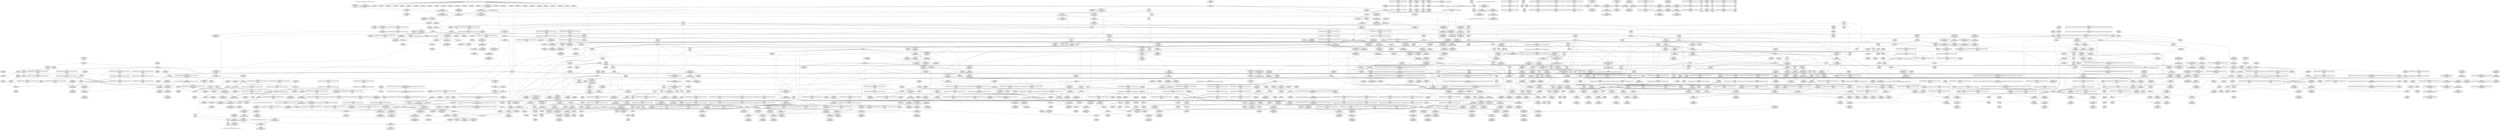 digraph {
	CE0x4e2ec20 [shape=record,shape=Mrecord,label="{CE0x4e2ec20|GLOBAL:__rcu_read_lock|*Constant*|*SummSink*}"]
	CE0x4e1dfe0 [shape=record,shape=Mrecord,label="{CE0x4e1dfe0|__rcu_read_unlock:tmp2}"]
	CE0x4db8400 [shape=record,shape=Mrecord,label="{CE0x4db8400|current_sid:tmp22|security/selinux/hooks.c,218|*SummSink*}"]
	CE0x4e16740 [shape=record,shape=Mrecord,label="{CE0x4e16740|i64*_getelementptr_inbounds_(_11_x_i64_,_11_x_i64_*___llvm_gcov_ctr127,_i64_0,_i64_10)|*Constant*|*SummSink*}"]
	CE0x4e30a90 [shape=record,shape=Mrecord,label="{CE0x4e30a90|get_current:tmp|*SummSink*}"]
	CE0x4d89df0 [shape=record,shape=Mrecord,label="{CE0x4d89df0|current_sid:tmp16|security/selinux/hooks.c,218|*SummSink*}"]
	CE0x4d7b7d0 [shape=record,shape=Mrecord,label="{CE0x4d7b7d0|i64*_getelementptr_inbounds_(_11_x_i64_,_11_x_i64_*___llvm_gcov_ctr125,_i64_0,_i64_1)|*Constant*|*SummSink*}"]
	CE0x4e64850 [shape=record,shape=Mrecord,label="{CE0x4e64850|_call_void_mcount()_#3}"]
	CE0x4d9e010 [shape=record,shape=Mrecord,label="{CE0x4d9e010|current_sid:tmp7|security/selinux/hooks.c,218|*SummSource*}"]
	CE0x4dd0520 [shape=record,shape=Mrecord,label="{CE0x4dd0520|i32_22|*Constant*}"]
	CE0x4e1fef0 [shape=record,shape=Mrecord,label="{CE0x4e1fef0|_call_void_lock_acquire(%struct.lockdep_map*_%map,_i32_0,_i32_0,_i32_2,_i32_0,_%struct.lockdep_map*_null,_i64_ptrtoint_(i8*_blockaddress(_rcu_lock_acquire,_%__here)_to_i64))_#10,_!dbg_!27716|include/linux/rcupdate.h,418|*SummSource*}"]
	CE0x4de4ce0 [shape=record,shape=Mrecord,label="{CE0x4de4ce0|rcu_read_unlock:tmp15|include/linux/rcupdate.h,933}"]
	CE0x4d9c040 [shape=record,shape=Mrecord,label="{CE0x4d9c040|avc_has_perm:tsid|Function::avc_has_perm&Arg::tsid::|*SummSource*}"]
	CE0x4e24700 [shape=record,shape=Mrecord,label="{CE0x4e24700|rcu_read_unlock:call|include/linux/rcupdate.h,933|*SummSource*}"]
	CE0x4e15bb0 [shape=record,shape=Mrecord,label="{CE0x4e15bb0|rcu_read_lock:tmp20|include/linux/rcupdate.h,882|*SummSource*}"]
	CE0x4e64dc0 [shape=record,shape=Mrecord,label="{CE0x4e64dc0|rcu_lock_acquire:__here|*SummSink*}"]
	CE0x4d6b1a0 [shape=record,shape=Mrecord,label="{CE0x4d6b1a0|_ret_i32_%retval.0,_!dbg_!27723|security/selinux/hooks.c,3612|*SummSink*}"]
	CE0x4d81ee0 [shape=record,shape=Mrecord,label="{CE0x4d81ee0|selinux_task_setioprio:call1|security/selinux/hooks.c,3611}"]
	CE0x4debc00 [shape=record,shape=Mrecord,label="{CE0x4debc00|task_sid:tmp9|security/selinux/hooks.c,208|*SummSink*}"]
	CE0x4e33930 [shape=record,shape=Mrecord,label="{CE0x4e33930|rcu_read_unlock:tmp5|include/linux/rcupdate.h,933|*SummSource*}"]
	CE0x4dd3dc0 [shape=record,shape=Mrecord,label="{CE0x4dd3dc0|task_sid:real_cred|security/selinux/hooks.c,208|*SummSource*}"]
	CE0x4dd3240 [shape=record,shape=Mrecord,label="{CE0x4dd3240|%struct.task_struct*_(%struct.task_struct**)*_asm_movq_%gs:$_1:P_,$0_,_r,im,_dirflag_,_fpsr_,_flags_|*SummSink*}"]
	CE0x4e646e0 [shape=record,shape=Mrecord,label="{CE0x4e646e0|rcu_lock_acquire:tmp3|*SummSource*}"]
	CE0x4e2d5f0 [shape=record,shape=Mrecord,label="{CE0x4e2d5f0|rcu_read_lock:land.lhs.true2|*SummSink*}"]
	CE0x4d76de0 [shape=record,shape=Mrecord,label="{CE0x4d76de0|selinux_task_setioprio:entry|*SummSource*}"]
	CE0x4e28090 [shape=record,shape=Mrecord,label="{CE0x4e28090|rcu_read_unlock:tobool1|include/linux/rcupdate.h,933|*SummSource*}"]
	CE0x4d9ea10 [shape=record,shape=Mrecord,label="{CE0x4d9ea10|current_sid:tmp9|security/selinux/hooks.c,218|*SummSource*}"]
	CE0x4d88230 [shape=record,shape=Mrecord,label="{CE0x4d88230|i64*_getelementptr_inbounds_(_13_x_i64_,_13_x_i64_*___llvm_gcov_ctr126,_i64_0,_i64_12)|*Constant*}"]
	CE0x4e64c10 [shape=record,shape=Mrecord,label="{CE0x4e64c10|__rcu_read_unlock:tmp3|*SummSink*}"]
	CE0x4e93fc0 [shape=record,shape=Mrecord,label="{CE0x4e93fc0|__preempt_count_sub:bb}"]
	CE0x4d965c0 [shape=record,shape=Mrecord,label="{CE0x4d965c0|selinux_task_setioprio:tmp6|security/selinux/hooks.c,3609|*SummSink*}"]
	CE0x4e21200 [shape=record,shape=Mrecord,label="{CE0x4e21200|rcu_read_unlock:tmp3|*SummSink*}"]
	CE0x4d9e750 [shape=record,shape=Mrecord,label="{CE0x4d9e750|task_sid:land.lhs.true2|*SummSource*}"]
	CE0x4dd5eb0 [shape=record,shape=Mrecord,label="{CE0x4dd5eb0|task_sid:do.end|*SummSource*}"]
	CE0x4da5eb0 [shape=record,shape=Mrecord,label="{CE0x4da5eb0|i8*_getelementptr_inbounds_(_41_x_i8_,_41_x_i8_*_.str44,_i32_0,_i32_0)|*Constant*|*SummSource*}"]
	CE0x4d888f0 [shape=record,shape=Mrecord,label="{CE0x4d888f0|task_sid:call7|security/selinux/hooks.c,208}"]
	CE0x4e23330 [shape=record,shape=Mrecord,label="{CE0x4e23330|_call_void_asm_sideeffect_,_memory_,_dirflag_,_fpsr_,_flags_()_#3,_!dbg_!27714,_!srcloc_!27715|include/linux/rcupdate.h,239}"]
	CE0x4d8fd10 [shape=record,shape=Mrecord,label="{CE0x4d8fd10|i64_0|*Constant*|*SummSource*}"]
	CE0x4e29520 [shape=record,shape=Mrecord,label="{CE0x4e29520|rcu_read_lock:call3|include/linux/rcupdate.h,882|*SummSource*}"]
	CE0x4da76f0 [shape=record,shape=Mrecord,label="{CE0x4da76f0|current_sid:call|security/selinux/hooks.c,218|*SummSink*}"]
	CE0x4df28c0 [shape=record,shape=Mrecord,label="{CE0x4df28c0|i64*_getelementptr_inbounds_(_13_x_i64_,_13_x_i64_*___llvm_gcov_ctr126,_i64_0,_i64_11)|*Constant*}"]
	CE0x4d8e510 [shape=record,shape=Mrecord,label="{CE0x4d8e510|COLLAPSED:_GCMRE___llvm_gcov_ctr284_internal_global_6_x_i64_zeroinitializer:_elem_0:default:}"]
	CE0x4def030 [shape=record,shape=Mrecord,label="{CE0x4def030|i32_934|*Constant*}"]
	CE0x4dd0590 [shape=record,shape=Mrecord,label="{CE0x4dd0590|cred_sid:security|security/selinux/hooks.c,196}"]
	CE0x4de4a60 [shape=record,shape=Mrecord,label="{CE0x4de4a60|rcu_read_unlock:tmp14|include/linux/rcupdate.h,933|*SummSource*}"]
	CE0x4e93b40 [shape=record,shape=Mrecord,label="{CE0x4e93b40|__preempt_count_sub:bb|*SummSource*}"]
	CE0x4e6f7d0 [shape=record,shape=Mrecord,label="{CE0x4e6f7d0|i64*_getelementptr_inbounds_(_4_x_i64_,_4_x_i64_*___llvm_gcov_ctr129,_i64_0,_i64_0)|*Constant*}"]
	CE0x4deb3e0 [shape=record,shape=Mrecord,label="{CE0x4deb3e0|task_sid:tmp7|security/selinux/hooks.c,208|*SummSink*}"]
	"CONST[source:0(mediator),value:2(dynamic)][purpose:{object}]"
	CE0x4e74380 [shape=record,shape=Mrecord,label="{CE0x4e74380|i64*_getelementptr_inbounds_(_4_x_i64_,_4_x_i64_*___llvm_gcov_ctr133,_i64_0,_i64_0)|*Constant*|*SummSink*}"]
	CE0x4d8b2a0 [shape=record,shape=Mrecord,label="{CE0x4d8b2a0|task_sid:task|Function::task_sid&Arg::task::|*SummSink*}"]
	CE0x4d809f0 [shape=record,shape=Mrecord,label="{CE0x4d809f0|avc_has_perm:entry|*SummSink*}"]
	CE0x4dd2790 [shape=record,shape=Mrecord,label="{CE0x4dd2790|task_sid:land.lhs.true|*SummSource*}"]
	CE0x4e1c720 [shape=record,shape=Mrecord,label="{CE0x4e1c720|i64*_getelementptr_inbounds_(_4_x_i64_,_4_x_i64_*___llvm_gcov_ctr128,_i64_0,_i64_0)|*Constant*|*SummSource*}"]
	CE0x4e19330 [shape=record,shape=Mrecord,label="{CE0x4e19330|rcu_read_unlock:land.lhs.true}"]
	CE0x4e28a80 [shape=record,shape=Mrecord,label="{CE0x4e28a80|rcu_read_lock:tmp11|include/linux/rcupdate.h,882|*SummSource*}"]
	CE0x4d748c0 [shape=record,shape=Mrecord,label="{CE0x4d748c0|current_has_perm:tmp1}"]
	CE0x4dd7800 [shape=record,shape=Mrecord,label="{CE0x4dd7800|cred_sid:tmp2}"]
	CE0x4dd3070 [shape=record,shape=Mrecord,label="{CE0x4dd3070|%struct.task_struct*_(%struct.task_struct**)*_asm_movq_%gs:$_1:P_,$0_,_r,im,_dirflag_,_fpsr_,_flags_|*SummSource*}"]
	CE0x4d94400 [shape=record,shape=Mrecord,label="{CE0x4d94400|i64*_getelementptr_inbounds_(_11_x_i64_,_11_x_i64_*___llvm_gcov_ctr125,_i64_0,_i64_0)|*Constant*|*SummSource*}"]
	CE0x4e2e300 [shape=record,shape=Mrecord,label="{CE0x4e2e300|rcu_read_lock:bb}"]
	CE0x4d8e790 [shape=record,shape=Mrecord,label="{CE0x4d8e790|VOIDTB_TE:_CE_8,16_}"]
	CE0x4df3f40 [shape=record,shape=Mrecord,label="{CE0x4df3f40|rcu_read_unlock:tmp20|include/linux/rcupdate.h,933|*SummSink*}"]
	CE0x4d93ff0 [shape=record,shape=Mrecord,label="{CE0x4d93ff0|COLLAPSED:_GCMRE___llvm_gcov_ctr136_internal_global_2_x_i64_zeroinitializer:_elem_0:default:}"]
	CE0x4e25a60 [shape=record,shape=Mrecord,label="{CE0x4e25a60|i64*_getelementptr_inbounds_(_4_x_i64_,_4_x_i64_*___llvm_gcov_ctr130,_i64_0,_i64_2)|*Constant*}"]
	CE0x4e169a0 [shape=record,shape=Mrecord,label="{CE0x4e169a0|rcu_read_lock:tmp22|include/linux/rcupdate.h,884}"]
	CE0x4d8dc80 [shape=record,shape=Mrecord,label="{CE0x4d8dc80|i64_1|*Constant*|*SummSink*}"]
	CE0x4e1e6c0 [shape=record,shape=Mrecord,label="{CE0x4e1e6c0|rcu_read_unlock:tmp2|*SummSource*}"]
	CE0x4d74af0 [shape=record,shape=Mrecord,label="{CE0x4d74af0|i64*_getelementptr_inbounds_(_2_x_i64_,_2_x_i64_*___llvm_gcov_ctr136,_i64_0,_i64_1)|*Constant*}"]
	CE0x4df40b0 [shape=record,shape=Mrecord,label="{CE0x4df40b0|rcu_read_unlock:tmp21|include/linux/rcupdate.h,935}"]
	CE0x4d9d8c0 [shape=record,shape=Mrecord,label="{CE0x4d9d8c0|_ret_i32_%retval.0,_!dbg_!27728|security/selinux/avc.c,775|*SummSink*}"]
	CE0x4d77200 [shape=record,shape=Mrecord,label="{CE0x4d77200|GLOBAL:current_sid|*Constant*|*SummSink*}"]
	CE0x4e29e60 [shape=record,shape=Mrecord,label="{CE0x4e29e60|rcu_read_unlock:tmp13|include/linux/rcupdate.h,933|*SummSource*}"]
	CE0x4e32320 [shape=record,shape=Mrecord,label="{CE0x4e32320|i64*_getelementptr_inbounds_(_4_x_i64_,_4_x_i64_*___llvm_gcov_ctr130,_i64_0,_i64_2)|*Constant*|*SummSink*}"]
	CE0x4e19940 [shape=record,shape=Mrecord,label="{CE0x4e19940|__rcu_read_lock:tmp6|include/linux/rcupdate.h,240|*SummSink*}"]
	CE0x4e71330 [shape=record,shape=Mrecord,label="{CE0x4e71330|rcu_lock_release:tmp7}"]
	CE0x4d90cb0 [shape=record,shape=Mrecord,label="{CE0x4d90cb0|current_sid:entry|*SummSink*}"]
	CE0x4d8ed40 [shape=record,shape=Mrecord,label="{CE0x4d8ed40|selinux_task_setioprio:tobool|security/selinux/hooks.c,3608|*SummSource*}"]
	CE0x4e20740 [shape=record,shape=Mrecord,label="{CE0x4e20740|GLOBAL:__preempt_count_add|*Constant*|*SummSource*}"]
	CE0x4dc1e50 [shape=record,shape=Mrecord,label="{CE0x4dc1e50|__preempt_count_sub:entry}"]
	CE0x4d80c60 [shape=record,shape=Mrecord,label="{CE0x4d80c60|avc_has_perm:ssid|Function::avc_has_perm&Arg::ssid::}"]
	CE0x4d71490 [shape=record,shape=Mrecord,label="{CE0x4d71490|current_sid:do.body|*SummSource*}"]
	CE0x4da15f0 [shape=record,shape=Mrecord,label="{CE0x4da15f0|_call_void_mcount()_#3|*SummSource*}"]
	CE0x4e32d20 [shape=record,shape=Mrecord,label="{CE0x4e32d20|rcu_lock_acquire:bb|*SummSink*}"]
	CE0x4eb5090 [shape=record,shape=Mrecord,label="{CE0x4eb5090|i64*_getelementptr_inbounds_(_4_x_i64_,_4_x_i64_*___llvm_gcov_ctr135,_i64_0,_i64_1)|*Constant*}"]
	CE0x4e8f460 [shape=record,shape=Mrecord,label="{CE0x4e8f460|__preempt_count_sub:sub|./arch/x86/include/asm/preempt.h,77}"]
	CE0x4db6a50 [shape=record,shape=Mrecord,label="{CE0x4db6a50|i32_78|*Constant*|*SummSink*}"]
	CE0x4d88a90 [shape=record,shape=Mrecord,label="{CE0x4d88a90|task_sid:tmp27|security/selinux/hooks.c,208|*SummSource*}"]
	CE0x4df6ba0 [shape=record,shape=Mrecord,label="{CE0x4df6ba0|_ret_void,_!dbg_!27717|include/linux/rcupdate.h,424|*SummSink*}"]
	CE0x4da3b30 [shape=record,shape=Mrecord,label="{CE0x4da3b30|GLOBAL:__llvm_gcov_ctr125|Global_var:__llvm_gcov_ctr125|*SummSink*}"]
	CE0x4dbc830 [shape=record,shape=Mrecord,label="{CE0x4dbc830|current_sid:bb}"]
	CE0x4dec530 [shape=record,shape=Mrecord,label="{CE0x4dec530|__rcu_read_lock:entry|*SummSource*}"]
	CE0x4df8eb0 [shape=record,shape=Mrecord,label="{CE0x4df8eb0|i32_0|*Constant*}"]
	CE0x4d8ad80 [shape=record,shape=Mrecord,label="{CE0x4d8ad80|task_sid:entry|*SummSource*}"]
	CE0x4e1e0c0 [shape=record,shape=Mrecord,label="{CE0x4e1e0c0|__rcu_read_unlock:tmp2|*SummSink*}"]
	CE0x4e73c20 [shape=record,shape=Mrecord,label="{CE0x4e73c20|rcu_lock_release:bb|*SummSink*}"]
	CE0x4e0e100 [shape=record,shape=Mrecord,label="{CE0x4e0e100|rcu_read_lock:if.then|*SummSource*}"]
	CE0x4d73040 [shape=record,shape=Mrecord,label="{CE0x4d73040|_call_void_mcount()_#3|*SummSource*}"]
	CE0x4d77080 [shape=record,shape=Mrecord,label="{CE0x4d77080|GLOBAL:current_sid|*Constant*|*SummSource*}"]
	CE0x4e752a0 [shape=record,shape=Mrecord,label="{CE0x4e752a0|__rcu_read_unlock:tmp|*SummSource*}"]
	CE0x4def500 [shape=record,shape=Mrecord,label="{CE0x4def500|i32_934|*Constant*|*SummSink*}"]
	CE0x4e2b780 [shape=record,shape=Mrecord,label="{CE0x4e2b780|rcu_read_lock:tmp16|include/linux/rcupdate.h,882|*SummSink*}"]
	CE0x4e32110 [shape=record,shape=Mrecord,label="{CE0x4e32110|GLOBAL:__llvm_gcov_ctr132|Global_var:__llvm_gcov_ctr132}"]
	CE0x4dba8f0 [shape=record,shape=Mrecord,label="{CE0x4dba8f0|task_sid:do.body}"]
	CE0x4e2ebb0 [shape=record,shape=Mrecord,label="{CE0x4e2ebb0|GLOBAL:__rcu_read_lock|*Constant*|*SummSource*}"]
	CE0x4e1a7f0 [shape=record,shape=Mrecord,label="{CE0x4e1a7f0|rcu_read_unlock:call3|include/linux/rcupdate.h,933|*SummSink*}"]
	CE0x4deb0a0 [shape=record,shape=Mrecord,label="{CE0x4deb0a0|task_sid:tmp7|security/selinux/hooks.c,208|*SummSource*}"]
	CE0x4de25c0 [shape=record,shape=Mrecord,label="{CE0x4de25c0|GLOBAL:task_sid.__warned|Global_var:task_sid.__warned}"]
	CE0x4d735a0 [shape=record,shape=Mrecord,label="{CE0x4d735a0|i64_3|*Constant*|*SummSource*}"]
	CE0x4dc5f80 [shape=record,shape=Mrecord,label="{CE0x4dc5f80|current_sid:tmp20|security/selinux/hooks.c,218|*SummSource*}"]
	CE0x4e31fa0 [shape=record,shape=Mrecord,label="{CE0x4e31fa0|rcu_read_unlock:tmp5|include/linux/rcupdate.h,933}"]
	CE0x4dde3c0 [shape=record,shape=Mrecord,label="{CE0x4dde3c0|_call_void_mcount()_#3}"]
	CE0x4d74f70 [shape=record,shape=Mrecord,label="{CE0x4d74f70|i64*_getelementptr_inbounds_(_2_x_i64_,_2_x_i64_*___llvm_gcov_ctr136,_i64_0,_i64_1)|*Constant*|*SummSink*}"]
	CE0x4d8dba0 [shape=record,shape=Mrecord,label="{CE0x4d8dba0|i64_1|*Constant*|*SummSource*}"]
	CE0x4e746e0 [shape=record,shape=Mrecord,label="{CE0x4e746e0|_ret_void,_!dbg_!27720|./arch/x86/include/asm/preempt.h,78}"]
	CE0x4e1a0c0 [shape=record,shape=Mrecord,label="{CE0x4e1a0c0|GLOBAL:rcu_read_unlock.__warned|Global_var:rcu_read_unlock.__warned|*SummSource*}"]
	CE0x4d89230 [shape=record,shape=Mrecord,label="{CE0x4d89230|task_sid:call7|security/selinux/hooks.c,208|*SummSink*}"]
	CE0x4df8350 [shape=record,shape=Mrecord,label="{CE0x4df8350|__rcu_read_lock:bb}"]
	CE0x4d7dd50 [shape=record,shape=Mrecord,label="{CE0x4d7dd50|VOIDTB_TE:_CE_168,176_}"]
	CE0x4da6370 [shape=record,shape=Mrecord,label="{CE0x4da6370|i64*_getelementptr_inbounds_(_13_x_i64_,_13_x_i64_*___llvm_gcov_ctr126,_i64_0,_i64_9)|*Constant*|*SummSource*}"]
	CE0x4d7ede0 [shape=record,shape=Mrecord,label="{CE0x4d7ede0|selinux_task_setioprio:tmp6|security/selinux/hooks.c,3609}"]
	CE0x4da4b50 [shape=record,shape=Mrecord,label="{CE0x4da4b50|current_sid:tmp5|security/selinux/hooks.c,218|*SummSink*}"]
	CE0x4d81c80 [shape=record,shape=Mrecord,label="{CE0x4d81c80|selinux_task_setioprio:tmp9|security/selinux/hooks.c,3611|*SummSink*}"]
	CE0x4d70c50 [shape=record,shape=Mrecord,label="{CE0x4d70c50|selinux_task_setioprio:bb}"]
	CE0x4e7d1a0 [shape=record,shape=Mrecord,label="{CE0x4e7d1a0|_call_void_asm_addl_$1,_%gs:$0_,_*m,ri,*m,_dirflag_,_fpsr_,_flags_(i32*___preempt_count,_i32_%sub,_i32*___preempt_count)_#3,_!dbg_!27717,_!srcloc_!27718|./arch/x86/include/asm/preempt.h,77}"]
	CE0x4d8aa70 [shape=record,shape=Mrecord,label="{CE0x4d8aa70|GLOBAL:task_sid|*Constant*|*SummSource*}"]
	CE0x4dd2670 [shape=record,shape=Mrecord,label="{CE0x4dd2670|task_sid:land.lhs.true}"]
	CE0x4dc1d10 [shape=record,shape=Mrecord,label="{CE0x4dc1d10|GLOBAL:__preempt_count_sub|*Constant*|*SummSource*}"]
	CE0x4dc5130 [shape=record,shape=Mrecord,label="{CE0x4dc5130|rcu_read_lock:tmp9|include/linux/rcupdate.h,882|*SummSink*}"]
	CE0x4d76790 [shape=record,shape=Mrecord,label="{CE0x4d76790|i64*_getelementptr_inbounds_(_6_x_i64_,_6_x_i64_*___llvm_gcov_ctr284,_i64_0,_i64_4)|*Constant*|*SummSource*}"]
	CE0x4de9410 [shape=record,shape=Mrecord,label="{CE0x4de9410|rcu_read_lock:land.lhs.true}"]
	CE0x4e31b40 [shape=record,shape=Mrecord,label="{CE0x4e31b40|rcu_read_lock:tmp4|include/linux/rcupdate.h,882|*SummSink*}"]
	CE0x4e7cf40 [shape=record,shape=Mrecord,label="{CE0x4e7cf40|_call_void_mcount()_#3|*SummSink*}"]
	CE0x4de8fe0 [shape=record,shape=Mrecord,label="{CE0x4de8fe0|get_current:tmp1|*SummSource*}"]
	CE0x4e7d020 [shape=record,shape=Mrecord,label="{CE0x4e7d020|__preempt_count_sub:sub|./arch/x86/include/asm/preempt.h,77|*SummSource*}"]
	CE0x4e774e0 [shape=record,shape=Mrecord,label="{CE0x4e774e0|%struct.lockdep_map*_null|*Constant*}"]
	CE0x4da5790 [shape=record,shape=Mrecord,label="{CE0x4da5790|i32_208|*Constant*|*SummSource*}"]
	CE0x4ea68a0 [shape=record,shape=Mrecord,label="{CE0x4ea68a0|__preempt_count_sub:tmp5|./arch/x86/include/asm/preempt.h,77}"]
	CE0x4e34ab0 [shape=record,shape=Mrecord,label="{CE0x4e34ab0|__rcu_read_lock:tmp5|include/linux/rcupdate.h,239|*SummSink*}"]
	CE0x4ea2c50 [shape=record,shape=Mrecord,label="{CE0x4ea2c50|__preempt_count_add:tmp6|./arch/x86/include/asm/preempt.h,73|*SummSource*}"]
	CE0x4d90c20 [shape=record,shape=Mrecord,label="{CE0x4d90c20|current_sid:entry|*SummSource*}"]
	CE0x4de4420 [shape=record,shape=Mrecord,label="{CE0x4de4420|task_sid:tmp12|security/selinux/hooks.c,208|*SummSink*}"]
	CE0x4dbab30 [shape=record,shape=Mrecord,label="{CE0x4dbab30|_call_void_rcu_read_lock()_#10,_!dbg_!27712|security/selinux/hooks.c,207}"]
	CE0x4df39d0 [shape=record,shape=Mrecord,label="{CE0x4df39d0|rcu_read_unlock:tmp19|include/linux/rcupdate.h,933|*SummSource*}"]
	CE0x4da28b0 [shape=record,shape=Mrecord,label="{CE0x4da28b0|i64_4|*Constant*}"]
	CE0x4da4e70 [shape=record,shape=Mrecord,label="{CE0x4da4e70|current_sid:tmp6|security/selinux/hooks.c,218|*SummSource*}"]
	CE0x4e71550 [shape=record,shape=Mrecord,label="{CE0x4e71550|rcu_lock_release:tmp7|*SummSource*}"]
	CE0x4d7a700 [shape=record,shape=Mrecord,label="{CE0x4d7a700|current_sid:tmp|*SummSource*}"]
	CE0x4e25e80 [shape=record,shape=Mrecord,label="{CE0x4e25e80|rcu_read_unlock:tmp10|include/linux/rcupdate.h,933|*SummSink*}"]
	CE0x4e1e050 [shape=record,shape=Mrecord,label="{CE0x4e1e050|__rcu_read_unlock:tmp2|*SummSource*}"]
	CE0x4ea2170 [shape=record,shape=Mrecord,label="{CE0x4ea2170|__preempt_count_add:do.body|*SummSource*}"]
	CE0x4da07e0 [shape=record,shape=Mrecord,label="{CE0x4da07e0|current_sid:tmp8|security/selinux/hooks.c,218}"]
	CE0x4d9ee70 [shape=record,shape=Mrecord,label="{CE0x4d9ee70|current_sid:tmp10|security/selinux/hooks.c,218|*SummSink*}"]
	CE0x4e5ed20 [shape=record,shape=Mrecord,label="{CE0x4e5ed20|GLOBAL:lock_release|*Constant*|*SummSink*}"]
	CE0x4e1b600 [shape=record,shape=Mrecord,label="{CE0x4e1b600|i64*_getelementptr_inbounds_(_4_x_i64_,_4_x_i64_*___llvm_gcov_ctr130,_i64_0,_i64_1)|*Constant*|*SummSource*}"]
	CE0x4d9c5b0 [shape=record,shape=Mrecord,label="{CE0x4d9c5b0|i16_2|*Constant*|*SummSink*}"]
	CE0x4def280 [shape=record,shape=Mrecord,label="{CE0x4def280|i32_934|*Constant*|*SummSource*}"]
	CE0x4df6ce0 [shape=record,shape=Mrecord,label="{CE0x4df6ce0|_call_void___rcu_read_unlock()_#10,_!dbg_!27734|include/linux/rcupdate.h,937}"]
	CE0x4e12b20 [shape=record,shape=Mrecord,label="{CE0x4e12b20|rcu_read_lock:if.then|*SummSink*}"]
	CE0x4de2f60 [shape=record,shape=Mrecord,label="{CE0x4de2f60|i32_77|*Constant*}"]
	CE0x4e7e0a0 [shape=record,shape=Mrecord,label="{CE0x4e7e0a0|i64*_getelementptr_inbounds_(_4_x_i64_,_4_x_i64_*___llvm_gcov_ctr134,_i64_0,_i64_2)|*Constant*|*SummSink*}"]
	CE0x4e2aee0 [shape=record,shape=Mrecord,label="{CE0x4e2aee0|rcu_read_lock:tmp15|include/linux/rcupdate.h,882}"]
	CE0x4da7e10 [shape=record,shape=Mrecord,label="{CE0x4da7e10|i64*_getelementptr_inbounds_(_2_x_i64_,_2_x_i64_*___llvm_gcov_ctr136,_i64_0,_i64_0)|*Constant*|*SummSource*}"]
	CE0x4e28d70 [shape=record,shape=Mrecord,label="{CE0x4e28d70|rcu_read_lock:tmp12|include/linux/rcupdate.h,882}"]
	CE0x4e73a00 [shape=record,shape=Mrecord,label="{CE0x4e73a00|void_(i32*,_i32,_i32*)*_asm_addl_$1,_%gs:$0_,_*m,ri,*m,_dirflag_,_fpsr_,_flags_|*SummSource*}"]
	CE0x4d7d740 [shape=record,shape=Mrecord,label="{CE0x4d7d740|current_has_perm:entry}"]
	CE0x4e34740 [shape=record,shape=Mrecord,label="{CE0x4e34740|rcu_read_unlock:tmp6|include/linux/rcupdate.h,933}"]
	CE0x4db7c50 [shape=record,shape=Mrecord,label="{CE0x4db7c50|current_sid:security|security/selinux/hooks.c,218|*SummSource*}"]
	CE0x4e201c0 [shape=record,shape=Mrecord,label="{CE0x4e201c0|_call_void_mcount()_#3|*SummSource*}"]
	CE0x4d87d30 [shape=record,shape=Mrecord,label="{CE0x4d87d30|__rcu_read_unlock:tmp4|include/linux/rcupdate.h,244}"]
	CE0x4df2190 [shape=record,shape=Mrecord,label="{CE0x4df2190|task_sid:tmp23|security/selinux/hooks.c,208|*SummSource*}"]
	CE0x4e2a100 [shape=record,shape=Mrecord,label="{CE0x4e2a100|rcu_read_unlock:tmp14|include/linux/rcupdate.h,933}"]
	CE0x4df59a0 [shape=record,shape=Mrecord,label="{CE0x4df59a0|rcu_lock_release:entry}"]
	CE0x4d90690 [shape=record,shape=Mrecord,label="{CE0x4d90690|selinux_task_setioprio:tmp2|security/selinux/hooks.c,3608|*SummSink*}"]
	CE0x4e5ceb0 [shape=record,shape=Mrecord,label="{CE0x4e5ceb0|__rcu_read_unlock:tmp5|include/linux/rcupdate.h,244|*SummSink*}"]
	CE0x4dc2200 [shape=record,shape=Mrecord,label="{CE0x4dc2200|__preempt_count_add:val|Function::__preempt_count_add&Arg::val::|*SummSink*}"]
	CE0x4e162d0 [shape=record,shape=Mrecord,label="{CE0x4e162d0|i64*_getelementptr_inbounds_(_11_x_i64_,_11_x_i64_*___llvm_gcov_ctr127,_i64_0,_i64_10)|*Constant*}"]
	CE0x4d8e690 [shape=record,shape=Mrecord,label="{CE0x4d8e690|VOIDTB_TE:_CE_4,8_}"]
	CE0x4dd1f10 [shape=record,shape=Mrecord,label="{CE0x4dd1f10|_call_void_mcount()_#3}"]
	CE0x4e2ad70 [shape=record,shape=Mrecord,label="{CE0x4e2ad70|rcu_read_lock:tmp14|include/linux/rcupdate.h,882|*SummSink*}"]
	CE0x4e05150 [shape=record,shape=Mrecord,label="{CE0x4e05150|i64*_getelementptr_inbounds_(_11_x_i64_,_11_x_i64_*___llvm_gcov_ctr127,_i64_0,_i64_0)|*Constant*|*SummSink*}"]
	CE0x4dbf310 [shape=record,shape=Mrecord,label="{CE0x4dbf310|current_sid:bb|*SummSink*}"]
	CE0x4e9e620 [shape=record,shape=Mrecord,label="{CE0x4e9e620|COLLAPSED:_GCMRE___llvm_gcov_ctr129_internal_global_4_x_i64_zeroinitializer:_elem_0:default:}"]
	CE0x4ddf0a0 [shape=record,shape=Mrecord,label="{CE0x4ddf0a0|GLOBAL:cred_sid|*Constant*|*SummSink*}"]
	CE0x4df1070 [shape=record,shape=Mrecord,label="{CE0x4df1070|task_sid:tmp21|security/selinux/hooks.c,208}"]
	CE0x4e06e40 [shape=record,shape=Mrecord,label="{CE0x4e06e40|_call_void_mcount()_#3}"]
	CE0x4da1690 [shape=record,shape=Mrecord,label="{CE0x4da1690|_call_void_mcount()_#3|*SummSink*}"]
	CE0x4d9fdf0 [shape=record,shape=Mrecord,label="{CE0x4d9fdf0|current_sid:call|security/selinux/hooks.c,218|*SummSource*}"]
	CE0x4d9b9e0 [shape=record,shape=Mrecord,label="{CE0x4d9b9e0|i64*_getelementptr_inbounds_(_11_x_i64_,_11_x_i64_*___llvm_gcov_ctr125,_i64_0,_i64_9)|*Constant*|*SummSink*}"]
	CE0x4dc1a30 [shape=record,shape=Mrecord,label="{CE0x4dc1a30|__rcu_read_lock:tmp5|include/linux/rcupdate.h,239|*SummSource*}"]
	CE0x4d80670 [shape=record,shape=Mrecord,label="{CE0x4d80670|avc_has_perm:entry|*SummSource*}"]
	CE0x4e23f10 [shape=record,shape=Mrecord,label="{CE0x4e23f10|rcu_read_unlock:bb}"]
	CE0x4d81e70 [shape=record,shape=Mrecord,label="{CE0x4d81e70|selinux_task_setioprio:call1|security/selinux/hooks.c,3611|*SummSource*}"]
	CE0x4d98f10 [shape=record,shape=Mrecord,label="{CE0x4d98f10|current_has_perm:call|security/selinux/hooks.c,1542}"]
	CE0x4d96420 [shape=record,shape=Mrecord,label="{CE0x4d96420|VOIDTB_TE:_CE_136,144_}"]
	CE0x4e5d790 [shape=record,shape=Mrecord,label="{CE0x4e5d790|__rcu_read_lock:tmp}"]
	CE0x4d961d0 [shape=record,shape=Mrecord,label="{CE0x4d961d0|VOIDTB_TE:_CE_120,128_}"]
	CE0x4d79e20 [shape=record,shape=Mrecord,label="{CE0x4d79e20|i32_512|*Constant*|*SummSource*}"]
	CE0x4e23910 [shape=record,shape=Mrecord,label="{CE0x4e23910|0:_i8,_:_GCMR_rcu_read_unlock.__warned_internal_global_i8_0,_section_.data.unlikely_,_align_1:_elem_0:default:}"]
	CE0x4dd4c40 [shape=record,shape=Mrecord,label="{CE0x4dd4c40|_ret_void,_!dbg_!27717|include/linux/rcupdate.h,419}"]
	CE0x4db6670 [shape=record,shape=Mrecord,label="{CE0x4db6670|_ret_%struct.task_struct*_%tmp4,_!dbg_!27714|./arch/x86/include/asm/current.h,14|*SummSink*}"]
	CE0x4df8080 [shape=record,shape=Mrecord,label="{CE0x4df8080|__rcu_read_lock:do.end}"]
	CE0x4e7d870 [shape=record,shape=Mrecord,label="{CE0x4e7d870|__rcu_read_unlock:do.body}"]
	CE0x4e5c530 [shape=record,shape=Mrecord,label="{CE0x4e5c530|rcu_lock_release:indirectgoto|*SummSink*}"]
	CE0x4e73aa0 [shape=record,shape=Mrecord,label="{CE0x4e73aa0|rcu_lock_release:bb|*SummSource*}"]
	CE0x4dd2370 [shape=record,shape=Mrecord,label="{CE0x4dd2370|cred_sid:tmp3|*SummSink*}"]
	CE0x4da4580 [shape=record,shape=Mrecord,label="{CE0x4da4580|i64*_getelementptr_inbounds_(_13_x_i64_,_13_x_i64_*___llvm_gcov_ctr126,_i64_0,_i64_0)|*Constant*|*SummSink*}"]
	CE0x4dd7570 [shape=record,shape=Mrecord,label="{CE0x4dd7570|task_sid:tmp17|security/selinux/hooks.c,208|*SummSource*}"]
	CE0x4d71b80 [shape=record,shape=Mrecord,label="{CE0x4d71b80|current_has_perm:bb}"]
	CE0x4d86550 [shape=record,shape=Mrecord,label="{CE0x4d86550|rcu_lock_release:tmp6}"]
	CE0x4df2f80 [shape=record,shape=Mrecord,label="{CE0x4df2f80|task_sid:tmp26|security/selinux/hooks.c,208}"]
	CE0x4df4a20 [shape=record,shape=Mrecord,label="{CE0x4df4a20|i64*_getelementptr_inbounds_(_11_x_i64_,_11_x_i64_*___llvm_gcov_ctr132,_i64_0,_i64_10)|*Constant*|*SummSink*}"]
	CE0x4e22c30 [shape=record,shape=Mrecord,label="{CE0x4e22c30|rcu_read_unlock:tmp}"]
	CE0x4e26cf0 [shape=record,shape=Mrecord,label="{CE0x4e26cf0|rcu_read_unlock:do.end|*SummSink*}"]
	CE0x4d7f910 [shape=record,shape=Mrecord,label="{CE0x4d7f910|selinux_task_setioprio:return|*SummSink*}"]
	CE0x4dbf3a0 [shape=record,shape=Mrecord,label="{CE0x4dbf3a0|current_sid:if.end}"]
	CE0x4e26a70 [shape=record,shape=Mrecord,label="{CE0x4e26a70|__preempt_count_sub:entry|*SummSink*}"]
	CE0x4ea24f0 [shape=record,shape=Mrecord,label="{CE0x4ea24f0|__preempt_count_add:do.body|*SummSink*}"]
	CE0x4e234b0 [shape=record,shape=Mrecord,label="{CE0x4e234b0|_call_void_asm_sideeffect_,_memory_,_dirflag_,_fpsr_,_flags_()_#3,_!dbg_!27714,_!srcloc_!27715|include/linux/rcupdate.h,239|*SummSource*}"]
	CE0x4d956e0 [shape=record,shape=Mrecord,label="{CE0x4d956e0|VOIDTB_TE:_CE_20,24_}"]
	CE0x4da1270 [shape=record,shape=Mrecord,label="{CE0x4da1270|current_sid:tmp3|*SummSink*}"]
	CE0x4d95ba0 [shape=record,shape=Mrecord,label="{CE0x4d95ba0|selinux_task_setioprio:tmp4|security/selinux/hooks.c,3608|*SummSink*}"]
	CE0x4db89c0 [shape=record,shape=Mrecord,label="{CE0x4db89c0|get_current:tmp1|*SummSink*}"]
	CE0x4d97c50 [shape=record,shape=Mrecord,label="{CE0x4d97c50|rcu_read_unlock:entry|*SummSink*}"]
	CE0x4e776c0 [shape=record,shape=Mrecord,label="{CE0x4e776c0|__rcu_read_unlock:tmp3}"]
	CE0x4db7be0 [shape=record,shape=Mrecord,label="{CE0x4db7be0|current_sid:security|security/selinux/hooks.c,218}"]
	CE0x5fd5df0 [shape=record,shape=Mrecord,label="{CE0x5fd5df0|GLOBAL:cap_task_setioprio|*Constant*}"]
	CE0x4db5a80 [shape=record,shape=Mrecord,label="{CE0x4db5a80|current_sid:call4|security/selinux/hooks.c,218|*SummSink*}"]
	CE0x4dd5450 [shape=record,shape=Mrecord,label="{CE0x4dd5450|task_sid:tmp2|*SummSink*}"]
	CE0x4d765a0 [shape=record,shape=Mrecord,label="{CE0x4d765a0|i64*_getelementptr_inbounds_(_11_x_i64_,_11_x_i64_*___llvm_gcov_ctr125,_i64_0,_i64_1)|*Constant*}"]
	CE0x4d93a40 [shape=record,shape=Mrecord,label="{CE0x4d93a40|VOIDTB_TE:_CE_88,89_}"]
	CE0x4d8bf80 [shape=record,shape=Mrecord,label="{CE0x4d8bf80|current_has_perm:call2|security/selinux/hooks.c,1544|*SummSink*}"]
	CE0x4def9c0 [shape=record,shape=Mrecord,label="{CE0x4def9c0|i8*_getelementptr_inbounds_(_44_x_i8_,_44_x_i8_*_.str47,_i32_0,_i32_0)|*Constant*}"]
	CE0x4dd0ef0 [shape=record,shape=Mrecord,label="{CE0x4dd0ef0|task_sid:tobool|security/selinux/hooks.c,208}"]
	CE0x4db7500 [shape=record,shape=Mrecord,label="{CE0x4db7500|current_sid:tmp21|security/selinux/hooks.c,218|*SummSink*}"]
	CE0x4e72540 [shape=record,shape=Mrecord,label="{CE0x4e72540|rcu_lock_release:__here|*SummSource*}"]
	CE0x4d87960 [shape=record,shape=Mrecord,label="{CE0x4d87960|__preempt_count_add:tmp2}"]
	CE0x4e70010 [shape=record,shape=Mrecord,label="{CE0x4e70010|__rcu_read_unlock:do.body|*SummSink*}"]
	CE0x4e9dbe0 [shape=record,shape=Mrecord,label="{CE0x4e9dbe0|__preempt_count_sub:tmp2}"]
	CE0x4e21e90 [shape=record,shape=Mrecord,label="{CE0x4e21e90|_call_void___preempt_count_add(i32_1)_#10,_!dbg_!27711|include/linux/rcupdate.h,239|*SummSink*}"]
	CE0x4e33760 [shape=record,shape=Mrecord,label="{CE0x4e33760|GLOBAL:__llvm_gcov_ctr132|Global_var:__llvm_gcov_ctr132|*SummSink*}"]
	CE0x4e63ec0 [shape=record,shape=Mrecord,label="{CE0x4e63ec0|rcu_lock_release:tmp5|include/linux/rcupdate.h,423|*SummSource*}"]
	CE0x4de8410 [shape=record,shape=Mrecord,label="{CE0x4de8410|GLOBAL:__llvm_gcov_ctr126|Global_var:__llvm_gcov_ctr126}"]
	CE0x4e2a710 [shape=record,shape=Mrecord,label="{CE0x4e2a710|rcu_read_lock:tmp14|include/linux/rcupdate.h,882}"]
	CE0x4e04310 [shape=record,shape=Mrecord,label="{CE0x4e04310|rcu_read_unlock:tobool|include/linux/rcupdate.h,933}"]
	CE0x4d97f60 [shape=record,shape=Mrecord,label="{CE0x4d97f60|_ret_void,_!dbg_!27735|include/linux/rcupdate.h,938}"]
	CE0x4dd4820 [shape=record,shape=Mrecord,label="{CE0x4dd4820|task_sid:tmp16|security/selinux/hooks.c,208}"]
	CE0x4e780d0 [shape=record,shape=Mrecord,label="{CE0x4e780d0|__rcu_read_lock:do.body}"]
	CE0x4e77550 [shape=record,shape=Mrecord,label="{CE0x4e77550|%struct.lockdep_map*_null|*Constant*|*SummSource*}"]
	CE0x4d82b20 [shape=record,shape=Mrecord,label="{CE0x4d82b20|selinux_task_setioprio:tmp5|security/selinux/hooks.c,3608|*SummSink*}"]
	CE0x4e37f50 [shape=record,shape=Mrecord,label="{CE0x4e37f50|i64*_getelementptr_inbounds_(_4_x_i64_,_4_x_i64_*___llvm_gcov_ctr128,_i64_0,_i64_3)|*Constant*|*SummSink*}"]
	CE0x4da6ae0 [shape=record,shape=Mrecord,label="{CE0x4da6ae0|current_sid:tmp14|security/selinux/hooks.c,218|*SummSink*}"]
	CE0x4e296a0 [shape=record,shape=Mrecord,label="{CE0x4e296a0|rcu_read_lock:call3|include/linux/rcupdate.h,882|*SummSink*}"]
	CE0x4ea2000 [shape=record,shape=Mrecord,label="{CE0x4ea2000|__preempt_count_add:do.body}"]
	CE0x4e1f070 [shape=record,shape=Mrecord,label="{CE0x4e1f070|__rcu_read_lock:tmp2|*SummSink*}"]
	CE0x4da2060 [shape=record,shape=Mrecord,label="{CE0x4da2060|current_sid:tobool1|security/selinux/hooks.c,218|*SummSource*}"]
	CE0x4da6900 [shape=record,shape=Mrecord,label="{CE0x4da6900|current_sid:tmp14|security/selinux/hooks.c,218|*SummSource*}"]
	CE0x4d7df70 [shape=record,shape=Mrecord,label="{CE0x4d7df70|selinux_task_setioprio:ioprio|Function::selinux_task_setioprio&Arg::ioprio::|*SummSink*}"]
	CE0x4dd5370 [shape=record,shape=Mrecord,label="{CE0x4dd5370|task_sid:tmp2}"]
	CE0x4de44b0 [shape=record,shape=Mrecord,label="{CE0x4de44b0|task_sid:call3|security/selinux/hooks.c,208}"]
	CE0x4e74d00 [shape=record,shape=Mrecord,label="{CE0x4e74d00|i64*_getelementptr_inbounds_(_4_x_i64_,_4_x_i64_*___llvm_gcov_ctr130,_i64_0,_i64_0)|*Constant*}"]
	CE0x4da3570 [shape=record,shape=Mrecord,label="{CE0x4da3570|current_sid:tmp4|security/selinux/hooks.c,218|*SummSink*}"]
	CE0x4db8930 [shape=record,shape=Mrecord,label="{CE0x4db8930|i32_1|*Constant*}"]
	CE0x4e9b9c0 [shape=record,shape=Mrecord,label="{CE0x4e9b9c0|__preempt_count_sub:do.end|*SummSink*}"]
	CE0x4da0e70 [shape=record,shape=Mrecord,label="{CE0x4da0e70|task_sid:tobool1|security/selinux/hooks.c,208|*SummSource*}"]
	CE0x4dffb00 [shape=record,shape=Mrecord,label="{CE0x4dffb00|i8*_undef|*Constant*}"]
	CE0x4e1c200 [shape=record,shape=Mrecord,label="{CE0x4e1c200|_call_void_mcount()_#3|*SummSource*}"]
	CE0x4db96a0 [shape=record,shape=Mrecord,label="{CE0x4db96a0|_call_void___rcu_read_lock()_#10,_!dbg_!27710|include/linux/rcupdate.h,879|*SummSink*}"]
	CE0x4de9190 [shape=record,shape=Mrecord,label="{CE0x4de9190|i64*_getelementptr_inbounds_(_4_x_i64_,_4_x_i64_*___llvm_gcov_ctr128,_i64_0,_i64_1)|*Constant*|*SummSource*}"]
	CE0x4d8a0f0 [shape=record,shape=Mrecord,label="{CE0x4d8a0f0|i8_1|*Constant*|*SummSource*}"]
	CE0x4e74010 [shape=record,shape=Mrecord,label="{CE0x4e74010|rcu_lock_acquire:tmp}"]
	CE0x4d75910 [shape=record,shape=Mrecord,label="{CE0x4d75910|current_has_perm:tmp3|*SummSink*}"]
	CE0x4e9f290 [shape=record,shape=Mrecord,label="{CE0x4e9f290|__preempt_count_add:do.end}"]
	"CONST[source:0(mediator),value:2(dynamic)][purpose:{subject}]"
	CE0x4db5900 [shape=record,shape=Mrecord,label="{CE0x4db5900|current_sid:call4|security/selinux/hooks.c,218|*SummSource*}"]
	CE0x4dd4090 [shape=record,shape=Mrecord,label="{CE0x4dd4090|cred_sid:tmp|*SummSource*}"]
	CE0x4e5c1d0 [shape=record,shape=Mrecord,label="{CE0x4e5c1d0|_call_void_mcount()_#3}"]
	CE0x4dbf4f0 [shape=record,shape=Mrecord,label="{CE0x4dbf4f0|current_sid:if.end|*SummSource*}"]
	CE0x4d90d40 [shape=record,shape=Mrecord,label="{CE0x4d90d40|_ret_i32_%tmp24,_!dbg_!27742|security/selinux/hooks.c,220}"]
	CE0x4dbc100 [shape=record,shape=Mrecord,label="{CE0x4dbc100|get_current:tmp3|*SummSource*}"]
	CE0x4e318d0 [shape=record,shape=Mrecord,label="{CE0x4e318d0|i64_0|*Constant*}"]
	CE0x4e71920 [shape=record,shape=Mrecord,label="{CE0x4e71920|__rcu_read_unlock:tmp}"]
	CE0x4d7fd00 [shape=record,shape=Mrecord,label="{CE0x4d7fd00|selinux_task_setioprio:return|*SummSource*}"]
	CE0x4e19d50 [shape=record,shape=Mrecord,label="{CE0x4e19d50|GLOBAL:rcu_read_unlock.__warned|Global_var:rcu_read_unlock.__warned}"]
	CE0x4e36da0 [shape=record,shape=Mrecord,label="{CE0x4e36da0|rcu_read_unlock:tmp17|include/linux/rcupdate.h,933}"]
	CE0x4dc01b0 [shape=record,shape=Mrecord,label="{CE0x4dc01b0|i64*_getelementptr_inbounds_(_2_x_i64_,_2_x_i64_*___llvm_gcov_ctr98,_i64_0,_i64_1)|*Constant*|*SummSource*}"]
	CE0x4e0f950 [shape=record,shape=Mrecord,label="{CE0x4e0f950|rcu_lock_acquire:tmp2|*SummSink*}"]
	CE0x4e21a90 [shape=record,shape=Mrecord,label="{CE0x4e21a90|i64*_getelementptr_inbounds_(_11_x_i64_,_11_x_i64_*___llvm_gcov_ctr132,_i64_0,_i64_0)|*Constant*}"]
	CE0x4e2ddb0 [shape=record,shape=Mrecord,label="{CE0x4e2ddb0|rcu_read_unlock:land.lhs.true2|*SummSource*}"]
	CE0x4df1e00 [shape=record,shape=Mrecord,label="{CE0x4df1e00|task_sid:tmp22|security/selinux/hooks.c,208|*SummSource*}"]
	CE0x4d932a0 [shape=record,shape=Mrecord,label="{CE0x4d932a0|selinux_task_setioprio:bb|*SummSource*}"]
	CE0x4e5c5d0 [shape=record,shape=Mrecord,label="{CE0x4e5c5d0|rcu_lock_release:bb}"]
	CE0x4e20340 [shape=record,shape=Mrecord,label="{CE0x4e20340|rcu_read_unlock:call|include/linux/rcupdate.h,933}"]
	CE0x4d972c0 [shape=record,shape=Mrecord,label="{CE0x4d972c0|GLOBAL:rcu_read_unlock|*Constant*}"]
	CE0x4ea8500 [shape=record,shape=Mrecord,label="{CE0x4ea8500|i64*_getelementptr_inbounds_(_4_x_i64_,_4_x_i64_*___llvm_gcov_ctr135,_i64_0,_i64_0)|*Constant*|*SummSink*}"]
	CE0x4d89660 [shape=record,shape=Mrecord,label="{CE0x4d89660|current_sid:tmp15|security/selinux/hooks.c,218}"]
	CE0x4dc5060 [shape=record,shape=Mrecord,label="{CE0x4dc5060|rcu_read_lock:tmp9|include/linux/rcupdate.h,882|*SummSource*}"]
	CE0x4e33f30 [shape=record,shape=Mrecord,label="{CE0x4e33f30|rcu_read_unlock:tmp8|include/linux/rcupdate.h,933|*SummSink*}"]
	CE0x4dd45a0 [shape=record,shape=Mrecord,label="{CE0x4dd45a0|task_sid:tmp14|security/selinux/hooks.c,208|*SummSource*}"]
	CE0x4dbc260 [shape=record,shape=Mrecord,label="{CE0x4dbc260|_call_void_mcount()_#3}"]
	CE0x4d89740 [shape=record,shape=Mrecord,label="{CE0x4d89740|current_sid:tmp15|security/selinux/hooks.c,218|*SummSink*}"]
	CE0x4de0170 [shape=record,shape=Mrecord,label="{CE0x4de0170|i64*_getelementptr_inbounds_(_13_x_i64_,_13_x_i64_*___llvm_gcov_ctr126,_i64_0,_i64_1)|*Constant*|*SummSource*}"]
	CE0x4dd2a40 [shape=record,shape=Mrecord,label="{CE0x4dd2a40|_call_void_rcu_lock_acquire(%struct.lockdep_map*_rcu_lock_map)_#10,_!dbg_!27711|include/linux/rcupdate.h,881|*SummSink*}"]
	CE0x4d98290 [shape=record,shape=Mrecord,label="{CE0x4d98290|current_sid:tmp12|security/selinux/hooks.c,218|*SummSource*}"]
	CE0x4dbb580 [shape=record,shape=Mrecord,label="{CE0x4dbb580|_ret_void,_!dbg_!27735|include/linux/rcupdate.h,884|*SummSink*}"]
	CE0x4d937f0 [shape=record,shape=Mrecord,label="{CE0x4d937f0|selinux_task_setioprio:entry}"]
	CE0x4e33420 [shape=record,shape=Mrecord,label="{CE0x4e33420|void_(i32*,_i32,_i32*)*_asm_addl_$1,_%gs:$0_,_*m,ri,*m,_dirflag_,_fpsr_,_flags_}"]
	CE0x4df7f80 [shape=record,shape=Mrecord,label="{CE0x4df7f80|_ret_void,_!dbg_!27717|include/linux/rcupdate.h,245|*SummSink*}"]
	CE0x4e0e610 [shape=record,shape=Mrecord,label="{CE0x4e0e610|rcu_read_unlock:tmp1}"]
	CE0x4e14920 [shape=record,shape=Mrecord,label="{CE0x4e14920|i8*_getelementptr_inbounds_(_42_x_i8_,_42_x_i8_*_.str46,_i32_0,_i32_0)|*Constant*}"]
	CE0x4d8b230 [shape=record,shape=Mrecord,label="{CE0x4d8b230|task_sid:task|Function::task_sid&Arg::task::|*SummSource*}"]
	CE0x4e37a70 [shape=record,shape=Mrecord,label="{CE0x4e37a70|_call_void_lockdep_rcu_suspicious(i8*_getelementptr_inbounds_(_25_x_i8_,_25_x_i8_*_.str45,_i32_0,_i32_0),_i32_934,_i8*_getelementptr_inbounds_(_44_x_i8_,_44_x_i8_*_.str47,_i32_0,_i32_0))_#10,_!dbg_!27726|include/linux/rcupdate.h,933|*SummSink*}"]
	CE0x4e9d3c0 [shape=record,shape=Mrecord,label="{CE0x4e9d3c0|__preempt_count_add:tmp4|./arch/x86/include/asm/preempt.h,72|*SummSource*}"]
	CE0x4de01e0 [shape=record,shape=Mrecord,label="{CE0x4de01e0|i64*_getelementptr_inbounds_(_13_x_i64_,_13_x_i64_*___llvm_gcov_ctr126,_i64_0,_i64_1)|*Constant*|*SummSink*}"]
	CE0x4de4b70 [shape=record,shape=Mrecord,label="{CE0x4de4b70|rcu_read_unlock:tmp14|include/linux/rcupdate.h,933|*SummSink*}"]
	CE0x4d9dea0 [shape=record,shape=Mrecord,label="{CE0x4d9dea0|current_sid:tmp7|security/selinux/hooks.c,218}"]
	CE0x4d9b3d0 [shape=record,shape=Mrecord,label="{CE0x4d9b3d0|i8*_getelementptr_inbounds_(_45_x_i8_,_45_x_i8_*_.str12,_i32_0,_i32_0)|*Constant*|*SummSink*}"]
	CE0x4e5cb50 [shape=record,shape=Mrecord,label="{CE0x4e5cb50|_call_void_asm_sideeffect_,_memory_,_dirflag_,_fpsr_,_flags_()_#3,_!dbg_!27711,_!srcloc_!27714|include/linux/rcupdate.h,244}"]
	CE0x4e70c80 [shape=record,shape=Mrecord,label="{CE0x4e70c80|__rcu_read_unlock:tmp7|include/linux/rcupdate.h,245|*SummSource*}"]
	CE0x4ddf2f0 [shape=record,shape=Mrecord,label="{CE0x4ddf2f0|cred_sid:entry|*SummSink*}"]
	CE0x4de4030 [shape=record,shape=Mrecord,label="{CE0x4de4030|i64*_getelementptr_inbounds_(_2_x_i64_,_2_x_i64_*___llvm_gcov_ctr131,_i64_0,_i64_1)|*Constant*}"]
	CE0x4e28200 [shape=record,shape=Mrecord,label="{CE0x4e28200|rcu_read_unlock:tobool1|include/linux/rcupdate.h,933|*SummSink*}"]
	CE0x4dc1de0 [shape=record,shape=Mrecord,label="{CE0x4dc1de0|__preempt_count_sub:entry|*SummSource*}"]
	CE0x6ab2da0 [shape=record,shape=Mrecord,label="{CE0x6ab2da0|selinux_task_setioprio:tmp3|security/selinux/hooks.c,3608}"]
	CE0x4dd29d0 [shape=record,shape=Mrecord,label="{CE0x4dd29d0|_call_void_rcu_lock_acquire(%struct.lockdep_map*_rcu_lock_map)_#10,_!dbg_!27711|include/linux/rcupdate.h,881|*SummSource*}"]
	CE0x4d73840 [shape=record,shape=Mrecord,label="{CE0x4d73840|i64_2|*Constant*}"]
	CE0x4d8dab0 [shape=record,shape=Mrecord,label="{CE0x4d8dab0|i64*_getelementptr_inbounds_(_2_x_i64_,_2_x_i64_*___llvm_gcov_ctr136,_i64_0,_i64_0)|*Constant*}"]
	CE0x4df5700 [shape=record,shape=Mrecord,label="{CE0x4df5700|_call_void_rcu_lock_release(%struct.lockdep_map*_rcu_lock_map)_#10,_!dbg_!27733|include/linux/rcupdate.h,935|*SummSource*}"]
	CE0x4dff130 [shape=record,shape=Mrecord,label="{CE0x4dff130|i64*_getelementptr_inbounds_(_4_x_i64_,_4_x_i64_*___llvm_gcov_ctr130,_i64_0,_i64_3)|*Constant*|*SummSource*}"]
	CE0x4d8be00 [shape=record,shape=Mrecord,label="{CE0x4d8be00|current_sid:tmp18|security/selinux/hooks.c,218|*SummSink*}"]
	CE0x4dc4740 [shape=record,shape=Mrecord,label="{CE0x4dc4740|rcu_read_lock:tobool1|include/linux/rcupdate.h,882|*SummSource*}"]
	CE0x4e60bb0 [shape=record,shape=Mrecord,label="{CE0x4e60bb0|__preempt_count_sub:tmp1|*SummSink*}"]
	CE0x4e17aa0 [shape=record,shape=Mrecord,label="{CE0x4e17aa0|cred_sid:sid|security/selinux/hooks.c,197}"]
	CE0x4e1f3e0 [shape=record,shape=Mrecord,label="{CE0x4e1f3e0|rcu_read_unlock:tmp9|include/linux/rcupdate.h,933|*SummSource*}"]
	CE0x4e1d150 [shape=record,shape=Mrecord,label="{CE0x4e1d150|_ret_void,_!dbg_!27719|./arch/x86/include/asm/preempt.h,73|*SummSource*}"]
	CE0x4e2d0c0 [shape=record,shape=Mrecord,label="{CE0x4e2d0c0|i8*_getelementptr_inbounds_(_25_x_i8_,_25_x_i8_*_.str45,_i32_0,_i32_0)|*Constant*|*SummSink*}"]
	CE0x4e9d6c0 [shape=record,shape=Mrecord,label="{CE0x4e9d6c0|__preempt_count_sub:tmp3|*SummSource*}"]
	CE0x4e33090 [shape=record,shape=Mrecord,label="{CE0x4e33090|rcu_read_unlock:bb|*SummSource*}"]
	CE0x4d758a0 [shape=record,shape=Mrecord,label="{CE0x4d758a0|current_has_perm:tmp3|*SummSource*}"]
	CE0x4e1fe80 [shape=record,shape=Mrecord,label="{CE0x4e1fe80|_call_void_lock_acquire(%struct.lockdep_map*_%map,_i32_0,_i32_0,_i32_2,_i32_0,_%struct.lockdep_map*_null,_i64_ptrtoint_(i8*_blockaddress(_rcu_lock_acquire,_%__here)_to_i64))_#10,_!dbg_!27716|include/linux/rcupdate.h,418}"]
	CE0x4e1f000 [shape=record,shape=Mrecord,label="{CE0x4e1f000|__rcu_read_lock:tmp2|*SummSource*}"]
	CE0x4dc0bf0 [shape=record,shape=Mrecord,label="{CE0x4dc0bf0|%struct.task_struct*_(%struct.task_struct**)*_asm_movq_%gs:$_1:P_,$0_,_r,im,_dirflag_,_fpsr_,_flags_}"]
	CE0x4e703a0 [shape=record,shape=Mrecord,label="{CE0x4e703a0|i64_1|*Constant*}"]
	CE0x4d73970 [shape=record,shape=Mrecord,label="{CE0x4d73970|_ret_i32_%call2,_!dbg_!27718|security/selinux/hooks.c,1544|*SummSource*}"]
	CE0x4e9e5b0 [shape=record,shape=Mrecord,label="{CE0x4e9e5b0|__preempt_count_add:tmp}"]
	CE0x4e240e0 [shape=record,shape=Mrecord,label="{CE0x4e240e0|rcu_read_unlock:do.body}"]
	CE0x4d90560 [shape=record,shape=Mrecord,label="{CE0x4d90560|i64_0|*Constant*}"]
	CE0x4e1ddb0 [shape=record,shape=Mrecord,label="{CE0x4e1ddb0|rcu_read_unlock:tmp7|include/linux/rcupdate.h,933|*SummSink*}"]
	CE0x4d8a3a0 [shape=record,shape=Mrecord,label="{CE0x4d8a3a0|GLOBAL:lockdep_rcu_suspicious|*Constant*}"]
	CE0x4db6df0 [shape=record,shape=Mrecord,label="{CE0x4db6df0|current_sid:cred|security/selinux/hooks.c,218|*SummSink*}"]
	CE0x4da03a0 [shape=record,shape=Mrecord,label="{CE0x4da03a0|current_sid:land.lhs.true2|*SummSource*}"]
	CE0x4d9c8f0 [shape=record,shape=Mrecord,label="{CE0x4d9c8f0|avc_has_perm:tclass|Function::avc_has_perm&Arg::tclass::|*SummSource*}"]
	CE0x4e22a00 [shape=record,shape=Mrecord,label="{CE0x4e22a00|i64*_getelementptr_inbounds_(_11_x_i64_,_11_x_i64_*___llvm_gcov_ctr132,_i64_0,_i64_0)|*Constant*|*SummSink*}"]
	CE0x4e022a0 [shape=record,shape=Mrecord,label="{CE0x4e022a0|__preempt_count_sub:bb|*SummSink*}"]
	CE0x4dbe6e0 [shape=record,shape=Mrecord,label="{CE0x4dbe6e0|task_sid:tmp14|security/selinux/hooks.c,208|*SummSink*}"]
	CE0x4dc0060 [shape=record,shape=Mrecord,label="{CE0x4dc0060|get_current:tmp2|*SummSource*}"]
	CE0x4eafae0 [shape=record,shape=Mrecord,label="{CE0x4eafae0|__preempt_count_sub:do.end|*SummSource*}"]
	CE0x4d86430 [shape=record,shape=Mrecord,label="{CE0x4d86430|i64*_getelementptr_inbounds_(_4_x_i64_,_4_x_i64_*___llvm_gcov_ctr133,_i64_0,_i64_3)|*Constant*|*SummSource*}"]
	CE0x4eb4f10 [shape=record,shape=Mrecord,label="{CE0x4eb4f10|i64*_getelementptr_inbounds_(_4_x_i64_,_4_x_i64_*___llvm_gcov_ctr129,_i64_0,_i64_0)|*Constant*|*SummSink*}"]
	CE0x4de3f00 [shape=record,shape=Mrecord,label="{CE0x4de3f00|task_sid:tmp6|security/selinux/hooks.c,208}"]
	CE0x4dbfec0 [shape=record,shape=Mrecord,label="{CE0x4dbfec0|task_sid:tmp|*SummSink*}"]
	CE0x4ea1e60 [shape=record,shape=Mrecord,label="{CE0x4ea1e60|__preempt_count_add:bb|*SummSource*}"]
	CE0x4d9f380 [shape=record,shape=Mrecord,label="{CE0x4d9f380|current_sid:tmp11|security/selinux/hooks.c,218|*SummSink*}"]
	CE0x4dd78e0 [shape=record,shape=Mrecord,label="{CE0x4dd78e0|cred_sid:tmp2|*SummSink*}"]
	CE0x4db87a0 [shape=record,shape=Mrecord,label="{CE0x4db87a0|current_sid:tmp23|security/selinux/hooks.c,218|*SummSink*}"]
	CE0x4df4970 [shape=record,shape=Mrecord,label="{CE0x4df4970|i64*_getelementptr_inbounds_(_11_x_i64_,_11_x_i64_*___llvm_gcov_ctr132,_i64_0,_i64_10)|*Constant*|*SummSource*}"]
	CE0x4dd7130 [shape=record,shape=Mrecord,label="{CE0x4dd7130|task_sid:tmp16|security/selinux/hooks.c,208|*SummSource*}"]
	CE0x4d74930 [shape=record,shape=Mrecord,label="{CE0x4d74930|current_has_perm:tmp1|*SummSource*}"]
	CE0x4ddf960 [shape=record,shape=Mrecord,label="{CE0x4ddf960|_ret_i32_%tmp6,_!dbg_!27716|security/selinux/hooks.c,197|*SummSource*}"]
	CE0x4d8aea0 [shape=record,shape=Mrecord,label="{CE0x4d8aea0|task_sid:entry|*SummSink*}"]
	CE0x4e2e1e0 [shape=record,shape=Mrecord,label="{CE0x4e2e1e0|rcu_read_lock:if.end|*SummSink*}"]
	CE0x4e93a60 [shape=record,shape=Mrecord,label="{CE0x4e93a60|__preempt_count_sub:do.body}"]
	CE0x4d6b070 [shape=record,shape=Mrecord,label="{CE0x4d6b070|_ret_i32_%retval.0,_!dbg_!27723|security/selinux/hooks.c,3612|*SummSource*}"]
	CE0x4e040f0 [shape=record,shape=Mrecord,label="{CE0x4e040f0|rcu_read_lock:tmp|*SummSource*}"]
	CE0x4d9ecf0 [shape=record,shape=Mrecord,label="{CE0x4d9ecf0|current_sid:tmp10|security/selinux/hooks.c,218|*SummSource*}"]
	CE0x4d9e6c0 [shape=record,shape=Mrecord,label="{CE0x4d9e6c0|task_sid:bb|*SummSink*}"]
	CE0x4dbd1f0 [shape=record,shape=Mrecord,label="{CE0x4dbd1f0|i64*_getelementptr_inbounds_(_11_x_i64_,_11_x_i64_*___llvm_gcov_ctr125,_i64_0,_i64_1)|*Constant*|*SummSource*}"]
	CE0x4d6a570 [shape=record,shape=Mrecord,label="{CE0x4d6a570|selinux_task_setioprio:tmp10|security/selinux/hooks.c,3612|*SummSink*}"]
	CE0x4ddf730 [shape=record,shape=Mrecord,label="{CE0x4ddf730|_ret_i32_%tmp6,_!dbg_!27716|security/selinux/hooks.c,197}"]
	CE0x4e28570 [shape=record,shape=Mrecord,label="{CE0x4e28570|rcu_read_lock:tmp10|include/linux/rcupdate.h,882|*SummSource*}"]
	CE0x4da2ac0 [shape=record,shape=Mrecord,label="{CE0x4da2ac0|current_sid:tmp9|security/selinux/hooks.c,218}"]
	CE0x4d9d5f0 [shape=record,shape=Mrecord,label="{CE0x4d9d5f0|avc_has_perm:auditdata|Function::avc_has_perm&Arg::auditdata::}"]
	CE0x4d8d5f0 [shape=record,shape=Mrecord,label="{CE0x4d8d5f0|task_sid:do.end6|*SummSink*}"]
	CE0x4d7a170 [shape=record,shape=Mrecord,label="{CE0x4d7a170|current_has_perm:perms|Function::current_has_perm&Arg::perms::|*SummSink*}"]
	CE0x4de8610 [shape=record,shape=Mrecord,label="{CE0x4de8610|GLOBAL:__llvm_gcov_ctr126|Global_var:__llvm_gcov_ctr126|*SummSink*}"]
	CE0x4e1ed00 [shape=record,shape=Mrecord,label="{CE0x4e1ed00|i64*_getelementptr_inbounds_(_11_x_i64_,_11_x_i64_*___llvm_gcov_ctr132,_i64_0,_i64_1)|*Constant*|*SummSource*}"]
	CE0x4e15780 [shape=record,shape=Mrecord,label="{CE0x4e15780|rcu_read_lock:tmp19|include/linux/rcupdate.h,882}"]
	CE0x4d9ba50 [shape=record,shape=Mrecord,label="{CE0x4d9ba50|current_sid:tmp17|security/selinux/hooks.c,218}"]
	CE0x4dd6090 [shape=record,shape=Mrecord,label="{CE0x4dd6090|GLOBAL:__rcu_read_lock|*Constant*}"]
	CE0x4e16440 [shape=record,shape=Mrecord,label="{CE0x4e16440|rcu_read_lock:tmp21|include/linux/rcupdate.h,884|*SummSource*}"]
	CE0x4e73ea0 [shape=record,shape=Mrecord,label="{CE0x4e73ea0|i64*_getelementptr_inbounds_(_4_x_i64_,_4_x_i64_*___llvm_gcov_ctr130,_i64_0,_i64_0)|*Constant*|*SummSink*}"]
	CE0x4d891c0 [shape=record,shape=Mrecord,label="{CE0x4d891c0|task_sid:call7|security/selinux/hooks.c,208|*SummSource*}"]
	CE0x4de0320 [shape=record,shape=Mrecord,label="{CE0x4de0320|_ret_void,_!dbg_!27717|include/linux/rcupdate.h,240}"]
	CE0x4da25a0 [shape=record,shape=Mrecord,label="{CE0x4da25a0|i64_5|*Constant*|*SummSource*}"]
	CE0x4df2460 [shape=record,shape=Mrecord,label="{CE0x4df2460|task_sid:tmp23|security/selinux/hooks.c,208|*SummSink*}"]
	CE0x4e199b0 [shape=record,shape=Mrecord,label="{CE0x4e199b0|__rcu_read_lock:tmp6|include/linux/rcupdate.h,240|*SummSource*}"]
	CE0x4e72980 [shape=record,shape=Mrecord,label="{CE0x4e72980|GLOBAL:__preempt_count|Global_var:__preempt_count}"]
	CE0x4db8010 [shape=record,shape=Mrecord,label="{CE0x4db8010|current_sid:tmp22|security/selinux/hooks.c,218}"]
	CE0x4e0e5a0 [shape=record,shape=Mrecord,label="{CE0x4e0e5a0|rcu_read_unlock:tmp|*SummSink*}"]
	CE0x4e5dbf0 [shape=record,shape=Mrecord,label="{CE0x4e5dbf0|_call_void_mcount()_#3|*SummSink*}"]
	CE0x4df1930 [shape=record,shape=Mrecord,label="{CE0x4df1930|i64*_getelementptr_inbounds_(_13_x_i64_,_13_x_i64_*___llvm_gcov_ctr126,_i64_0,_i64_10)|*Constant*}"]
	CE0x4ddf110 [shape=record,shape=Mrecord,label="{CE0x4ddf110|cred_sid:entry}"]
	CE0x44f2130 [shape=record,shape=Mrecord,label="{CE0x44f2130|VOIDTB_TE:_CE_44,48_}"]
	CE0x4e31d90 [shape=record,shape=Mrecord,label="{CE0x4e31d90|rcu_read_unlock:tobool|include/linux/rcupdate.h,933|*SummSink*}"]
	CE0x4de3090 [shape=record,shape=Mrecord,label="{CE0x4de3090|rcu_read_lock:tmp1|*SummSink*}"]
	CE0x4dc0980 [shape=record,shape=Mrecord,label="{CE0x4dc0980|rcu_read_lock:land.lhs.true|*SummSink*}"]
	CE0x4e64b80 [shape=record,shape=Mrecord,label="{CE0x4e64b80|__rcu_read_unlock:tmp3|*SummSource*}"]
	CE0x4e024b0 [shape=record,shape=Mrecord,label="{CE0x4e024b0|i64*_getelementptr_inbounds_(_4_x_i64_,_4_x_i64_*___llvm_gcov_ctr135,_i64_0,_i64_0)|*Constant*}"]
	CE0x4e72480 [shape=record,shape=Mrecord,label="{CE0x4e72480|rcu_lock_release:__here}"]
	CE0x4d739e0 [shape=record,shape=Mrecord,label="{CE0x4d739e0|_ret_i32_%call2,_!dbg_!27718|security/selinux/hooks.c,1544|*SummSink*}"]
	CE0x4d95ca0 [shape=record,shape=Mrecord,label="{CE0x4d95ca0|_call_void_mcount()_#3|*SummSink*}"]
	CE0x4e77cc0 [shape=record,shape=Mrecord,label="{CE0x4e77cc0|i64_ptrtoint_(i8*_blockaddress(_rcu_lock_acquire,_%__here)_to_i64)|*Constant*|*SummSink*}"]
	CE0x4dd49a0 [shape=record,shape=Mrecord,label="{CE0x4dd49a0|task_sid:tmp15|security/selinux/hooks.c,208|*SummSink*}"]
	CE0x4e5d910 [shape=record,shape=Mrecord,label="{CE0x4e5d910|_call_void_mcount()_#3}"]
	CE0x4e36720 [shape=record,shape=Mrecord,label="{CE0x4e36720|i64*_getelementptr_inbounds_(_11_x_i64_,_11_x_i64_*___llvm_gcov_ctr132,_i64_0,_i64_8)|*Constant*|*SummSource*}"]
	CE0x4da4770 [shape=record,shape=Mrecord,label="{CE0x4da4770|COLLAPSED:_GCMRE___llvm_gcov_ctr126_internal_global_13_x_i64_zeroinitializer:_elem_0:default:}"]
	CE0x4e16690 [shape=record,shape=Mrecord,label="{CE0x4e16690|i64*_getelementptr_inbounds_(_11_x_i64_,_11_x_i64_*___llvm_gcov_ctr127,_i64_0,_i64_10)|*Constant*|*SummSource*}"]
	CE0x4dd6960 [shape=record,shape=Mrecord,label="{CE0x4dd6960|task_sid:tmp19|security/selinux/hooks.c,208|*SummSink*}"]
	CE0x4de7f30 [shape=record,shape=Mrecord,label="{CE0x4de7f30|GLOBAL:current_task|Global_var:current_task|*SummSink*}"]
	CE0x4e17b10 [shape=record,shape=Mrecord,label="{CE0x4e17b10|cred_sid:sid|security/selinux/hooks.c,197|*SummSink*}"]
	CE0x4e78680 [shape=record,shape=Mrecord,label="{CE0x4e78680|i64*_getelementptr_inbounds_(_4_x_i64_,_4_x_i64_*___llvm_gcov_ctr129,_i64_0,_i64_3)|*Constant*|*SummSource*}"]
	CE0x4db72e0 [shape=record,shape=Mrecord,label="{CE0x4db72e0|current_sid:tmp21|security/selinux/hooks.c,218|*SummSource*}"]
	CE0x4d7b4c0 [shape=record,shape=Mrecord,label="{CE0x4d7b4c0|selinux_task_setioprio:tobool|security/selinux/hooks.c,3608}"]
	CE0x4dbefa0 [shape=record,shape=Mrecord,label="{CE0x4dbefa0|task_sid:tobool|security/selinux/hooks.c,208|*SummSource*}"]
	CE0x4e247d0 [shape=record,shape=Mrecord,label="{CE0x4e247d0|rcu_read_unlock:call|include/linux/rcupdate.h,933|*SummSink*}"]
	CE0x4d90900 [shape=record,shape=Mrecord,label="{CE0x4d90900|_call_void_mcount()_#3|*SummSource*}"]
	CE0x4e72f20 [shape=record,shape=Mrecord,label="{CE0x4e72f20|i64*_getelementptr_inbounds_(_4_x_i64_,_4_x_i64_*___llvm_gcov_ctr133,_i64_0,_i64_2)|*Constant*|*SummSink*}"]
	CE0x4da3880 [shape=record,shape=Mrecord,label="{CE0x4da3880|GLOBAL:__llvm_gcov_ctr125|Global_var:__llvm_gcov_ctr125}"]
	CE0x4dc5890 [shape=record,shape=Mrecord,label="{CE0x4dc5890|i64*_getelementptr_inbounds_(_11_x_i64_,_11_x_i64_*___llvm_gcov_ctr125,_i64_0,_i64_10)|*Constant*}"]
	CE0x4de7890 [shape=record,shape=Mrecord,label="{CE0x4de7890|rcu_read_lock:call|include/linux/rcupdate.h,882|*SummSource*}"]
	CE0x4ea1ed0 [shape=record,shape=Mrecord,label="{CE0x4ea1ed0|__preempt_count_add:bb|*SummSink*}"]
	CE0x4d7b350 [shape=record,shape=Mrecord,label="{CE0x4d7b350|i32_0|*Constant*|*SummSource*}"]
	CE0x4d8ca40 [shape=record,shape=Mrecord,label="{CE0x4d8ca40|selinux_task_setioprio:return}"]
	CE0x4da6520 [shape=record,shape=Mrecord,label="{CE0x4da6520|_call_void_mcount()_#3|*SummSink*}"]
	CE0x4e21980 [shape=record,shape=Mrecord,label="{CE0x4e21980|rcu_read_unlock:do.body|*SummSink*}"]
	CE0x4df5690 [shape=record,shape=Mrecord,label="{CE0x4df5690|_call_void_rcu_lock_release(%struct.lockdep_map*_rcu_lock_map)_#10,_!dbg_!27733|include/linux/rcupdate.h,935}"]
	CE0x4e7c570 [shape=record,shape=Mrecord,label="{CE0x4e7c570|i64*_getelementptr_inbounds_(_4_x_i64_,_4_x_i64_*___llvm_gcov_ctr129,_i64_0,_i64_0)|*Constant*|*SummSource*}"]
	CE0x4e1e650 [shape=record,shape=Mrecord,label="{CE0x4e1e650|rcu_read_unlock:tmp2}"]
	CE0x4d9bd80 [shape=record,shape=Mrecord,label="{CE0x4d9bd80|avc_has_perm:ssid|Function::avc_has_perm&Arg::ssid::|*SummSink*}"]
	CE0x4deba90 [shape=record,shape=Mrecord,label="{CE0x4deba90|task_sid:tobool1|security/selinux/hooks.c,208}"]
	CE0x4d7bb00 [shape=record,shape=Mrecord,label="{CE0x4d7bb00|task_sid:tmp10|security/selinux/hooks.c,208|*SummSink*}"]
	CE0x4dd4330 [shape=record,shape=Mrecord,label="{CE0x4dd4330|i64_7|*Constant*|*SummSink*}"]
	CE0x4d92cc0 [shape=record,shape=Mrecord,label="{CE0x4d92cc0|current_has_perm:call|security/selinux/hooks.c,1542|*SummSource*}"]
	CE0x4d93b50 [shape=record,shape=Mrecord,label="{CE0x4d93b50|VOIDTB_TE:_CE_112,120_}"]
	CE0x4e12c60 [shape=record,shape=Mrecord,label="{CE0x4e12c60|rcu_read_lock:do.end|*SummSource*}"]
	CE0x4d763c0 [shape=record,shape=Mrecord,label="{CE0x4d763c0|current_sid:tmp1|*SummSource*}"]
	CE0x4dd4020 [shape=record,shape=Mrecord,label="{CE0x4dd4020|COLLAPSED:_GCMRE___llvm_gcov_ctr131_internal_global_2_x_i64_zeroinitializer:_elem_0:default:}"]
	CE0x4d97e00 [shape=record,shape=Mrecord,label="{CE0x4d97e00|get_current:bb}"]
	CE0x4d9b6a0 [shape=record,shape=Mrecord,label="{CE0x4d9b6a0|i64*_getelementptr_inbounds_(_11_x_i64_,_11_x_i64_*___llvm_gcov_ctr125,_i64_0,_i64_9)|*Constant*}"]
	CE0x4d747e0 [shape=record,shape=Mrecord,label="{CE0x4d747e0|current_has_perm:tmp|*SummSink*}"]
	CE0x4d9ce80 [shape=record,shape=Mrecord,label="{CE0x4d9ce80|avc_has_perm:requested|Function::avc_has_perm&Arg::requested::|*SummSink*}"]
	CE0x4dbb970 [shape=record,shape=Mrecord,label="{CE0x4dbb970|rcu_lock_acquire:map|Function::rcu_lock_acquire&Arg::map::|*SummSink*}"]
	CE0x4e178b0 [shape=record,shape=Mrecord,label="{CE0x4e178b0|i32_1|*Constant*}"]
	CE0x4e27520 [shape=record,shape=Mrecord,label="{CE0x4e27520|rcu_lock_release:tmp2|*SummSink*}"]
	CE0x4e21310 [shape=record,shape=Mrecord,label="{CE0x4e21310|_call_void_mcount()_#3}"]
	CE0x4d88590 [shape=record,shape=Mrecord,label="{CE0x4d88590|i64*_getelementptr_inbounds_(_13_x_i64_,_13_x_i64_*___llvm_gcov_ctr126,_i64_0,_i64_12)|*Constant*|*SummSource*}"]
	CE0x4e72af0 [shape=record,shape=Mrecord,label="{CE0x4e72af0|GLOBAL:__preempt_count|Global_var:__preempt_count|*SummSource*}"]
	CE0x4dbeb10 [shape=record,shape=Mrecord,label="{CE0x4dbeb10|i64*_getelementptr_inbounds_(_11_x_i64_,_11_x_i64_*___llvm_gcov_ctr127,_i64_0,_i64_1)|*Constant*|*SummSink*}"]
	CE0x4e31e00 [shape=record,shape=Mrecord,label="{CE0x4e31e00|rcu_read_unlock:tmp4|include/linux/rcupdate.h,933|*SummSource*}"]
	CE0x4e04080 [shape=record,shape=Mrecord,label="{CE0x4e04080|COLLAPSED:_GCMRE___llvm_gcov_ctr127_internal_global_11_x_i64_zeroinitializer:_elem_0:default:}"]
	CE0x4e109c0 [shape=record,shape=Mrecord,label="{CE0x4e109c0|rcu_read_lock:tmp6|include/linux/rcupdate.h,882}"]
	CE0x4d8dc10 [shape=record,shape=Mrecord,label="{CE0x4d8dc10|i64_1|*Constant*}"]
	CE0x6ab2f40 [shape=record,shape=Mrecord,label="{CE0x6ab2f40|selinux_task_setioprio:tmp3|security/selinux/hooks.c,3608|*SummSink*}"]
	CE0x4de1cd0 [shape=record,shape=Mrecord,label="{CE0x4de1cd0|task_sid:call|security/selinux/hooks.c,208}"]
	CE0x4d814b0 [shape=record,shape=Mrecord,label="{CE0x4d814b0|selinux_task_setioprio:tmp7|security/selinux/hooks.c,3609|*SummSink*}"]
	CE0x4dbba00 [shape=record,shape=Mrecord,label="{CE0x4dbba00|rcu_read_lock:call|include/linux/rcupdate.h,882}"]
	CE0x4e18da0 [shape=record,shape=Mrecord,label="{CE0x4e18da0|rcu_read_unlock:do.end|*SummSource*}"]
	CE0x4dd6790 [shape=record,shape=Mrecord,label="{CE0x4dd6790|_call_void_lockdep_rcu_suspicious(i8*_getelementptr_inbounds_(_25_x_i8_,_25_x_i8_*_.str3,_i32_0,_i32_0),_i32_208,_i8*_getelementptr_inbounds_(_41_x_i8_,_41_x_i8_*_.str44,_i32_0,_i32_0))_#10,_!dbg_!27732|security/selinux/hooks.c,208}"]
	CE0x4df96d0 [shape=record,shape=Mrecord,label="{CE0x4df96d0|i64*_getelementptr_inbounds_(_4_x_i64_,_4_x_i64_*___llvm_gcov_ctr135,_i64_0,_i64_3)|*Constant*|*SummSink*}"]
	CE0x4e043f0 [shape=record,shape=Mrecord,label="{CE0x4e043f0|rcu_read_unlock:tobool|include/linux/rcupdate.h,933|*SummSource*}"]
	CE0x4d9d280 [shape=record,shape=Mrecord,label="{CE0x4d9d280|avc_has_perm:auditdata|Function::avc_has_perm&Arg::auditdata::|*SummSink*}"]
	CE0x4d9eab0 [shape=record,shape=Mrecord,label="{CE0x4d9eab0|current_sid:tmp9|security/selinux/hooks.c,218|*SummSink*}"]
	CE0x4da2840 [shape=record,shape=Mrecord,label="{CE0x4da2840|current_sid:tmp10|security/selinux/hooks.c,218}"]
	CE0x4e2e110 [shape=record,shape=Mrecord,label="{CE0x4e2e110|rcu_read_lock:if.end|*SummSource*}"]
	CE0x4e2cf50 [shape=record,shape=Mrecord,label="{CE0x4e2cf50|_call_void_lockdep_rcu_suspicious(i8*_getelementptr_inbounds_(_25_x_i8_,_25_x_i8_*_.str45,_i32_0,_i32_0),_i32_883,_i8*_getelementptr_inbounds_(_42_x_i8_,_42_x_i8_*_.str46,_i32_0,_i32_0))_#10,_!dbg_!27728|include/linux/rcupdate.h,882|*SummSource*}"]
	CE0x4e37110 [shape=record,shape=Mrecord,label="{CE0x4e37110|rcu_read_unlock:tmp18|include/linux/rcupdate.h,933}"]
	CE0x4d74850 [shape=record,shape=Mrecord,label="{CE0x4d74850|i64_1|*Constant*}"]
	CE0x4df62d0 [shape=record,shape=Mrecord,label="{CE0x4df62d0|rcu_lock_release:map|Function::rcu_lock_release&Arg::map::}"]
	CE0x4dba4e0 [shape=record,shape=Mrecord,label="{CE0x4dba4e0|current_sid:tmp24|security/selinux/hooks.c,220|*SummSink*}"]
	CE0x4e5eef0 [shape=record,shape=Mrecord,label="{CE0x4e5eef0|i64_ptrtoint_(i8*_blockaddress(_rcu_lock_release,_%__here)_to_i64)|*Constant*}"]
	CE0x4ea9d80 [shape=record,shape=Mrecord,label="{CE0x4ea9d80|__preempt_count_add:tmp3|*SummSource*}"]
	CE0x4da7fb0 [shape=record,shape=Mrecord,label="{CE0x4da7fb0|i64*_getelementptr_inbounds_(_2_x_i64_,_2_x_i64_*___llvm_gcov_ctr136,_i64_0,_i64_0)|*Constant*|*SummSink*}"]
	CE0x4e00310 [shape=record,shape=Mrecord,label="{CE0x4e00310|rcu_lock_release:tmp1|*SummSource*}"]
	CE0x4e1a160 [shape=record,shape=Mrecord,label="{CE0x4e1a160|__rcu_read_lock:tmp7|include/linux/rcupdate.h,240}"]
	CE0x4e25910 [shape=record,shape=Mrecord,label="{CE0x4e25910|_call_void_mcount()_#3|*SummSink*}"]
	CE0x4dfe3c0 [shape=record,shape=Mrecord,label="{CE0x4dfe3c0|i64*_getelementptr_inbounds_(_4_x_i64_,_4_x_i64_*___llvm_gcov_ctr133,_i64_0,_i64_2)|*Constant*}"]
	CE0x4d7b3c0 [shape=record,shape=Mrecord,label="{CE0x4d7b3c0|i32_0|*Constant*|*SummSink*}"]
	CE0x4e63900 [shape=record,shape=Mrecord,label="{CE0x4e63900|rcu_lock_release:tmp4|include/linux/rcupdate.h,423|*SummSource*}"]
	CE0x4da8170 [shape=record,shape=Mrecord,label="{CE0x4da8170|current_has_perm:tmp}"]
	CE0x4d946a0 [shape=record,shape=Mrecord,label="{CE0x4d946a0|current_sid:tmp}"]
	CE0x4df92f0 [shape=record,shape=Mrecord,label="{CE0x4df92f0|i32_2|*Constant*}"]
	CE0x4ded6d0 [shape=record,shape=Mrecord,label="{CE0x4ded6d0|i64*_getelementptr_inbounds_(_2_x_i64_,_2_x_i64_*___llvm_gcov_ctr131,_i64_0,_i64_0)|*Constant*|*SummSource*}"]
	CE0x4d9e2c0 [shape=record,shape=Mrecord,label="{CE0x4d9e2c0|GLOBAL:current_sid.__warned|Global_var:current_sid.__warned}"]
	CE0x4db8cb0 [shape=record,shape=Mrecord,label="{CE0x4db8cb0|i32_1|*Constant*|*SummSource*}"]
	CE0x4e77320 [shape=record,shape=Mrecord,label="{CE0x4e77320|i32_2|*Constant*|*SummSink*}"]
	CE0x4e27760 [shape=record,shape=Mrecord,label="{CE0x4e27760|GLOBAL:__preempt_count_sub|*Constant*}"]
	CE0x6ab2cc0 [shape=record,shape=Mrecord,label="{CE0x6ab2cc0|i64_0|*Constant*|*SummSink*}"]
	CE0x4d7abd0 [shape=record,shape=Mrecord,label="{CE0x4d7abd0|rcu_read_lock:do.body|*SummSource*}"]
	CE0x4df6260 [shape=record,shape=Mrecord,label="{CE0x4df6260|rcu_lock_release:entry|*SummSink*}"]
	CE0x4dffde0 [shape=record,shape=Mrecord,label="{CE0x4dffde0|i8*_undef|*Constant*|*SummSink*}"]
	CE0x4e9ef20 [shape=record,shape=Mrecord,label="{CE0x4e9ef20|__preempt_count_add:tmp7|./arch/x86/include/asm/preempt.h,73|*SummSource*}"]
	CE0x4d90060 [shape=record,shape=Mrecord,label="{CE0x4d90060|i64*_getelementptr_inbounds_(_6_x_i64_,_6_x_i64_*___llvm_gcov_ctr284,_i64_0,_i64_3)|*Constant*|*SummSource*}"]
	CE0x4da48f0 [shape=record,shape=Mrecord,label="{CE0x4da48f0|current_sid:tmp5|security/selinux/hooks.c,218|*SummSource*}"]
	CE0x4dc00d0 [shape=record,shape=Mrecord,label="{CE0x4dc00d0|get_current:tmp2|*SummSink*}"]
	CE0x4df9120 [shape=record,shape=Mrecord,label="{CE0x4df9120|GLOBAL:lock_acquire|*Constant*}"]
	CE0x4d9ab80 [shape=record,shape=Mrecord,label="{CE0x4d9ab80|i32_218|*Constant*|*SummSource*}"]
	CE0x4e5c440 [shape=record,shape=Mrecord,label="{CE0x4e5c440|rcu_lock_release:indirectgoto|*SummSource*}"]
	CE0x4debd40 [shape=record,shape=Mrecord,label="{CE0x4debd40|i64_1|*Constant*}"]
	CE0x4dd25a0 [shape=record,shape=Mrecord,label="{CE0x4dd25a0|task_sid:do.end|*SummSink*}"]
	CE0x4df7b60 [shape=record,shape=Mrecord,label="{CE0x4df7b60|_ret_void,_!dbg_!27717|include/linux/rcupdate.h,245|*SummSource*}"]
	CE0x4e1c590 [shape=record,shape=Mrecord,label="{CE0x4e1c590|i64*_getelementptr_inbounds_(_4_x_i64_,_4_x_i64_*___llvm_gcov_ctr128,_i64_0,_i64_0)|*Constant*}"]
	CE0x4e1c270 [shape=record,shape=Mrecord,label="{CE0x4e1c270|_call_void_mcount()_#3|*SummSink*}"]
	CE0x4e335f0 [shape=record,shape=Mrecord,label="{CE0x4e335f0|GLOBAL:__llvm_gcov_ctr132|Global_var:__llvm_gcov_ctr132|*SummSource*}"]
	CE0x4dc0a90 [shape=record,shape=Mrecord,label="{CE0x4dc0a90|get_current:tmp4|./arch/x86/include/asm/current.h,14|*SummSource*}"]
	CE0x4e9b050 [shape=record,shape=Mrecord,label="{CE0x4e9b050|COLLAPSED:_GCMRE___llvm_gcov_ctr135_internal_global_4_x_i64_zeroinitializer:_elem_0:default:}"]
	CE0x4dd7dc0 [shape=record,shape=Mrecord,label="{CE0x4dd7dc0|task_sid:land.lhs.true2}"]
	CE0x4e9a700 [shape=record,shape=Mrecord,label="{CE0x4e9a700|__preempt_count_sub:tmp|*SummSource*}"]
	CE0x4e37940 [shape=record,shape=Mrecord,label="{CE0x4e37940|_call_void_lockdep_rcu_suspicious(i8*_getelementptr_inbounds_(_25_x_i8_,_25_x_i8_*_.str45,_i32_0,_i32_0),_i32_934,_i8*_getelementptr_inbounds_(_44_x_i8_,_44_x_i8_*_.str47,_i32_0,_i32_0))_#10,_!dbg_!27726|include/linux/rcupdate.h,933|*SummSource*}"]
	CE0x4d93930 [shape=record,shape=Mrecord,label="{CE0x4d93930|VOIDTB_TE:_CE_80,88_}"]
	CE0x4d90ae0 [shape=record,shape=Mrecord,label="{CE0x4d90ae0|current_sid:entry}"]
	CE0x4e37c60 [shape=record,shape=Mrecord,label="{CE0x4e37c60|i64*_getelementptr_inbounds_(_4_x_i64_,_4_x_i64_*___llvm_gcov_ctr128,_i64_0,_i64_3)|*Constant*|*SummSource*}"]
	CE0x4de1440 [shape=record,shape=Mrecord,label="{CE0x4de1440|task_sid:tmp1|*SummSink*}"]
	CE0x4d93140 [shape=record,shape=Mrecord,label="{CE0x4d93140|selinux_task_setioprio:tmp1|*SummSource*}"]
	CE0x4ebde90 [shape=record,shape=Mrecord,label="{CE0x4ebde90|__preempt_count_sub:tmp4|./arch/x86/include/asm/preempt.h,77}"]
	CE0x4e14a50 [shape=record,shape=Mrecord,label="{CE0x4e14a50|i8*_getelementptr_inbounds_(_42_x_i8_,_42_x_i8_*_.str46,_i32_0,_i32_0)|*Constant*|*SummSink*}"]
	CE0x4e258a0 [shape=record,shape=Mrecord,label="{CE0x4e258a0|_call_void_mcount()_#3|*SummSource*}"]
	CE0x4d86e80 [shape=record,shape=Mrecord,label="{CE0x4d86e80|__rcu_read_unlock:do.end|*SummSource*}"]
	CE0x4dd1d80 [shape=record,shape=Mrecord,label="{CE0x4dd1d80|task_sid:tmp3|*SummSource*}"]
	CE0x4d7dcb0 [shape=record,shape=Mrecord,label="{CE0x4d7dcb0|current_has_perm:tsk|Function::current_has_perm&Arg::tsk::|*SummSource*}"]
	CE0x4e70df0 [shape=record,shape=Mrecord,label="{CE0x4e70df0|__rcu_read_unlock:tmp7|include/linux/rcupdate.h,245|*SummSink*}"]
	CE0x4e2c5e0 [shape=record,shape=Mrecord,label="{CE0x4e2c5e0|rcu_read_lock:tmp18|include/linux/rcupdate.h,882}"]
	CE0x4d9d400 [shape=record,shape=Mrecord,label="{CE0x4d9d400|_ret_i32_%retval.0,_!dbg_!27728|security/selinux/avc.c,775}"]
	CE0x4dd75e0 [shape=record,shape=Mrecord,label="{CE0x4dd75e0|task_sid:tmp17|security/selinux/hooks.c,208|*SummSink*}"]
	CE0x4e2a8b0 [shape=record,shape=Mrecord,label="{CE0x4e2a8b0|rcu_read_lock:tmp13|include/linux/rcupdate.h,882|*SummSink*}"]
	CE0x4e11ec0 [shape=record,shape=Mrecord,label="{CE0x4e11ec0|__preempt_count_add:entry}"]
	CE0x4de5bd0 [shape=record,shape=Mrecord,label="{CE0x4de5bd0|task_sid:tmp11|security/selinux/hooks.c,208|*SummSink*}"]
	CE0x4da06b0 [shape=record,shape=Mrecord,label="{CE0x4da06b0|GLOBAL:current_sid.__warned|Global_var:current_sid.__warned|*SummSink*}"]
	CE0x4d8eef0 [shape=record,shape=Mrecord,label="{CE0x4d8eef0|i64_2|*Constant*|*SummSource*}"]
	CE0x4d9be40 [shape=record,shape=Mrecord,label="{CE0x4d9be40|avc_has_perm:tsid|Function::avc_has_perm&Arg::tsid::}"]
	CE0x4da21e0 [shape=record,shape=Mrecord,label="{CE0x4da21e0|current_sid:tobool1|security/selinux/hooks.c,218|*SummSink*}"]
	CE0x4d90fc0 [shape=record,shape=Mrecord,label="{CE0x4d90fc0|_ret_i32_%tmp24,_!dbg_!27742|security/selinux/hooks.c,220|*SummSink*}"]
	CE0x4dbee30 [shape=record,shape=Mrecord,label="{CE0x4dbee30|rcu_read_lock:tmp2|*SummSink*}"]
	CE0x4df9b70 [shape=record,shape=Mrecord,label="{CE0x4df9b70|i64_1|*Constant*}"]
	CE0x4dbe7e0 [shape=record,shape=Mrecord,label="{CE0x4dbe7e0|i64_7|*Constant*|*SummSource*}"]
	CE0x4ebdf00 [shape=record,shape=Mrecord,label="{CE0x4ebdf00|__preempt_count_sub:tmp4|./arch/x86/include/asm/preempt.h,77|*SummSource*}"]
	CE0x4d97860 [shape=record,shape=Mrecord,label="{CE0x4d97860|rcu_read_unlock:entry}"]
	CE0x4df34d0 [shape=record,shape=Mrecord,label="{CE0x4df34d0|__rcu_read_lock:tmp4|include/linux/rcupdate.h,239|*SummSource*}"]
	CE0x4df1410 [shape=record,shape=Mrecord,label="{CE0x4df1410|task_sid:tmp22|security/selinux/hooks.c,208}"]
	CE0x4de6a80 [shape=record,shape=Mrecord,label="{CE0x4de6a80|task_sid:call3|security/selinux/hooks.c,208|*SummSink*}"]
	CE0x4d7d970 [shape=record,shape=Mrecord,label="{CE0x4d7d970|current_has_perm:entry|*SummSink*}"]
	CE0x4e03ba0 [shape=record,shape=Mrecord,label="{CE0x4e03ba0|i64*_getelementptr_inbounds_(_2_x_i64_,_2_x_i64_*___llvm_gcov_ctr98,_i64_0,_i64_0)|*Constant*}"]
	CE0x4dd5d60 [shape=record,shape=Mrecord,label="{CE0x4dd5d60|task_sid:do.end}"]
	CE0x4dd34d0 [shape=record,shape=Mrecord,label="{CE0x4dd34d0|GLOBAL:rcu_read_lock|*Constant*|*SummSink*}"]
	CE0x4dd0d40 [shape=record,shape=Mrecord,label="{CE0x4dd0d40|task_sid:call|security/selinux/hooks.c,208|*SummSink*}"]
	CE0x4e936f0 [shape=record,shape=Mrecord,label="{CE0x4e936f0|i64*_getelementptr_inbounds_(_4_x_i64_,_4_x_i64_*___llvm_gcov_ctr135,_i64_0,_i64_2)|*Constant*|*SummSink*}"]
	CE0x4dbe240 [shape=record,shape=Mrecord,label="{CE0x4dbe240|i64_6|*Constant*|*SummSource*}"]
	CE0x4d74cc0 [shape=record,shape=Mrecord,label="{CE0x4d74cc0|current_has_perm:tmp1|*SummSink*}"]
	CE0x4d8a8e0 [shape=record,shape=Mrecord,label="{CE0x4d8a8e0|current_has_perm:call1|security/selinux/hooks.c,1543|*SummSource*}"]
	CE0x4e2df80 [shape=record,shape=Mrecord,label="{CE0x4e2df80|rcu_read_unlock:if.then}"]
	CE0x4df73a0 [shape=record,shape=Mrecord,label="{CE0x4df73a0|GLOBAL:__rcu_read_unlock|*Constant*|*SummSource*}"]
	CE0x4d97aa0 [shape=record,shape=Mrecord,label="{CE0x4d97aa0|GLOBAL:rcu_read_unlock|*Constant*|*SummSink*}"]
	CE0x4e22000 [shape=record,shape=Mrecord,label="{CE0x4e22000|GLOBAL:__preempt_count_add|*Constant*}"]
	CE0x4e274b0 [shape=record,shape=Mrecord,label="{CE0x4e274b0|rcu_lock_release:tmp2|*SummSource*}"]
	CE0x4de4760 [shape=record,shape=Mrecord,label="{CE0x4de4760|task_sid:tmp13|security/selinux/hooks.c,208|*SummSource*}"]
	CE0x4d8d9a0 [shape=record,shape=Mrecord,label="{CE0x4d8d9a0|current_has_perm:bb|*SummSink*}"]
	CE0x4d9a9e0 [shape=record,shape=Mrecord,label="{CE0x4d9a9e0|i32_218|*Constant*}"]
	CE0x4ea3760 [shape=record,shape=Mrecord,label="{CE0x4ea3760|i64*_getelementptr_inbounds_(_4_x_i64_,_4_x_i64_*___llvm_gcov_ctr129,_i64_0,_i64_2)|*Constant*|*SummSink*}"]
	CE0x4e123b0 [shape=record,shape=Mrecord,label="{CE0x4e123b0|i32_0|*Constant*}"]
	CE0x4da0fe0 [shape=record,shape=Mrecord,label="{CE0x4da0fe0|task_sid:tobool1|security/selinux/hooks.c,208|*SummSink*}"]
	CE0x4e05080 [shape=record,shape=Mrecord,label="{CE0x4e05080|i64*_getelementptr_inbounds_(_11_x_i64_,_11_x_i64_*___llvm_gcov_ctr127,_i64_0,_i64_0)|*Constant*|*SummSource*}"]
	CE0x4de8e40 [shape=record,shape=Mrecord,label="{CE0x4de8e40|i64*_getelementptr_inbounds_(_13_x_i64_,_13_x_i64_*___llvm_gcov_ctr126,_i64_0,_i64_0)|*Constant*|*SummSource*}"]
	CE0x4e2a5a0 [shape=record,shape=Mrecord,label="{CE0x4e2a5a0|rcu_read_lock:tmp13|include/linux/rcupdate.h,882}"]
	CE0x4e71990 [shape=record,shape=Mrecord,label="{CE0x4e71990|__rcu_read_lock:do.body|*SummSource*}"]
	CE0x4d75340 [shape=record,shape=Mrecord,label="{CE0x4d75340|current_has_perm:tmp2|*SummSource*}"]
	CE0x4e1f160 [shape=record,shape=Mrecord,label="{CE0x4e1f160|__rcu_read_lock:tmp3}"]
	CE0x4d9e190 [shape=record,shape=Mrecord,label="{CE0x4d9e190|current_sid:tmp7|security/selinux/hooks.c,218|*SummSink*}"]
	CE0x4d8e4a0 [shape=record,shape=Mrecord,label="{CE0x4d8e4a0|selinux_task_setioprio:tmp}"]
	CE0x4df6530 [shape=record,shape=Mrecord,label="{CE0x4df6530|rcu_lock_release:map|Function::rcu_lock_release&Arg::map::|*SummSource*}"]
	CE0x4e28650 [shape=record,shape=Mrecord,label="{CE0x4e28650|rcu_read_lock:tmp10|include/linux/rcupdate.h,882|*SummSink*}"]
	CE0x4e119f0 [shape=record,shape=Mrecord,label="{CE0x4e119f0|GLOBAL:__llvm_gcov_ctr127|Global_var:__llvm_gcov_ctr127}"]
	CE0x4e7cbf0 [shape=record,shape=Mrecord,label="{CE0x4e7cbf0|__preempt_count_sub:tmp3|*SummSink*}"]
	CE0x4d9c9c0 [shape=record,shape=Mrecord,label="{CE0x4d9c9c0|avc_has_perm:tclass|Function::avc_has_perm&Arg::tclass::|*SummSink*}"]
	CE0x4df3960 [shape=record,shape=Mrecord,label="{CE0x4df3960|rcu_read_unlock:tmp19|include/linux/rcupdate.h,933}"]
	CE0x4e708e0 [shape=record,shape=Mrecord,label="{CE0x4e708e0|__rcu_read_unlock:tmp6|include/linux/rcupdate.h,245|*SummSink*}"]
	CE0x4e059e0 [shape=record,shape=Mrecord,label="{CE0x4e059e0|i64_2|*Constant*}"]
	CE0x4ddf3d0 [shape=record,shape=Mrecord,label="{CE0x4ddf3d0|cred_sid:cred|Function::cred_sid&Arg::cred::}"]
	CE0x4e15ea0 [shape=record,shape=Mrecord,label="{CE0x4e15ea0|rcu_read_lock:tmp21|include/linux/rcupdate.h,884}"]
	CE0x4db9500 [shape=record,shape=Mrecord,label="{CE0x4db9500|_call_void___rcu_read_lock()_#10,_!dbg_!27710|include/linux/rcupdate.h,879}"]
	CE0x4d81300 [shape=record,shape=Mrecord,label="{CE0x4d81300|selinux_task_setioprio:tmp7|security/selinux/hooks.c,3609|*SummSource*}"]
	CE0x4e7d4a0 [shape=record,shape=Mrecord,label="{CE0x4e7d4a0|_call_void___preempt_count_sub(i32_1)_#10,_!dbg_!27715|include/linux/rcupdate.h,244}"]
	CE0x4df3120 [shape=record,shape=Mrecord,label="{CE0x4df3120|task_sid:tmp25|security/selinux/hooks.c,208|*SummSource*}"]
	CE0x4dd5c50 [shape=record,shape=Mrecord,label="{CE0x4dd5c50|task_sid:if.end|*SummSink*}"]
	CE0x4d95750 [shape=record,shape=Mrecord,label="{CE0x4d95750|VOIDTB_TE:_CE_28,32_}"]
	CE0x4df2d20 [shape=record,shape=Mrecord,label="{CE0x4df2d20|i64*_getelementptr_inbounds_(_13_x_i64_,_13_x_i64_*___llvm_gcov_ctr126,_i64_0,_i64_11)|*Constant*|*SummSink*}"]
	CE0x4d741c0 [shape=record,shape=Mrecord,label="{CE0x4d741c0|current_sid:do.end|*SummSink*}"]
	CE0x4df3a40 [shape=record,shape=Mrecord,label="{CE0x4df3a40|rcu_read_unlock:tmp19|include/linux/rcupdate.h,933|*SummSink*}"]
	CE0x4e065b0 [shape=record,shape=Mrecord,label="{CE0x4e065b0|__preempt_count_add:tmp5|./arch/x86/include/asm/preempt.h,72}"]
	CE0x4e2ea90 [shape=record,shape=Mrecord,label="{CE0x4e2ea90|__rcu_read_lock:entry}"]
	CE0x4e71880 [shape=record,shape=Mrecord,label="{CE0x4e71880|i64*_getelementptr_inbounds_(_4_x_i64_,_4_x_i64_*___llvm_gcov_ctr134,_i64_0,_i64_0)|*Constant*|*SummSink*}"]
	CE0x4e26dc0 [shape=record,shape=Mrecord,label="{CE0x4e26dc0|rcu_read_unlock:if.end}"]
	CE0x4d95100 [shape=record,shape=Mrecord,label="{CE0x4d95100|i32_512|*Constant*}"]
	CE0x4e1b670 [shape=record,shape=Mrecord,label="{CE0x4e1b670|i64*_getelementptr_inbounds_(_4_x_i64_,_4_x_i64_*___llvm_gcov_ctr130,_i64_0,_i64_1)|*Constant*|*SummSink*}"]
	CE0x4da1380 [shape=record,shape=Mrecord,label="{CE0x4da1380|_call_void_mcount()_#3}"]
	CE0x4dc4940 [shape=record,shape=Mrecord,label="{CE0x4dc4940|i64_5|*Constant*}"]
	CE0x4e5e330 [shape=record,shape=Mrecord,label="{CE0x4e5e330|_call_void_lock_release(%struct.lockdep_map*_%map,_i32_1,_i64_ptrtoint_(i8*_blockaddress(_rcu_lock_release,_%__here)_to_i64))_#10,_!dbg_!27716|include/linux/rcupdate.h,423}"]
	CE0x4d9a560 [shape=record,shape=Mrecord,label="{CE0x4d9a560|GLOBAL:lockdep_rcu_suspicious|*Constant*|*SummSource*}"]
	CE0x4da8290 [shape=record,shape=Mrecord,label="{CE0x4da8290|VOIDTB_TE:_CE_52,56_}"]
	CE0x4dbf630 [shape=record,shape=Mrecord,label="{CE0x4dbf630|current_sid:do.end}"]
	CE0x4d74440 [shape=record,shape=Mrecord,label="{CE0x4d74440|current_sid:land.lhs.true|*SummSource*}"]
	CE0x4dc5e00 [shape=record,shape=Mrecord,label="{CE0x4dc5e00|current_sid:tmp20|security/selinux/hooks.c,218}"]
	CE0x4de94d0 [shape=record,shape=Mrecord,label="{CE0x4de94d0|rcu_read_lock:land.lhs.true|*SummSource*}"]
	CE0x4de0a10 [shape=record,shape=Mrecord,label="{CE0x4de0a10|task_sid:tmp18|security/selinux/hooks.c,208}"]
	CE0x4d800a0 [shape=record,shape=Mrecord,label="{CE0x4d800a0|current_has_perm:call2|security/selinux/hooks.c,1544}"]
	CE0x4d9d0c0 [shape=record,shape=Mrecord,label="{CE0x4d9d0c0|%struct.common_audit_data*_null|*Constant*|*SummSource*}"]
	CE0x4e25230 [shape=record,shape=Mrecord,label="{CE0x4e25230|rcu_lock_acquire:tmp5|include/linux/rcupdate.h,418|*SummSource*}"]
	CE0x6b74a20 [shape=record,shape=Mrecord,label="{CE0x6b74a20|selinux_task_setioprio:p|Function::selinux_task_setioprio&Arg::p::}"]
	CE0x4df3460 [shape=record,shape=Mrecord,label="{CE0x4df3460|__rcu_read_lock:tmp4|include/linux/rcupdate.h,239}"]
	CE0x4e9dc50 [shape=record,shape=Mrecord,label="{CE0x4e9dc50|__preempt_count_sub:tmp2|*SummSource*}"]
	CE0x4e159d0 [shape=record,shape=Mrecord,label="{CE0x4e159d0|rcu_read_lock:tmp20|include/linux/rcupdate.h,882}"]
	CE0x4da6300 [shape=record,shape=Mrecord,label="{CE0x4da6300|i64*_getelementptr_inbounds_(_13_x_i64_,_13_x_i64_*___llvm_gcov_ctr126,_i64_0,_i64_9)|*Constant*}"]
	CE0x4e2f740 [shape=record,shape=Mrecord,label="{CE0x4e2f740|cred_sid:tmp5|security/selinux/hooks.c,196|*SummSource*}"]
	CE0x4d99df0 [shape=record,shape=Mrecord,label="{CE0x4d99df0|i8*_getelementptr_inbounds_(_25_x_i8_,_25_x_i8_*_.str3,_i32_0,_i32_0)|*Constant*}"]
	CE0x4e14e60 [shape=record,shape=Mrecord,label="{CE0x4e14e60|i64*_getelementptr_inbounds_(_11_x_i64_,_11_x_i64_*___llvm_gcov_ctr127,_i64_0,_i64_9)|*Constant*}"]
	CE0x4da2a20 [shape=record,shape=Mrecord,label="{CE0x4da2a20|i64_4|*Constant*|*SummSink*}"]
	CE0x4e05400 [shape=record,shape=Mrecord,label="{CE0x4e05400|i64*_getelementptr_inbounds_(_4_x_i64_,_4_x_i64_*___llvm_gcov_ctr128,_i64_0,_i64_2)|*Constant*|*SummSink*}"]
	CE0x4dd09b0 [shape=record,shape=Mrecord,label="{CE0x4dd09b0|rcu_read_lock:land.lhs.true2}"]
	CE0x4d6c460 [shape=record,shape=Mrecord,label="{CE0x4d6c460|selinux_task_setioprio:tmp2|security/selinux/hooks.c,3608|*SummSource*}"]
	CE0x4dc44c0 [shape=record,shape=Mrecord,label="{CE0x4dc44c0|rcu_read_lock:tmp8|include/linux/rcupdate.h,882|*SummSink*}"]
	CE0x4debcd0 [shape=record,shape=Mrecord,label="{CE0x4debcd0|rcu_read_lock:tmp|*SummSink*}"]
	CE0x4e049f0 [shape=record,shape=Mrecord,label="{CE0x4e049f0|rcu_lock_acquire:entry|*SummSink*}"]
	CE0x4e5e4d0 [shape=record,shape=Mrecord,label="{CE0x4e5e4d0|_call_void_lock_release(%struct.lockdep_map*_%map,_i32_1,_i64_ptrtoint_(i8*_blockaddress(_rcu_lock_release,_%__here)_to_i64))_#10,_!dbg_!27716|include/linux/rcupdate.h,423|*SummSink*}"]
	CE0x4e0f870 [shape=record,shape=Mrecord,label="{CE0x4e0f870|rcu_lock_acquire:tmp2}"]
	CE0x4de5120 [shape=record,shape=Mrecord,label="{CE0x4de5120|rcu_read_unlock:tmp15|include/linux/rcupdate.h,933|*SummSink*}"]
	CE0x4d6db90 [shape=record,shape=Mrecord,label="{CE0x4d6db90|GLOBAL:current_has_perm|*Constant*}"]
	CE0x4e30b20 [shape=record,shape=Mrecord,label="{CE0x4e30b20|i64_1|*Constant*}"]
	CE0x4da4ff0 [shape=record,shape=Mrecord,label="{CE0x4da4ff0|current_sid:tmp6|security/selinux/hooks.c,218|*SummSink*}"]
	CE0x4e7cb20 [shape=record,shape=Mrecord,label="{CE0x4e7cb20|__preempt_count_sub:tmp3}"]
	CE0x4dbd080 [shape=record,shape=Mrecord,label="{CE0x4dbd080|current_sid:tmp2|*SummSink*}"]
	CE0x4dffd70 [shape=record,shape=Mrecord,label="{CE0x4dffd70|i8*_undef|*Constant*|*SummSource*}"]
	CE0x4d75a20 [shape=record,shape=Mrecord,label="{CE0x4d75a20|_call_void_mcount()_#3}"]
	CE0x4db69e0 [shape=record,shape=Mrecord,label="{CE0x4db69e0|i32_78|*Constant*}"]
	CE0x4e32e40 [shape=record,shape=Mrecord,label="{CE0x4e32e40|rcu_read_unlock:if.then|*SummSource*}"]
	CE0x4e93e80 [shape=record,shape=Mrecord,label="{CE0x4e93e80|__preempt_count_sub:do.end}"]
	CE0x4dbc4d0 [shape=record,shape=Mrecord,label="{CE0x4dbc4d0|task_sid:if.then|*SummSource*}"]
	CE0x4d75f40 [shape=record,shape=Mrecord,label="{CE0x4d75f40|i32_77|*Constant*|*SummSink*}"]
	CE0x4e30110 [shape=record,shape=Mrecord,label="{CE0x4e30110|rcu_read_lock:tmp8|include/linux/rcupdate.h,882}"]
	CE0x4dffa40 [shape=record,shape=Mrecord,label="{CE0x4dffa40|rcu_lock_acquire:tmp7|*SummSink*}"]
	CE0x4dd44d0 [shape=record,shape=Mrecord,label="{CE0x4dd44d0|task_sid:tmp15|security/selinux/hooks.c,208}"]
	CE0x4df75e0 [shape=record,shape=Mrecord,label="{CE0x4df75e0|__rcu_read_unlock:entry|*SummSink*}"]
	CE0x4dc0b30 [shape=record,shape=Mrecord,label="{CE0x4dc0b30|get_current:tmp4|./arch/x86/include/asm/current.h,14|*SummSink*}"]
	CE0x4da4880 [shape=record,shape=Mrecord,label="{CE0x4da4880|current_sid:tmp5|security/selinux/hooks.c,218}"]
	CE0x4d7a690 [shape=record,shape=Mrecord,label="{CE0x4d7a690|COLLAPSED:_GCMRE___llvm_gcov_ctr125_internal_global_11_x_i64_zeroinitializer:_elem_0:default:}"]
	CE0x4e8f3f0 [shape=record,shape=Mrecord,label="{CE0x4e8f3f0|i32_0|*Constant*}"]
	CE0x4df7aa0 [shape=record,shape=Mrecord,label="{CE0x4df7aa0|_ret_void,_!dbg_!27717|include/linux/rcupdate.h,245}"]
	CE0x4dff7f0 [shape=record,shape=Mrecord,label="{CE0x4dff7f0|rcu_lock_acquire:tmp7}"]
	CE0x4e7d940 [shape=record,shape=Mrecord,label="{CE0x4e7d940|__preempt_count_add:tmp1}"]
	CE0x4d9efa0 [shape=record,shape=Mrecord,label="{CE0x4d9efa0|current_sid:tmp11|security/selinux/hooks.c,218}"]
	CE0x4dd1970 [shape=record,shape=Mrecord,label="{CE0x4dd1970|rcu_read_lock:tmp1}"]
	CE0x4dd1e20 [shape=record,shape=Mrecord,label="{CE0x4dd1e20|task_sid:tmp3|*SummSink*}"]
	CE0x4e21540 [shape=record,shape=Mrecord,label="{CE0x4e21540|rcu_lock_acquire:tmp4|include/linux/rcupdate.h,418}"]
	CE0x4d97be0 [shape=record,shape=Mrecord,label="{CE0x4d97be0|rcu_read_unlock:entry|*SummSource*}"]
	CE0x4e79890 [shape=record,shape=Mrecord,label="{CE0x4e79890|i64*_getelementptr_inbounds_(_4_x_i64_,_4_x_i64_*___llvm_gcov_ctr129,_i64_0,_i64_1)|*Constant*|*SummSink*}"]
	CE0x4dc6120 [shape=record,shape=Mrecord,label="{CE0x4dc6120|current_sid:tmp20|security/selinux/hooks.c,218|*SummSink*}"]
	CE0x4db5fd0 [shape=record,shape=Mrecord,label="{CE0x4db5fd0|GLOBAL:get_current|*Constant*|*SummSink*}"]
	CE0x4e167b0 [shape=record,shape=Mrecord,label="{CE0x4e167b0|rcu_read_lock:tmp21|include/linux/rcupdate.h,884|*SummSink*}"]
	CE0x4da7800 [shape=record,shape=Mrecord,label="{CE0x4da7800|i32_0|*Constant*}"]
	CE0x4ded8d0 [shape=record,shape=Mrecord,label="{CE0x4ded8d0|cred_sid:tmp}"]
	CE0x4dbe1d0 [shape=record,shape=Mrecord,label="{CE0x4dbe1d0|i64_6|*Constant*}"]
	CE0x4e033b0 [shape=record,shape=Mrecord,label="{CE0x4e033b0|__rcu_read_unlock:tmp1}"]
	CE0x4dbbb70 [shape=record,shape=Mrecord,label="{CE0x4dbbb70|GLOBAL:task_sid.__warned|Global_var:task_sid.__warned|*SummSink*}"]
	CE0x4dbedc0 [shape=record,shape=Mrecord,label="{CE0x4dbedc0|rcu_read_lock:tmp2|*SummSource*}"]
	CE0x4d9c880 [shape=record,shape=Mrecord,label="{CE0x4d9c880|avc_has_perm:tclass|Function::avc_has_perm&Arg::tclass::}"]
	CE0x4e2bc00 [shape=record,shape=Mrecord,label="{CE0x4e2bc00|i64*_getelementptr_inbounds_(_11_x_i64_,_11_x_i64_*___llvm_gcov_ctr127,_i64_0,_i64_8)|*Constant*|*SummSource*}"]
	CE0x4e03020 [shape=record,shape=Mrecord,label="{CE0x4e03020|__preempt_count_sub:sub|./arch/x86/include/asm/preempt.h,77|*SummSink*}"]
	CE0x4dd7cf0 [shape=record,shape=Mrecord,label="{CE0x4dd7cf0|task_sid:bb|*SummSource*}"]
	CE0x4dd17a0 [shape=record,shape=Mrecord,label="{CE0x4dd17a0|task_sid:tmp4|*LoadInst*|security/selinux/hooks.c,208|*SummSource*}"]
	CE0x4e002a0 [shape=record,shape=Mrecord,label="{CE0x4e002a0|rcu_lock_release:tmp1}"]
	CE0x4e1cf50 [shape=record,shape=Mrecord,label="{CE0x4e1cf50|__preempt_count_add:val|Function::__preempt_count_add&Arg::val::|*SummSource*}"]
	CE0x4de1180 [shape=record,shape=Mrecord,label="{CE0x4de1180|GLOBAL:rcu_lock_map|Global_var:rcu_lock_map|*SummSource*}"]
	CE0x4d89f20 [shape=record,shape=Mrecord,label="{CE0x4d89f20|i8_1|*Constant*}"]
	CE0x4e12d00 [shape=record,shape=Mrecord,label="{CE0x4e12d00|rcu_read_lock:do.end|*SummSink*}"]
	CE0x4e6f150 [shape=record,shape=Mrecord,label="{CE0x4e6f150|i64*_getelementptr_inbounds_(_4_x_i64_,_4_x_i64_*___llvm_gcov_ctr129,_i64_0,_i64_3)|*Constant*|*SummSink*}"]
	CE0x4de8890 [shape=record,shape=Mrecord,label="{CE0x4de8890|rcu_read_lock:tmp3}"]
	CE0x4df9d70 [shape=record,shape=Mrecord,label="{CE0x4df9d70|__rcu_read_unlock:tmp|*SummSink*}"]
	CE0x4d76720 [shape=record,shape=Mrecord,label="{CE0x4d76720|i64*_getelementptr_inbounds_(_6_x_i64_,_6_x_i64_*___llvm_gcov_ctr284,_i64_0,_i64_4)|*Constant*}"]
	CE0x4e740f0 [shape=record,shape=Mrecord,label="{CE0x4e740f0|rcu_lock_acquire:tmp|*SummSource*}"]
	CE0x4dc5d90 [shape=record,shape=Mrecord,label="{CE0x4dc5d90|current_sid:tmp19|security/selinux/hooks.c,218|*SummSink*}"]
	CE0x4e343a0 [shape=record,shape=Mrecord,label="{CE0x4e343a0|rcu_lock_acquire:tmp|*SummSink*}"]
	CE0x4ea22f0 [shape=record,shape=Mrecord,label="{CE0x4ea22f0|__preempt_count_add:do.end|*SummSink*}"]
	CE0x4e25ff0 [shape=record,shape=Mrecord,label="{CE0x4e25ff0|rcu_read_unlock:tmp11|include/linux/rcupdate.h,933}"]
	CE0x4dd7870 [shape=record,shape=Mrecord,label="{CE0x4dd7870|cred_sid:tmp2|*SummSource*}"]
	CE0x4e2f430 [shape=record,shape=Mrecord,label="{CE0x4e2f430|_call_void_asm_addl_$1,_%gs:$0_,_*m,ri,*m,_dirflag_,_fpsr_,_flags_(i32*___preempt_count,_i32_%val,_i32*___preempt_count)_#3,_!dbg_!27714,_!srcloc_!27717|./arch/x86/include/asm/preempt.h,72}"]
	CE0x4da5a10 [shape=record,shape=Mrecord,label="{CE0x4da5a10|i32_208|*Constant*|*SummSink*}"]
	CE0x4de2c30 [shape=record,shape=Mrecord,label="{CE0x4de2c30|rcu_read_lock:entry|*SummSource*}"]
	CE0x4dbaed0 [shape=record,shape=Mrecord,label="{CE0x4dbaed0|GLOBAL:current_task|Global_var:current_task|*SummSource*}"]
	CE0x4e26b80 [shape=record,shape=Mrecord,label="{CE0x4e26b80|__preempt_count_sub:val|Function::__preempt_count_sub&Arg::val::}"]
	CE0x4e17030 [shape=record,shape=Mrecord,label="{CE0x4e17030|rcu_read_lock:tmp22|include/linux/rcupdate.h,884|*SummSink*}"]
	CE0x4de4ff0 [shape=record,shape=Mrecord,label="{CE0x4de4ff0|rcu_read_unlock:tmp15|include/linux/rcupdate.h,933|*SummSource*}"]
	CE0x4d8b640 [shape=record,shape=Mrecord,label="{CE0x4d8b640|_ret_i32_%call7,_!dbg_!27749|security/selinux/hooks.c,210|*SummSink*}"]
	CE0x4e208a0 [shape=record,shape=Mrecord,label="{CE0x4e208a0|__preempt_count_add:entry|*SummSource*}"]
	CE0x4e0e360 [shape=record,shape=Mrecord,label="{CE0x4e0e360|i64*_getelementptr_inbounds_(_2_x_i64_,_2_x_i64_*___llvm_gcov_ctr98,_i64_0,_i64_1)|*Constant*|*SummSink*}"]
	CE0x4d6bb30 [shape=record,shape=Mrecord,label="{CE0x4d6bb30|selinux_task_setioprio:retval.0|*SummSink*}"]
	CE0x4dbf810 [shape=record,shape=Mrecord,label="{CE0x4dbf810|_call_void_rcu_read_lock()_#10,_!dbg_!27712|security/selinux/hooks.c,207|*SummSink*}"]
	CE0x4e0e1a0 [shape=record,shape=Mrecord,label="{CE0x4e0e1a0|rcu_read_lock:do.end}"]
	CE0x4e25580 [shape=record,shape=Mrecord,label="{CE0x4e25580|rcu_lock_release:tmp3|*SummSource*}"]
	CE0x4d9ad10 [shape=record,shape=Mrecord,label="{CE0x4d9ad10|i32_218|*Constant*|*SummSink*}"]
	CE0x4e00560 [shape=record,shape=Mrecord,label="{CE0x4e00560|i64*_getelementptr_inbounds_(_4_x_i64_,_4_x_i64_*___llvm_gcov_ctr133,_i64_0,_i64_1)|*Constant*}"]
	CE0x4d8c9d0 [shape=record,shape=Mrecord,label="{CE0x4d8c9d0|selinux_task_setioprio:bb|*SummSink*}"]
	CE0x4df1e70 [shape=record,shape=Mrecord,label="{CE0x4df1e70|task_sid:tmp22|security/selinux/hooks.c,208|*SummSink*}"]
	CE0x4d87050 [shape=record,shape=Mrecord,label="{CE0x4d87050|__preempt_count_add:tmp|*SummSink*}"]
	CE0x4e28000 [shape=record,shape=Mrecord,label="{CE0x4e28000|rcu_read_unlock:tobool1|include/linux/rcupdate.h,933}"]
	CE0x4df4e20 [shape=record,shape=Mrecord,label="{CE0x4df4e20|rcu_read_unlock:tmp22|include/linux/rcupdate.h,935|*SummSource*}"]
	CE0x4dd6370 [shape=record,shape=Mrecord,label="{CE0x4dd6370|task_sid:tmp18|security/selinux/hooks.c,208|*SummSource*}"]
	CE0x4db6330 [shape=record,shape=Mrecord,label="{CE0x4db6330|get_current:entry|*SummSink*}"]
	CE0x4e048f0 [shape=record,shape=Mrecord,label="{CE0x4e048f0|GLOBAL:rcu_lock_acquire|*Constant*|*SummSink*}"]
	CE0x4d752d0 [shape=record,shape=Mrecord,label="{CE0x4d752d0|current_has_perm:tmp2}"]
	CE0x4d753b0 [shape=record,shape=Mrecord,label="{CE0x4d753b0|current_has_perm:tmp2|*SummSink*}"]
	CE0x4dec770 [shape=record,shape=Mrecord,label="{CE0x4dec770|_call_void_rcu_lock_acquire(%struct.lockdep_map*_rcu_lock_map)_#10,_!dbg_!27711|include/linux/rcupdate.h,881}"]
	CE0x4d92e70 [shape=record,shape=Mrecord,label="{CE0x4d92e70|GLOBAL:current_sid|*Constant*}"]
	CE0x4de59e0 [shape=record,shape=Mrecord,label="{CE0x4de59e0|rcu_read_unlock:tmp12|include/linux/rcupdate.h,933}"]
	CE0x4d74e40 [shape=record,shape=Mrecord,label="{CE0x4d74e40|i64*_getelementptr_inbounds_(_2_x_i64_,_2_x_i64_*___llvm_gcov_ctr136,_i64_0,_i64_1)|*Constant*|*SummSource*}"]
	CE0x4de34f0 [shape=record,shape=Mrecord,label="{CE0x4de34f0|GLOBAL:rcu_read_lock|*Constant*}"]
	CE0x4dc4ee0 [shape=record,shape=Mrecord,label="{CE0x4dc4ee0|rcu_read_lock:tmp10|include/linux/rcupdate.h,882}"]
	CE0x4da2950 [shape=record,shape=Mrecord,label="{CE0x4da2950|i64_4|*Constant*|*SummSource*}"]
	CE0x4e21620 [shape=record,shape=Mrecord,label="{CE0x4e21620|rcu_lock_acquire:tmp4|include/linux/rcupdate.h,418|*SummSink*}"]
	CE0x4e5f160 [shape=record,shape=Mrecord,label="{CE0x4e5f160|i64*_getelementptr_inbounds_(_4_x_i64_,_4_x_i64_*___llvm_gcov_ctr133,_i64_0,_i64_3)|*Constant*}"]
	CE0x4e149e0 [shape=record,shape=Mrecord,label="{CE0x4e149e0|i8*_getelementptr_inbounds_(_42_x_i8_,_42_x_i8_*_.str46,_i32_0,_i32_0)|*Constant*|*SummSource*}"]
	CE0x4dd43d0 [shape=record,shape=Mrecord,label="{CE0x4dd43d0|task_sid:tmp14|security/selinux/hooks.c,208}"]
	CE0x4ddfac0 [shape=record,shape=Mrecord,label="{CE0x4ddfac0|_ret_i32_%tmp6,_!dbg_!27716|security/selinux/hooks.c,197|*SummSink*}"]
	CE0x4d762e0 [shape=record,shape=Mrecord,label="{CE0x4d762e0|i64_1|*Constant*}"]
	CE0x4e60110 [shape=record,shape=Mrecord,label="{CE0x4e60110|i64*_getelementptr_inbounds_(_4_x_i64_,_4_x_i64_*___llvm_gcov_ctr130,_i64_0,_i64_3)|*Constant*}"]
	CE0x4d91be0 [shape=record,shape=Mrecord,label="{CE0x4d91be0|rcu_lock_acquire:__here|*SummSource*}"]
	CE0x4de0500 [shape=record,shape=Mrecord,label="{CE0x4de0500|_ret_void,_!dbg_!27717|include/linux/rcupdate.h,240|*SummSource*}"]
	CE0x4df80f0 [shape=record,shape=Mrecord,label="{CE0x4df80f0|__rcu_read_lock:do.end|*SummSource*}"]
	CE0x4e15860 [shape=record,shape=Mrecord,label="{CE0x4e15860|rcu_read_lock:tmp19|include/linux/rcupdate.h,882|*SummSink*}"]
	CE0x4e348b0 [shape=record,shape=Mrecord,label="{CE0x4e348b0|rcu_read_unlock:tmp6|include/linux/rcupdate.h,933|*SummSource*}"]
	CE0x4de9de0 [shape=record,shape=Mrecord,label="{CE0x4de9de0|task_sid:tmp7|security/selinux/hooks.c,208}"]
	CE0x4e783c0 [shape=record,shape=Mrecord,label="{CE0x4e783c0|void_(i32*,_i32,_i32*)*_asm_addl_$1,_%gs:$0_,_*m,ri,*m,_dirflag_,_fpsr_,_flags_|*SummSink*}"]
	CE0x4e30d30 [shape=record,shape=Mrecord,label="{CE0x4e30d30|rcu_read_lock:tmp7|include/linux/rcupdate.h,882}"]
	CE0x4de33e0 [shape=record,shape=Mrecord,label="{CE0x4de33e0|_call_void_mcount()_#3|*SummSource*}"]
	CE0x4e5c0c0 [shape=record,shape=Mrecord,label="{CE0x4e5c0c0|__rcu_read_lock:tmp3|*SummSink*}"]
	CE0x4de3c70 [shape=record,shape=Mrecord,label="{CE0x4de3c70|task_sid:tmp5|security/selinux/hooks.c,208|*SummSource*}"]
	CE0x4d7e010 [shape=record,shape=Mrecord,label="{CE0x4d7e010|selinux_task_setioprio:ioprio|Function::selinux_task_setioprio&Arg::ioprio::|*SummSource*}"]
	CE0x4d730d0 [shape=record,shape=Mrecord,label="{CE0x4d730d0|current_sid:tobool|security/selinux/hooks.c,218}"]
	"CONST[source:0(mediator),value:2(dynamic)][purpose:{subject}][SrcIdx:4]"
	CE0x4e2f4a0 [shape=record,shape=Mrecord,label="{CE0x4e2f4a0|_call_void_asm_addl_$1,_%gs:$0_,_*m,ri,*m,_dirflag_,_fpsr_,_flags_(i32*___preempt_count,_i32_%val,_i32*___preempt_count)_#3,_!dbg_!27714,_!srcloc_!27717|./arch/x86/include/asm/preempt.h,72|*SummSource*}"]
	CE0x4d72680 [shape=record,shape=Mrecord,label="{CE0x4d72680|current_sid:sid|security/selinux/hooks.c,220|*SummSource*}"]
	CE0x4e2b8f0 [shape=record,shape=Mrecord,label="{CE0x4e2b8f0|i64*_getelementptr_inbounds_(_11_x_i64_,_11_x_i64_*___llvm_gcov_ctr127,_i64_0,_i64_8)|*Constant*}"]
	CE0x4dbc970 [shape=record,shape=Mrecord,label="{CE0x4dbc970|current_sid:bb|*SummSource*}"]
	CE0x4e787f0 [shape=record,shape=Mrecord,label="{CE0x4e787f0|i64*_getelementptr_inbounds_(_4_x_i64_,_4_x_i64_*___llvm_gcov_ctr134,_i64_0,_i64_1)|*Constant*|*SummSink*}"]
	CE0x4d6c3c0 [shape=record,shape=Mrecord,label="{CE0x4d6c3c0|selinux_task_setioprio:tmp2|security/selinux/hooks.c,3608}"]
	CE0x4dc47d0 [shape=record,shape=Mrecord,label="{CE0x4dc47d0|rcu_read_lock:tobool1|include/linux/rcupdate.h,882|*SummSink*}"]
	CE0x4d6f1d0 [shape=record,shape=Mrecord,label="{CE0x4d6f1d0|selinux_task_setioprio:call|security/selinux/hooks.c,3607|*SummSource*}"]
	CE0x4d8fb20 [shape=record,shape=Mrecord,label="{CE0x4d8fb20|GLOBAL:__llvm_gcov_ctr284|Global_var:__llvm_gcov_ctr284|*SummSink*}"]
	CE0x4e5e8f0 [shape=record,shape=Mrecord,label="{CE0x4e5e8f0|GLOBAL:lock_release|*Constant*}"]
	CE0x4da3360 [shape=record,shape=Mrecord,label="{CE0x4da3360|get_current:tmp2}"]
	CE0x4d9c720 [shape=record,shape=Mrecord,label="{CE0x4d9c720|%struct.common_audit_data*_null|*Constant*}"]
	CE0x4e05fc0 [shape=record,shape=Mrecord,label="{CE0x4e05fc0|_call_void_asm_sideeffect_,_memory_,_dirflag_,_fpsr_,_flags_()_#3,_!dbg_!27711,_!srcloc_!27714|include/linux/rcupdate.h,244|*SummSink*}"]
	"CONST[source:0(mediator),value:0(static)][purpose:{operation}]"
	CE0x4d9fac0 [shape=record,shape=Mrecord,label="{CE0x4d9fac0|current_sid:call|security/selinux/hooks.c,218}"]
	"CONST[source:0(mediator),value:0(static)][purpose:{operation}][SrcIdx:2]"
	CE0x4d7be40 [shape=record,shape=Mrecord,label="{CE0x4d7be40|current_sid:tmp8|security/selinux/hooks.c,218|*SummSource*}"]
	CE0x4e5cd40 [shape=record,shape=Mrecord,label="{CE0x4e5cd40|__rcu_read_unlock:tmp5|include/linux/rcupdate.h,244|*SummSource*}"]
	CE0x4db8f90 [shape=record,shape=Mrecord,label="{CE0x4db8f90|current_sid:sid|security/selinux/hooks.c,220|*SummSink*}"]
	CE0x4d983f0 [shape=record,shape=Mrecord,label="{CE0x4d983f0|current_sid:tmp12|security/selinux/hooks.c,218|*SummSink*}"]
	CE0x4d7a340 [shape=record,shape=Mrecord,label="{CE0x4d7a340|current_has_perm:perms|Function::current_has_perm&Arg::perms::}"]
	CE0x4dbd0f0 [shape=record,shape=Mrecord,label="{CE0x4dbd0f0|current_sid:tmp3}"]
	CE0x4e9d430 [shape=record,shape=Mrecord,label="{CE0x4e9d430|__preempt_count_add:tmp4|./arch/x86/include/asm/preempt.h,72|*SummSink*}"]
	CE0x4d8ac10 [shape=record,shape=Mrecord,label="{CE0x4d8ac10|task_sid:entry}"]
	CE0x4db5bb0 [shape=record,shape=Mrecord,label="{CE0x4db5bb0|GLOBAL:get_current|*Constant*}"]
	CE0x4dc0140 [shape=record,shape=Mrecord,label="{CE0x4dc0140|get_current:tmp3}"]
	CE0x4d798f0 [shape=record,shape=Mrecord,label="{CE0x4d798f0|selinux_task_setioprio:if.then|*SummSink*}"]
	CE0x4dd3700 [shape=record,shape=Mrecord,label="{CE0x4dd3700|rcu_read_lock:tmp3|*SummSink*}"]
	CE0x4de5fa0 [shape=record,shape=Mrecord,label="{CE0x4de5fa0|task_sid:tmp12|security/selinux/hooks.c,208|*SummSource*}"]
	CE0x4dd3d50 [shape=record,shape=Mrecord,label="{CE0x4dd3d50|task_sid:real_cred|security/selinux/hooks.c,208}"]
	CE0x4d97160 [shape=record,shape=Mrecord,label="{CE0x4d97160|i32_0|*Constant*}"]
	CE0x4de47d0 [shape=record,shape=Mrecord,label="{CE0x4de47d0|task_sid:tmp13|security/selinux/hooks.c,208|*SummSink*}"]
	CE0x4df7410 [shape=record,shape=Mrecord,label="{CE0x4df7410|__rcu_read_unlock:entry}"]
	CE0x4ea3010 [shape=record,shape=Mrecord,label="{CE0x4ea3010|__preempt_count_add:tmp|*SummSource*}"]
	CE0x4e28c00 [shape=record,shape=Mrecord,label="{CE0x4e28c00|rcu_read_lock:tmp11|include/linux/rcupdate.h,882|*SummSink*}"]
	CE0x4db6d50 [shape=record,shape=Mrecord,label="{CE0x4db6d50|current_sid:cred|security/selinux/hooks.c,218|*SummSource*}"]
	CE0x4d7c1d0 [shape=record,shape=Mrecord,label="{CE0x4d7c1d0|current_sid:tmp8|security/selinux/hooks.c,218|*SummSink*}"]
	CE0x4e230c0 [shape=record,shape=Mrecord,label="{CE0x4e230c0|__rcu_read_lock:tmp6|include/linux/rcupdate.h,240}"]
	CE0x4de7710 [shape=record,shape=Mrecord,label="{CE0x4de7710|_ret_void,_!dbg_!27717|include/linux/rcupdate.h,419|*SummSink*}"]
	CE0x4d9daa0 [shape=record,shape=Mrecord,label="{CE0x4d9daa0|current_sid:land.lhs.true2|*SummSink*}"]
	CE0x4d81120 [shape=record,shape=Mrecord,label="{CE0x4d81120|selinux_task_setioprio:tmp8|security/selinux/hooks.c,3611|*SummSink*}"]
	CE0x4df8270 [shape=record,shape=Mrecord,label="{CE0x4df8270|__rcu_read_lock:do.end|*SummSink*}"]
	CE0x4dc18b0 [shape=record,shape=Mrecord,label="{CE0x4dc18b0|__rcu_read_lock:tmp5|include/linux/rcupdate.h,239}"]
	CE0x4de23a0 [shape=record,shape=Mrecord,label="{CE0x4de23a0|task_sid:tmp9|security/selinux/hooks.c,208}"]
	CE0x4da8300 [shape=record,shape=Mrecord,label="{CE0x4da8300|VOIDTB_TE:_CE_56,64_}"]
	CE0x4d9e7c0 [shape=record,shape=Mrecord,label="{CE0x4d9e7c0|task_sid:land.lhs.true2|*SummSink*}"]
	CE0x4da6c10 [shape=record,shape=Mrecord,label="{CE0x4da6c10|i1_true|*Constant*}"]
	CE0x4dbd010 [shape=record,shape=Mrecord,label="{CE0x4dbd010|current_sid:tmp2|*SummSource*}"]
	CE0x4d712c0 [shape=record,shape=Mrecord,label="{CE0x4d712c0|current_sid:land.lhs.true|*SummSink*}"]
	CE0x4d6be00 [shape=record,shape=Mrecord,label="{CE0x4d6be00|i64*_getelementptr_inbounds_(_6_x_i64_,_6_x_i64_*___llvm_gcov_ctr284,_i64_0,_i64_5)|*Constant*|*SummSource*}"]
	CE0x4de8f70 [shape=record,shape=Mrecord,label="{CE0x4de8f70|get_current:tmp1}"]
	CE0x4e35530 [shape=record,shape=Mrecord,label="{CE0x4e35530|i64*_getelementptr_inbounds_(_4_x_i64_,_4_x_i64_*___llvm_gcov_ctr130,_i64_0,_i64_2)|*Constant*|*SummSource*}"]
	CE0x4e77b60 [shape=record,shape=Mrecord,label="{CE0x4e77b60|i64_ptrtoint_(i8*_blockaddress(_rcu_lock_acquire,_%__here)_to_i64)|*Constant*|*SummSource*}"]
	CE0x4e29210 [shape=record,shape=Mrecord,label="{CE0x4e29210|rcu_read_lock:call3|include/linux/rcupdate.h,882}"]
	CE0x4d88700 [shape=record,shape=Mrecord,label="{CE0x4d88700|task_sid:tmp26|security/selinux/hooks.c,208|*SummSource*}"]
	CE0x4d6ef00 [shape=record,shape=Mrecord,label="{CE0x4d6ef00|i64*_getelementptr_inbounds_(_6_x_i64_,_6_x_i64_*___llvm_gcov_ctr284,_i64_0,_i64_0)|*Constant*|*SummSource*}"]
	CE0x4e176d0 [shape=record,shape=Mrecord,label="{CE0x4e176d0|i64*_getelementptr_inbounds_(_2_x_i64_,_2_x_i64_*___llvm_gcov_ctr131,_i64_0,_i64_0)|*Constant*}"]
	CE0x4d8c790 [shape=record,shape=Mrecord,label="{CE0x4d8c790|selinux_task_setioprio:p|Function::selinux_task_setioprio&Arg::p::|*SummSource*}"]
	CE0x4d87da0 [shape=record,shape=Mrecord,label="{CE0x4d87da0|__rcu_read_unlock:tmp4|include/linux/rcupdate.h,244|*SummSource*}"]
	CE0x4e77a20 [shape=record,shape=Mrecord,label="{CE0x4e77a20|i64_ptrtoint_(i8*_blockaddress(_rcu_lock_acquire,_%__here)_to_i64)|*Constant*}"]
	CE0x4da7090 [shape=record,shape=Mrecord,label="{CE0x4da7090|i64*_getelementptr_inbounds_(_11_x_i64_,_11_x_i64_*___llvm_gcov_ctr125,_i64_0,_i64_8)|*Constant*|*SummSink*}"]
	CE0x4df6190 [shape=record,shape=Mrecord,label="{CE0x4df6190|rcu_lock_release:entry|*SummSource*}"]
	CE0x4e2da50 [shape=record,shape=Mrecord,label="{CE0x4e2da50|cred_sid:tmp4|*LoadInst*|security/selinux/hooks.c,196|*SummSource*}"]
	CE0x4e06770 [shape=record,shape=Mrecord,label="{CE0x4e06770|__preempt_count_add:tmp5|./arch/x86/include/asm/preempt.h,72|*SummSource*}"]
	CE0x4d9d130 [shape=record,shape=Mrecord,label="{CE0x4d9d130|%struct.common_audit_data*_null|*Constant*|*SummSink*}"]
	CE0x4d8b370 [shape=record,shape=Mrecord,label="{CE0x4d8b370|_ret_i32_%call7,_!dbg_!27749|security/selinux/hooks.c,210}"]
	CE0x4d8a270 [shape=record,shape=Mrecord,label="{CE0x4d8a270|i8_1|*Constant*|*SummSink*}"]
	CE0x4df2930 [shape=record,shape=Mrecord,label="{CE0x4df2930|task_sid:tmp25|security/selinux/hooks.c,208}"]
	CE0x4d7f040 [shape=record,shape=Mrecord,label="{CE0x4d7f040|selinux_task_setioprio:tmp|*SummSink*}"]
	CE0x4dd7bd0 [shape=record,shape=Mrecord,label="{CE0x4dd7bd0|task_sid:bb}"]
	CE0x4d90f20 [shape=record,shape=Mrecord,label="{CE0x4d90f20|_ret_i32_%tmp24,_!dbg_!27742|security/selinux/hooks.c,220|*SummSource*}"]
	CE0x4e31e70 [shape=record,shape=Mrecord,label="{CE0x4e31e70|rcu_read_unlock:tmp4|include/linux/rcupdate.h,933|*SummSink*}"]
	CE0x4d85ef0 [shape=record,shape=Mrecord,label="{CE0x4d85ef0|i64_ptrtoint_(i8*_blockaddress(_rcu_lock_release,_%__here)_to_i64)|*Constant*|*SummSink*}"]
	CE0x4d73530 [shape=record,shape=Mrecord,label="{CE0x4d73530|i64_3|*Constant*}"]
	CE0x4dbf720 [shape=record,shape=Mrecord,label="{CE0x4dbf720|_call_void_rcu_read_lock()_#10,_!dbg_!27712|security/selinux/hooks.c,207|*SummSource*}"]
	CE0x4dd5960 [shape=record,shape=Mrecord,label="{CE0x4dd5960|_call_void_mcount()_#3|*SummSink*}"]
	CE0x4de6a10 [shape=record,shape=Mrecord,label="{CE0x4de6a10|task_sid:call3|security/selinux/hooks.c,208|*SummSource*}"]
	CE0x4df9ca0 [shape=record,shape=Mrecord,label="{CE0x4df9ca0|__rcu_read_lock:bb|*SummSource*}"]
	CE0x4ea86a0 [shape=record,shape=Mrecord,label="{CE0x4ea86a0|_call_void_mcount()_#3|*SummSource*}"]
	CE0x4e71040 [shape=record,shape=Mrecord,label="{CE0x4e71040|rcu_lock_release:tmp6|*SummSource*}"]
	CE0x4e710b0 [shape=record,shape=Mrecord,label="{CE0x4e710b0|rcu_lock_release:tmp6|*SummSink*}"]
	CE0x4e2ed90 [shape=record,shape=Mrecord,label="{CE0x4e2ed90|rcu_read_unlock:if.end|*SummSink*}"]
	CE0x4d88690 [shape=record,shape=Mrecord,label="{CE0x4d88690|i64*_getelementptr_inbounds_(_13_x_i64_,_13_x_i64_*___llvm_gcov_ctr126,_i64_0,_i64_12)|*Constant*|*SummSink*}"]
	CE0x4e1d1c0 [shape=record,shape=Mrecord,label="{CE0x4e1d1c0|_ret_void,_!dbg_!27719|./arch/x86/include/asm/preempt.h,73|*SummSink*}"]
	CE0x4db48c0 [shape=record,shape=Mrecord,label="{CE0x4db48c0|i64*_getelementptr_inbounds_(_4_x_i64_,_4_x_i64_*___llvm_gcov_ctr128,_i64_0,_i64_1)|*Constant*}"]
	CE0x4dd11c0 [shape=record,shape=Mrecord,label="{CE0x4dd11c0|cred_sid:tmp1|*SummSource*}"]
	CE0x4e2de70 [shape=record,shape=Mrecord,label="{CE0x4e2de70|rcu_read_unlock:land.lhs.true2|*SummSink*}"]
	CE0x4e21d60 [shape=record,shape=Mrecord,label="{CE0x4e21d60|_call_void___preempt_count_add(i32_1)_#10,_!dbg_!27711|include/linux/rcupdate.h,239|*SummSource*}"]
	CE0x4db6be0 [shape=record,shape=Mrecord,label="{CE0x4db6be0|current_sid:cred|security/selinux/hooks.c,218}"]
	CE0x4d910d0 [shape=record,shape=Mrecord,label="{CE0x4d910d0|current_has_perm:call1|security/selinux/hooks.c,1543|*SummSink*}"]
	CE0x4da3a00 [shape=record,shape=Mrecord,label="{CE0x4da3a00|GLOBAL:__llvm_gcov_ctr125|Global_var:__llvm_gcov_ctr125|*SummSource*}"]
	CE0x4d92a20 [shape=record,shape=Mrecord,label="{CE0x4d92a20|GLOBAL:__llvm_gcov_ctr284|Global_var:__llvm_gcov_ctr284|*SummSource*}"]
	CE0x4d6aad0 [shape=record,shape=Mrecord,label="{CE0x4d6aad0|selinux_task_setioprio:tmp11|security/selinux/hooks.c,3612|*SummSource*}"]
	CE0x4e73190 [shape=record,shape=Mrecord,label="{CE0x4e73190|rcu_lock_release:tmp4|include/linux/rcupdate.h,423|*SummSink*}"]
	CE0x4dbf110 [shape=record,shape=Mrecord,label="{CE0x4dbf110|task_sid:tobool|security/selinux/hooks.c,208|*SummSink*}"]
	CE0x4e5d840 [shape=record,shape=Mrecord,label="{CE0x4e5d840|__rcu_read_lock:bb|*SummSink*}"]
	CE0x4e03c80 [shape=record,shape=Mrecord,label="{CE0x4e03c80|i64*_getelementptr_inbounds_(_2_x_i64_,_2_x_i64_*___llvm_gcov_ctr98,_i64_0,_i64_0)|*Constant*|*SummSource*}"]
	CE0x4da0200 [shape=record,shape=Mrecord,label="{CE0x4da0200|current_sid:land.lhs.true2}"]
	CE0x4db6c50 [shape=record,shape=Mrecord,label="{CE0x4db6c50|COLLAPSED:_GCMRE_current_task_external_global_%struct.task_struct*:_elem_0::|security/selinux/hooks.c,218}"]
	CE0x4e1b2b0 [shape=record,shape=Mrecord,label="{CE0x4e1b2b0|rcu_read_unlock:tmp3}"]
	"CONST[source:1(input),value:2(dynamic)][purpose:{object}][SrcIdx:0]"
	CE0x4dec240 [shape=record,shape=Mrecord,label="{CE0x4dec240|task_sid:tmp8|security/selinux/hooks.c,208|*SummSource*}"]
	CE0x4e7d9b0 [shape=record,shape=Mrecord,label="{CE0x4e7d9b0|__preempt_count_add:tmp1|*SummSource*}"]
	CE0x4e2c2e0 [shape=record,shape=Mrecord,label="{CE0x4e2c2e0|rcu_read_lock:tmp17|include/linux/rcupdate.h,882|*SummSource*}"]
	CE0x4d71380 [shape=record,shape=Mrecord,label="{CE0x4d71380|current_sid:do.body}"]
	CE0x4e108b0 [shape=record,shape=Mrecord,label="{CE0x4e108b0|rcu_read_lock:tmp5|include/linux/rcupdate.h,882|*SummSource*}"]
	CE0x4defa30 [shape=record,shape=Mrecord,label="{CE0x4defa30|i8*_getelementptr_inbounds_(_44_x_i8_,_44_x_i8_*_.str47,_i32_0,_i32_0)|*Constant*|*SummSource*}"]
	CE0x4d9f600 [shape=record,shape=Mrecord,label="{CE0x4d9f600|task_sid:tmp10|security/selinux/hooks.c,208}"]
	CE0x4db65d0 [shape=record,shape=Mrecord,label="{CE0x4db65d0|_ret_%struct.task_struct*_%tmp4,_!dbg_!27714|./arch/x86/include/asm/current.h,14}"]
	CE0x4d9d680 [shape=record,shape=Mrecord,label="{CE0x4d9d680|avc_has_perm:auditdata|Function::avc_has_perm&Arg::auditdata::|*SummSource*}"]
	CE0x4de5870 [shape=record,shape=Mrecord,label="{CE0x4de5870|rcu_read_unlock:tmp11|include/linux/rcupdate.h,933|*SummSink*}"]
	CE0x4d9f200 [shape=record,shape=Mrecord,label="{CE0x4d9f200|current_sid:tmp11|security/selinux/hooks.c,218|*SummSource*}"]
	CE0x4d9f8f0 [shape=record,shape=Mrecord,label="{CE0x4d9f8f0|task_sid:tmp11|security/selinux/hooks.c,208}"]
	CE0x4e03a20 [shape=record,shape=Mrecord,label="{CE0x4e03a20|get_current:bb|*SummSink*}"]
	CE0x4db8e30 [shape=record,shape=Mrecord,label="{CE0x4db8e30|i32_1|*Constant*|*SummSink*}"]
	CE0x4e1e1d0 [shape=record,shape=Mrecord,label="{CE0x4e1e1d0|__rcu_read_lock:tmp1|*SummSource*}"]
	CE0x4dd2860 [shape=record,shape=Mrecord,label="{CE0x4dd2860|task_sid:do.end6}"]
	CE0x4e1ac10 [shape=record,shape=Mrecord,label="{CE0x4e1ac10|i64*_getelementptr_inbounds_(_4_x_i64_,_4_x_i64_*___llvm_gcov_ctr128,_i64_0,_i64_3)|*Constant*}"]
	CE0x4e253d0 [shape=record,shape=Mrecord,label="{CE0x4e253d0|rcu_lock_release:tmp3}"]
	CE0x4d7a410 [shape=record,shape=Mrecord,label="{CE0x4d7a410|current_has_perm:perms|Function::current_has_perm&Arg::perms::|*SummSource*}"]
	CE0x4dbde90 [shape=record,shape=Mrecord,label="{CE0x4dbde90|current_sid:tmp13|security/selinux/hooks.c,218}"]
	CE0x4e74b30 [shape=record,shape=Mrecord,label="{CE0x4e74b30|_ret_void,_!dbg_!27720|./arch/x86/include/asm/preempt.h,78|*SummSource*}"]
	CE0x4db63c0 [shape=record,shape=Mrecord,label="{CE0x4db63c0|_ret_%struct.task_struct*_%tmp4,_!dbg_!27714|./arch/x86/include/asm/current.h,14|*SummSource*}"]
	CE0x4e5f000 [shape=record,shape=Mrecord,label="{CE0x4e5f000|i64_ptrtoint_(i8*_blockaddress(_rcu_lock_release,_%__here)_to_i64)|*Constant*|*SummSource*}"]
	CE0x4dd21b0 [shape=record,shape=Mrecord,label="{CE0x4dd21b0|cred_sid:tmp3}"]
	CE0x4df1590 [shape=record,shape=Mrecord,label="{CE0x4df1590|task_sid:tmp21|security/selinux/hooks.c,208|*SummSink*}"]
	CE0x4e039b0 [shape=record,shape=Mrecord,label="{CE0x4e039b0|get_current:bb|*SummSource*}"]
	CE0x4e113e0 [shape=record,shape=Mrecord,label="{CE0x4e113e0|rcu_read_lock:tobool|include/linux/rcupdate.h,882|*SummSink*}"]
	CE0x4d8a5f0 [shape=record,shape=Mrecord,label="{CE0x4d8a5f0|GLOBAL:task_sid|*Constant*}"]
	CE0x4e31a70 [shape=record,shape=Mrecord,label="{CE0x4e31a70|rcu_read_lock:tmp4|include/linux/rcupdate.h,882|*SummSource*}"]
	CE0x4da8220 [shape=record,shape=Mrecord,label="{CE0x4da8220|VOIDTB_TE:_CE_48,52_}"]
	CE0x4e29c10 [shape=record,shape=Mrecord,label="{CE0x4e29c10|i64_7|*Constant*}"]
	CE0x4de3450 [shape=record,shape=Mrecord,label="{CE0x4de3450|_call_void_mcount()_#3|*SummSink*}"]
	CE0x4ebe360 [shape=record,shape=Mrecord,label="{CE0x4ebe360|_call_void_mcount()_#3|*SummSink*}"]
	CE0x4d9cd10 [shape=record,shape=Mrecord,label="{CE0x4d9cd10|avc_has_perm:requested|Function::avc_has_perm&Arg::requested::|*SummSource*}"]
	CE0x4d939d0 [shape=record,shape=Mrecord,label="{CE0x4d939d0|VOIDTB_TE:_CE_104,112_}"]
	CE0x4ded830 [shape=record,shape=Mrecord,label="{CE0x4ded830|i64*_getelementptr_inbounds_(_2_x_i64_,_2_x_i64_*___llvm_gcov_ctr131,_i64_0,_i64_0)|*Constant*|*SummSink*}"]
	CE0x4e2c830 [shape=record,shape=Mrecord,label="{CE0x4e2c830|rcu_read_lock:tmp18|include/linux/rcupdate.h,882|*SummSource*}"]
	CE0x4e1a400 [shape=record,shape=Mrecord,label="{CE0x4e1a400|__rcu_read_lock:tmp7|include/linux/rcupdate.h,240|*SummSink*}"]
	CE0x4de1360 [shape=record,shape=Mrecord,label="{CE0x4de1360|task_sid:tmp1}"]
	CE0x4e9d350 [shape=record,shape=Mrecord,label="{CE0x4e9d350|__preempt_count_add:tmp4|./arch/x86/include/asm/preempt.h,72}"]
	CE0x4dd2ca0 [shape=record,shape=Mrecord,label="{CE0x4dd2ca0|GLOBAL:rcu_lock_acquire|*Constant*}"]
	CE0x4df4690 [shape=record,shape=Mrecord,label="{CE0x4df4690|rcu_read_unlock:tmp21|include/linux/rcupdate.h,935|*SummSource*}"]
	CE0x4e64ab0 [shape=record,shape=Mrecord,label="{CE0x4e64ab0|__rcu_read_unlock:bb|*SummSource*}"]
	CE0x4d91c70 [shape=record,shape=Mrecord,label="{CE0x4d91c70|selinux_task_setioprio:tmp1}"]
	CE0x4d75ed0 [shape=record,shape=Mrecord,label="{CE0x4d75ed0|i32_77|*Constant*|*SummSource*}"]
	CE0x4d6b580 [shape=record,shape=Mrecord,label="{CE0x4d6b580|selinux_task_setioprio:retval.0}"]
	CE0x4e73120 [shape=record,shape=Mrecord,label="{CE0x4e73120|rcu_lock_release:tmp4|include/linux/rcupdate.h,423}"]
	CE0x4db8190 [shape=record,shape=Mrecord,label="{CE0x4db8190|current_sid:tmp22|security/selinux/hooks.c,218|*SummSource*}"]
	CE0x4d969d0 [shape=record,shape=Mrecord,label="{CE0x4d969d0|selinux_task_setioprio:tmp7|security/selinux/hooks.c,3609}"]
	CE0x4e30bc0 [shape=record,shape=Mrecord,label="{CE0x4e30bc0|rcu_read_lock:tmp6|include/linux/rcupdate.h,882|*SummSink*}"]
	CE0x4e15d30 [shape=record,shape=Mrecord,label="{CE0x4e15d30|rcu_read_lock:tmp20|include/linux/rcupdate.h,882|*SummSink*}"]
	CE0x4e1ba90 [shape=record,shape=Mrecord,label="{CE0x4e1ba90|rcu_read_unlock:tmp16|include/linux/rcupdate.h,933|*SummSource*}"]
	CE0x4df6d50 [shape=record,shape=Mrecord,label="{CE0x4df6d50|_call_void___rcu_read_unlock()_#10,_!dbg_!27734|include/linux/rcupdate.h,937|*SummSource*}"]
	CE0x4dff9d0 [shape=record,shape=Mrecord,label="{CE0x4dff9d0|rcu_lock_acquire:tmp7|*SummSource*}"]
	CE0x4e5e3a0 [shape=record,shape=Mrecord,label="{CE0x4e5e3a0|_call_void_lock_release(%struct.lockdep_map*_%map,_i32_1,_i64_ptrtoint_(i8*_blockaddress(_rcu_lock_release,_%__here)_to_i64))_#10,_!dbg_!27716|include/linux/rcupdate.h,423|*SummSource*}"]
	CE0x4ea9bd0 [shape=record,shape=Mrecord,label="{CE0x4ea9bd0|__preempt_count_add:tmp2|*SummSink*}"]
	CE0x4dc4bf0 [shape=record,shape=Mrecord,label="{CE0x4dc4bf0|i64_4|*Constant*}"]
	CE0x4d94590 [shape=record,shape=Mrecord,label="{CE0x4d94590|i64*_getelementptr_inbounds_(_11_x_i64_,_11_x_i64_*___llvm_gcov_ctr125,_i64_0,_i64_0)|*Constant*|*SummSink*}"]
	CE0x4dbe9f0 [shape=record,shape=Mrecord,label="{CE0x4dbe9f0|current_sid:tmp14|security/selinux/hooks.c,218}"]
	CE0x4e9d010 [shape=record,shape=Mrecord,label="{CE0x4e9d010|i64*_getelementptr_inbounds_(_4_x_i64_,_4_x_i64_*___llvm_gcov_ctr135,_i64_0,_i64_3)|*Constant*}"]
	CE0x4e26e90 [shape=record,shape=Mrecord,label="{CE0x4e26e90|rcu_read_unlock:if.end|*SummSource*}"]
	CE0x4de2ea0 [shape=record,shape=Mrecord,label="{CE0x4de2ea0|rcu_read_lock:entry|*SummSink*}"]
	CE0x4df8ab0 [shape=record,shape=Mrecord,label="{CE0x4df8ab0|_call_void_mcount()_#3|*SummSink*}"]
	CE0x4e8eda0 [shape=record,shape=Mrecord,label="{CE0x4e8eda0|__preempt_count_sub:tmp6|./arch/x86/include/asm/preempt.h,78}"]
	CE0x4d876a0 [shape=record,shape=Mrecord,label="{CE0x4d876a0|__rcu_read_unlock:tmp4|include/linux/rcupdate.h,244|*SummSink*}"]
	CE0x4dc59c0 [shape=record,shape=Mrecord,label="{CE0x4dc59c0|current_sid:tmp19|security/selinux/hooks.c,218|*SummSource*}"]
	CE0x4e1eec0 [shape=record,shape=Mrecord,label="{CE0x4e1eec0|i64*_getelementptr_inbounds_(_11_x_i64_,_11_x_i64_*___llvm_gcov_ctr132,_i64_0,_i64_1)|*Constant*|*SummSink*}"]
	CE0x61088e0 [shape=record,shape=Mrecord,label="{CE0x61088e0|i64*_getelementptr_inbounds_(_6_x_i64_,_6_x_i64_*___llvm_gcov_ctr284,_i64_0,_i64_0)|*Constant*}"]
	CE0x4d6e290 [shape=record,shape=Mrecord,label="{CE0x4d6e290|selinux_task_setioprio:if.then}"]
	CE0x4e1f580 [shape=record,shape=Mrecord,label="{CE0x4e1f580|rcu_read_unlock:tmp10|include/linux/rcupdate.h,933}"]
	CE0x4dec0e0 [shape=record,shape=Mrecord,label="{CE0x4dec0e0|task_sid:tmp8|security/selinux/hooks.c,208}"]
	CE0x4d7e7e0 [shape=record,shape=Mrecord,label="{CE0x4d7e7e0|selinux_task_setioprio:if.then|*SummSource*}"]
	CE0x4e0fbe0 [shape=record,shape=Mrecord,label="{CE0x4e0fbe0|rcu_lock_acquire:tmp3}"]
	CE0x4da3430 [shape=record,shape=Mrecord,label="{CE0x4da3430|current_sid:tmp4|security/selinux/hooks.c,218}"]
	CE0x4e9ed60 [shape=record,shape=Mrecord,label="{CE0x4e9ed60|__preempt_count_add:tmp7|./arch/x86/include/asm/preempt.h,73}"]
	CE0x4e03420 [shape=record,shape=Mrecord,label="{CE0x4e03420|__rcu_read_unlock:tmp1|*SummSource*}"]
	CE0x4d947a0 [shape=record,shape=Mrecord,label="{CE0x4d947a0|i64*_getelementptr_inbounds_(_11_x_i64_,_11_x_i64_*___llvm_gcov_ctr125,_i64_0,_i64_0)|*Constant*}"]
	CE0x4dd6bb0 [shape=record,shape=Mrecord,label="{CE0x4dd6bb0|i64*_getelementptr_inbounds_(_2_x_i64_,_2_x_i64_*___llvm_gcov_ctr131,_i64_0,_i64_1)|*Constant*|*SummSink*}"]
	CE0x4d95a90 [shape=record,shape=Mrecord,label="{CE0x4d95a90|selinux_task_setioprio:tmp4|security/selinux/hooks.c,3608|*SummSource*}"]
	CE0x4e79430 [shape=record,shape=Mrecord,label="{CE0x4e79430|__preempt_count_sub:tmp6|./arch/x86/include/asm/preempt.h,78|*SummSink*}"]
	CE0x4e76e80 [shape=record,shape=Mrecord,label="{CE0x4e76e80|COLLAPSED:_GCMRE___llvm_gcov_ctr133_internal_global_4_x_i64_zeroinitializer:_elem_0:default:}"]
	CE0x4e14050 [shape=record,shape=Mrecord,label="{CE0x4e14050|i32_883|*Constant*}"]
	CE0x4e5c050 [shape=record,shape=Mrecord,label="{CE0x4e5c050|__rcu_read_lock:tmp3|*SummSource*}"]
	CE0x4de8580 [shape=record,shape=Mrecord,label="{CE0x4de8580|GLOBAL:__llvm_gcov_ctr126|Global_var:__llvm_gcov_ctr126|*SummSource*}"]
	CE0x4e9f0e0 [shape=record,shape=Mrecord,label="{CE0x4e9f0e0|__preempt_count_add:tmp7|./arch/x86/include/asm/preempt.h,73|*SummSink*}"]
	CE0x4dc4d70 [shape=record,shape=Mrecord,label="{CE0x4dc4d70|rcu_read_lock:tmp9|include/linux/rcupdate.h,882}"]
	CE0x4dd53e0 [shape=record,shape=Mrecord,label="{CE0x4dd53e0|task_sid:tmp2|*SummSource*}"]
	CE0x4dba350 [shape=record,shape=Mrecord,label="{CE0x4dba350|current_sid:tmp24|security/selinux/hooks.c,220|*SummSource*}"]
	CE0x4de8d20 [shape=record,shape=Mrecord,label="{CE0x4de8d20|i64*_getelementptr_inbounds_(_13_x_i64_,_13_x_i64_*___llvm_gcov_ctr126,_i64_0,_i64_0)|*Constant*}"]
	CE0x4e1f450 [shape=record,shape=Mrecord,label="{CE0x4e1f450|rcu_read_unlock:tmp9|include/linux/rcupdate.h,933|*SummSink*}"]
	CE0x4d6a500 [shape=record,shape=Mrecord,label="{CE0x4d6a500|selinux_task_setioprio:tmp10|security/selinux/hooks.c,3612|*SummSource*}"]
	CE0x4e60480 [shape=record,shape=Mrecord,label="{CE0x4e60480|__preempt_count_add:do.end|*SummSource*}"]
	CE0x4e1a710 [shape=record,shape=Mrecord,label="{CE0x4e1a710|rcu_read_unlock:call3|include/linux/rcupdate.h,933|*SummSource*}"]
	CE0x4dc5c70 [shape=record,shape=Mrecord,label="{CE0x4dc5c70|i64*_getelementptr_inbounds_(_11_x_i64_,_11_x_i64_*___llvm_gcov_ctr125,_i64_0,_i64_10)|*Constant*|*SummSource*}"]
	CE0x4d6df40 [shape=record,shape=Mrecord,label="{CE0x4d6df40|GLOBAL:current_has_perm|*Constant*|*SummSink*}"]
	CE0x4ea4df0 [shape=record,shape=Mrecord,label="{CE0x4ea4df0|i64*_getelementptr_inbounds_(_4_x_i64_,_4_x_i64_*___llvm_gcov_ctr135,_i64_0,_i64_1)|*Constant*|*SummSink*}"]
	CE0x4df10e0 [shape=record,shape=Mrecord,label="{CE0x4df10e0|task_sid:tmp20|security/selinux/hooks.c,208|*SummSource*}"]
	CE0x4e19840 [shape=record,shape=Mrecord,label="{CE0x4e19840|rcu_read_unlock:tmp7|include/linux/rcupdate.h,933}"]
	CE0x4df5d90 [shape=record,shape=Mrecord,label="{CE0x4df5d90|GLOBAL:rcu_lock_release|*Constant*|*SummSink*}"]
	CE0x4db9070 [shape=record,shape=Mrecord,label="{CE0x4db9070|current_sid:sid|security/selinux/hooks.c,220}"]
	CE0x4e74550 [shape=record,shape=Mrecord,label="{CE0x4e74550|rcu_lock_release:tmp}"]
	CE0x4e196d0 [shape=record,shape=Mrecord,label="{CE0x4e196d0|rcu_read_unlock:tmp6|include/linux/rcupdate.h,933|*SummSink*}"]
	CE0x4e31000 [shape=record,shape=Mrecord,label="{CE0x4e31000|rcu_read_lock:tmp7|include/linux/rcupdate.h,882|*SummSink*}"]
	CE0x4df1ff0 [shape=record,shape=Mrecord,label="{CE0x4df1ff0|task_sid:tmp24|security/selinux/hooks.c,208}"]
	CE0x4e068f0 [shape=record,shape=Mrecord,label="{CE0x4e068f0|__preempt_count_add:tmp5|./arch/x86/include/asm/preempt.h,72|*SummSink*}"]
	"CONST[source:1(input),value:2(dynamic)][purpose:{object}][SrcIdx:1]"
	CE0x4d810b0 [shape=record,shape=Mrecord,label="{CE0x4d810b0|selinux_task_setioprio:tmp8|security/selinux/hooks.c,3611|*SummSource*}"]
	CE0x4e23bb0 [shape=record,shape=Mrecord,label="{CE0x4e23bb0|rcu_lock_acquire:tmp1|*SummSink*}"]
	CE0x4dbdf70 [shape=record,shape=Mrecord,label="{CE0x4dbdf70|current_sid:tmp13|security/selinux/hooks.c,218|*SummSink*}"]
	CE0x4dd71a0 [shape=record,shape=Mrecord,label="{CE0x4dd71a0|task_sid:tmp16|security/selinux/hooks.c,208|*SummSink*}"]
	CE0x4d8b4e0 [shape=record,shape=Mrecord,label="{CE0x4d8b4e0|_ret_i32_%call7,_!dbg_!27749|security/selinux/hooks.c,210|*SummSource*}"]
	CE0x4e13460 [shape=record,shape=Mrecord,label="{CE0x4e13460|GLOBAL:lockdep_rcu_suspicious|*Constant*}"]
	CE0x4e1e160 [shape=record,shape=Mrecord,label="{CE0x4e1e160|__rcu_read_lock:tmp1}"]
	CE0x4e9de40 [shape=record,shape=Mrecord,label="{CE0x4e9de40|i64*_getelementptr_inbounds_(_4_x_i64_,_4_x_i64_*___llvm_gcov_ctr129,_i64_0,_i64_1)|*Constant*|*SummSource*}"]
	CE0x4e2bef0 [shape=record,shape=Mrecord,label="{CE0x4e2bef0|i64*_getelementptr_inbounds_(_11_x_i64_,_11_x_i64_*___llvm_gcov_ctr127,_i64_0,_i64_8)|*Constant*|*SummSink*}"]
	CE0x4ddf660 [shape=record,shape=Mrecord,label="{CE0x4ddf660|cred_sid:cred|Function::cred_sid&Arg::cred::|*SummSink*}"]
	CE0x44f1fe0 [shape=record,shape=Mrecord,label="{CE0x44f1fe0|VOIDTB_TE:_CE_32,36_}"]
	CE0x4da6de0 [shape=record,shape=Mrecord,label="{CE0x4da6de0|i1_true|*Constant*|*SummSource*}"]
	CE0x4e71a00 [shape=record,shape=Mrecord,label="{CE0x4e71a00|__rcu_read_lock:do.body|*SummSink*}"]
	CE0x4e9e330 [shape=record,shape=Mrecord,label="{CE0x4e9e330|__preempt_count_sub:tmp|*SummSink*}"]
	CE0x4ea2cc0 [shape=record,shape=Mrecord,label="{CE0x4ea2cc0|__preempt_count_add:tmp6|./arch/x86/include/asm/preempt.h,73|*SummSink*}"]
	CE0x4dfea30 [shape=record,shape=Mrecord,label="{CE0x4dfea30|i64*_getelementptr_inbounds_(_4_x_i64_,_4_x_i64_*___llvm_gcov_ctr128,_i64_0,_i64_1)|*Constant*|*SummSink*}"]
	CE0x4e70b50 [shape=record,shape=Mrecord,label="{CE0x4e70b50|__rcu_read_unlock:tmp7|include/linux/rcupdate.h,245}"]
	CE0x4e6efe0 [shape=record,shape=Mrecord,label="{CE0x4e6efe0|i64*_getelementptr_inbounds_(_4_x_i64_,_4_x_i64_*___llvm_gcov_ctr129,_i64_0,_i64_3)|*Constant*}"]
	CE0x4e9e4a0 [shape=record,shape=Mrecord,label="{CE0x4e9e4a0|i64_1|*Constant*}"]
	CE0x4df6940 [shape=record,shape=Mrecord,label="{CE0x4df6940|_ret_void,_!dbg_!27717|include/linux/rcupdate.h,424}"]
	CE0x4e2cb20 [shape=record,shape=Mrecord,label="{CE0x4e2cb20|i8_1|*Constant*}"]
	CE0x4db7cf0 [shape=record,shape=Mrecord,label="{CE0x4db7cf0|current_sid:security|security/selinux/hooks.c,218|*SummSink*}"]
	CE0x4defaa0 [shape=record,shape=Mrecord,label="{CE0x4defaa0|i8*_getelementptr_inbounds_(_44_x_i8_,_44_x_i8_*_.str47,_i32_0,_i32_0)|*Constant*|*SummSink*}"]
	CE0x4e7ce40 [shape=record,shape=Mrecord,label="{CE0x4e7ce40|_call_void_mcount()_#3|*SummSource*}"]
	CE0x4d8b770 [shape=record,shape=Mrecord,label="{CE0x4d8b770|current_sid:tmp17|security/selinux/hooks.c,218|*SummSource*}"]
	CE0x4d7bfb0 [shape=record,shape=Mrecord,label="{CE0x4d7bfb0|current_sid:tobool1|security/selinux/hooks.c,218}"]
	CE0x4dbc5a0 [shape=record,shape=Mrecord,label="{CE0x4dbc5a0|task_sid:if.then|*SummSink*}"]
	CE0x4df5ff0 [shape=record,shape=Mrecord,label="{CE0x4df5ff0|GLOBAL:rcu_lock_release|*Constant*|*SummSource*}"]
	CE0x4e060d0 [shape=record,shape=Mrecord,label="{CE0x4e060d0|__rcu_read_unlock:bb}"]
	CE0x4de2110 [shape=record,shape=Mrecord,label="{CE0x4de2110|GLOBAL:current_task|Global_var:current_task}"]
	CE0x4d6c0a0 [shape=record,shape=Mrecord,label="{CE0x4d6c0a0|i64*_getelementptr_inbounds_(_6_x_i64_,_6_x_i64_*___llvm_gcov_ctr284,_i64_0,_i64_5)|*Constant*|*SummSink*}"]
	CE0x4d89c70 [shape=record,shape=Mrecord,label="{CE0x4d89c70|current_sid:tmp16|security/selinux/hooks.c,218|*SummSource*}"]
	CE0x4dddbc0 [shape=record,shape=Mrecord,label="{CE0x4dddbc0|i64*_getelementptr_inbounds_(_4_x_i64_,_4_x_i64_*___llvm_gcov_ctr134,_i64_0,_i64_1)|*Constant*|*SummSource*}"]
	CE0x4d8aae0 [shape=record,shape=Mrecord,label="{CE0x4d8aae0|GLOBAL:task_sid|*Constant*|*SummSink*}"]
	CE0x4e6ffa0 [shape=record,shape=Mrecord,label="{CE0x4e6ffa0|__rcu_read_unlock:do.body|*SummSource*}"]
	CE0x4de4860 [shape=record,shape=Mrecord,label="{CE0x4de4860|task_sid:tobool4|security/selinux/hooks.c,208}"]
	CE0x4e75360 [shape=record,shape=Mrecord,label="{CE0x4e75360|i64*_getelementptr_inbounds_(_4_x_i64_,_4_x_i64_*___llvm_gcov_ctr128,_i64_0,_i64_2)|*Constant*|*SummSource*}"]
	CE0x4d73b30 [shape=record,shape=Mrecord,label="{CE0x4d73b30|i64*_getelementptr_inbounds_(_6_x_i64_,_6_x_i64_*___llvm_gcov_ctr284,_i64_0,_i64_5)|*Constant*}"]
	CE0x4de0980 [shape=record,shape=Mrecord,label="{CE0x4de0980|i64*_getelementptr_inbounds_(_13_x_i64_,_13_x_i64_*___llvm_gcov_ctr126,_i64_0,_i64_8)|*Constant*|*SummSink*}"]
	CE0x4dbc1a0 [shape=record,shape=Mrecord,label="{CE0x4dbc1a0|get_current:tmp3|*SummSink*}"]
	CE0x4dff2c0 [shape=record,shape=Mrecord,label="{CE0x4dff2c0|i64*_getelementptr_inbounds_(_4_x_i64_,_4_x_i64_*___llvm_gcov_ctr130,_i64_0,_i64_3)|*Constant*|*SummSink*}"]
	CE0x4d882a0 [shape=record,shape=Mrecord,label="{CE0x4d882a0|task_sid:tmp27|security/selinux/hooks.c,208}"]
	CE0x4e74ba0 [shape=record,shape=Mrecord,label="{CE0x4e74ba0|_ret_void,_!dbg_!27720|./arch/x86/include/asm/preempt.h,78|*SummSink*}"]
	CE0x4dd1c80 [shape=record,shape=Mrecord,label="{CE0x4dd1c80|i64*_getelementptr_inbounds_(_11_x_i64_,_11_x_i64_*___llvm_gcov_ctr127,_i64_0,_i64_1)|*Constant*}"]
	CE0x4d7a2d0 [shape=record,shape=Mrecord,label="{CE0x4d7a2d0|_ret_i32_%call2,_!dbg_!27718|security/selinux/hooks.c,1544}"]
	CE0x4e1d510 [shape=record,shape=Mrecord,label="{CE0x4e1d510|rcu_read_unlock:tmp1|*SummSink*}"]
	CE0x4e7dee0 [shape=record,shape=Mrecord,label="{CE0x4e7dee0|i64*_getelementptr_inbounds_(_4_x_i64_,_4_x_i64_*___llvm_gcov_ctr134,_i64_0,_i64_2)|*Constant*|*SummSource*}"]
	CE0x4e031e0 [shape=record,shape=Mrecord,label="{CE0x4e031e0|_call_void_asm_addl_$1,_%gs:$0_,_*m,ri,*m,_dirflag_,_fpsr_,_flags_(i32*___preempt_count,_i32_%sub,_i32*___preempt_count)_#3,_!dbg_!27717,_!srcloc_!27718|./arch/x86/include/asm/preempt.h,77|*SummSink*}"]
	CE0x4d7ace0 [shape=record,shape=Mrecord,label="{CE0x4d7ace0|rcu_read_lock:do.body|*SummSink*}"]
	CE0x4e6f930 [shape=record,shape=Mrecord,label="{CE0x4e6f930|__preempt_count_sub:tmp7|./arch/x86/include/asm/preempt.h,78}"]
	CE0x4dea540 [shape=record,shape=Mrecord,label="{CE0x4dea540|_call_void_lockdep_rcu_suspicious(i8*_getelementptr_inbounds_(_25_x_i8_,_25_x_i8_*_.str3,_i32_0,_i32_0),_i32_208,_i8*_getelementptr_inbounds_(_41_x_i8_,_41_x_i8_*_.str44,_i32_0,_i32_0))_#10,_!dbg_!27732|security/selinux/hooks.c,208|*SummSink*}"]
	CE0x4e793c0 [shape=record,shape=Mrecord,label="{CE0x4e793c0|__preempt_count_sub:tmp6|./arch/x86/include/asm/preempt.h,78|*SummSource*}"]
	CE0x4de0ec0 [shape=record,shape=Mrecord,label="{CE0x4de0ec0|task_sid:tmp19|security/selinux/hooks.c,208}"]
	CE0x4e1f6f0 [shape=record,shape=Mrecord,label="{CE0x4e1f6f0|rcu_read_unlock:tmp10|include/linux/rcupdate.h,933|*SummSource*}"]
	CE0x4db6160 [shape=record,shape=Mrecord,label="{CE0x4db6160|get_current:entry}"]
	CE0x4de5b60 [shape=record,shape=Mrecord,label="{CE0x4de5b60|task_sid:tmp11|security/selinux/hooks.c,208|*SummSource*}"]
	CE0x4dd1230 [shape=record,shape=Mrecord,label="{CE0x4dd1230|cred_sid:tmp1|*SummSink*}"]
	"CONST[source:2(external),value:2(dynamic)][purpose:{subject}][SrcIdx:3]"
	CE0x4e00230 [shape=record,shape=Mrecord,label="{CE0x4e00230|i64_1|*Constant*}"]
	CE0x4dbf560 [shape=record,shape=Mrecord,label="{CE0x4dbf560|current_sid:if.end|*SummSink*}"]
	CE0x4d9e550 [shape=record,shape=Mrecord,label="{CE0x4d9e550|GLOBAL:current_sid.__warned|Global_var:current_sid.__warned|*SummSource*}"]
	CE0x4d8d400 [shape=record,shape=Mrecord,label="{CE0x4d8d400|task_sid:land.lhs.true|*SummSink*}"]
	CE0x4d866e0 [shape=record,shape=Mrecord,label="{CE0x4d866e0|i8*_undef|*Constant*}"]
	CE0x4dd3a50 [shape=record,shape=Mrecord,label="{CE0x4dd3a50|_call_void_mcount()_#3|*SummSource*}"]
	CE0x4d7b9f0 [shape=record,shape=Mrecord,label="{CE0x4d7b9f0|task_sid:tmp10|security/selinux/hooks.c,208|*SummSource*}"]
	CE0x4e2dc50 [shape=record,shape=Mrecord,label="{CE0x4e2dc50|cred_sid:tmp4|*LoadInst*|security/selinux/hooks.c,196|*SummSink*}"]
	CE0x4de8c30 [shape=record,shape=Mrecord,label="{CE0x4de8c30|task_sid:do.body5|*SummSink*}"]
	CE0x4dbc770 [shape=record,shape=Mrecord,label="{CE0x4dbc770|current_sid:if.then|*SummSink*}"]
	CE0x4d80500 [shape=record,shape=Mrecord,label="{CE0x4d80500|avc_has_perm:entry}"]
	CE0x4e250b0 [shape=record,shape=Mrecord,label="{CE0x4e250b0|rcu_lock_acquire:tmp5|include/linux/rcupdate.h,418}"]
	CE0x6938c60 [shape=record,shape=Mrecord,label="{CE0x6938c60|GLOBAL:cap_task_setioprio|*Constant*|*SummSource*}"]
	CE0x4d9b260 [shape=record,shape=Mrecord,label="{CE0x4d9b260|i8*_getelementptr_inbounds_(_45_x_i8_,_45_x_i8_*_.str12,_i32_0,_i32_0)|*Constant*}"]
	CE0x4e9e510 [shape=record,shape=Mrecord,label="{CE0x4e9e510|__preempt_count_sub:tmp1}"]
	CE0x4d9c170 [shape=record,shape=Mrecord,label="{CE0x4d9c170|avc_has_perm:tsid|Function::avc_has_perm&Arg::tsid::|*SummSink*}"]
	CE0x4dd4a30 [shape=record,shape=Mrecord,label="{CE0x4dd4a30|task_sid:tmp17|security/selinux/hooks.c,208}"]
	CE0x4d6b370 [shape=record,shape=Mrecord,label="{CE0x4d6b370|selinux_task_setioprio:tobool|security/selinux/hooks.c,3608|*SummSink*}"]
	CE0x4d6eac0 [shape=record,shape=Mrecord,label="{CE0x4d6eac0|selinux_task_setioprio:entry|*SummSink*}"]
	CE0x4da26d0 [shape=record,shape=Mrecord,label="{CE0x4da26d0|i64_5|*Constant*|*SummSink*}"]
	CE0x4df4520 [shape=record,shape=Mrecord,label="{CE0x4df4520|i64*_getelementptr_inbounds_(_11_x_i64_,_11_x_i64_*___llvm_gcov_ctr132,_i64_0,_i64_10)|*Constant*}"]
	CE0x4d7fee0 [shape=record,shape=Mrecord,label="{CE0x4d7fee0|i32_(i32,_i32,_i16,_i32,_%struct.common_audit_data*)*_bitcast_(i32_(i32,_i32,_i16,_i32,_%struct.common_audit_data.495*)*_avc_has_perm_to_i32_(i32,_i32,_i16,_i32,_%struct.common_audit_data*)*)|*Constant*}"]
	CE0x4db7670 [shape=record,shape=Mrecord,label="{CE0x4db7670|i32_22|*Constant*|*SummSource*}"]
	CE0x4e0f8e0 [shape=record,shape=Mrecord,label="{CE0x4e0f8e0|rcu_lock_acquire:tmp2|*SummSource*}"]
	CE0x4d91de0 [shape=record,shape=Mrecord,label="{CE0x4d91de0|selinux_task_setioprio:tmp5|security/selinux/hooks.c,3608}"]
	CE0x4e2cdd0 [shape=record,shape=Mrecord,label="{CE0x4e2cdd0|_call_void_lockdep_rcu_suspicious(i8*_getelementptr_inbounds_(_25_x_i8_,_25_x_i8_*_.str45,_i32_0,_i32_0),_i32_883,_i8*_getelementptr_inbounds_(_42_x_i8_,_42_x_i8_*_.str46,_i32_0,_i32_0))_#10,_!dbg_!27728|include/linux/rcupdate.h,882}"]
	CE0x4dc1ca0 [shape=record,shape=Mrecord,label="{CE0x4dc1ca0|GLOBAL:__preempt_count_sub|*Constant*|*SummSink*}"]
	CE0x4db6210 [shape=record,shape=Mrecord,label="{CE0x4db6210|get_current:entry|*SummSource*}"]
	CE0x4e95100 [shape=record,shape=Mrecord,label="{CE0x4e95100|__preempt_count_sub:tmp5|./arch/x86/include/asm/preempt.h,77|*SummSink*}"]
	CE0x4e32b80 [shape=record,shape=Mrecord,label="{CE0x4e32b80|rcu_lock_acquire:bb}"]
	CE0x4db6ac0 [shape=record,shape=Mrecord,label="{CE0x4db6ac0|i32_78|*Constant*|*SummSource*}"]
	CE0x4d76a50 [shape=record,shape=Mrecord,label="{CE0x4d76a50|i64*_getelementptr_inbounds_(_6_x_i64_,_6_x_i64_*___llvm_gcov_ctr284,_i64_0,_i64_4)|*Constant*|*SummSink*}"]
	CE0x4e1a960 [shape=record,shape=Mrecord,label="{CE0x4e1a960|rcu_read_unlock:tmp13|include/linux/rcupdate.h,933}"]
	CE0x4df3e10 [shape=record,shape=Mrecord,label="{CE0x4df3e10|rcu_read_unlock:tmp20|include/linux/rcupdate.h,933|*SummSource*}"]
	CE0x4e78cf0 [shape=record,shape=Mrecord,label="{CE0x4e78cf0|__preempt_count_sub:tmp7|./arch/x86/include/asm/preempt.h,78|*SummSink*}"]
	CE0x4dbe5b0 [shape=record,shape=Mrecord,label="{CE0x4dbe5b0|i64_6|*Constant*|*SummSink*}"]
	CE0x4dd5f60 [shape=record,shape=Mrecord,label="{CE0x4dd5f60|_call_void_mcount()_#3|*SummSink*}"]
	CE0x4e17f20 [shape=record,shape=Mrecord,label="{CE0x4e17f20|4:_i32,_:_CRE_4,8_|*MultipleSource*|security/selinux/hooks.c,196|security/selinux/hooks.c,197|*LoadInst*|security/selinux/hooks.c,196}"]
	CE0x4d95670 [shape=record,shape=Mrecord,label="{CE0x4d95670|VOIDTB_TE:_CE_16,20_}"]
	CE0x4de0610 [shape=record,shape=Mrecord,label="{CE0x4de0610|_ret_void,_!dbg_!27717|include/linux/rcupdate.h,240|*SummSink*}"]
	CE0x4d931e0 [shape=record,shape=Mrecord,label="{CE0x4d931e0|_call_void_mcount()_#3}"]
	CE0x4dd7230 [shape=record,shape=Mrecord,label="{CE0x4dd7230|i64*_getelementptr_inbounds_(_13_x_i64_,_13_x_i64_*___llvm_gcov_ctr126,_i64_0,_i64_8)|*Constant*}"]
	CE0x4e5fab0 [shape=record,shape=Mrecord,label="{CE0x4e5fab0|GLOBAL:lock_acquire|*Constant*|*SummSource*}"]
	CE0x4dff500 [shape=record,shape=Mrecord,label="{CE0x4dff500|rcu_lock_acquire:tmp6|*SummSource*}"]
	CE0x4dd5660 [shape=record,shape=Mrecord,label="{CE0x4dd5660|task_sid:tmp3}"]
	CE0x4dd65e0 [shape=record,shape=Mrecord,label="{CE0x4dd65e0|task_sid:tmp18|security/selinux/hooks.c,208|*SummSink*}"]
	CE0x4d7d9e0 [shape=record,shape=Mrecord,label="{CE0x4d7d9e0|current_has_perm:tsk|Function::current_has_perm&Arg::tsk::}"]
	CE0x4dff570 [shape=record,shape=Mrecord,label="{CE0x4dff570|rcu_lock_acquire:tmp6|*SummSink*}"]
	CE0x4db7160 [shape=record,shape=Mrecord,label="{CE0x4db7160|current_sid:tmp21|security/selinux/hooks.c,218}"]
	CE0x4d7d8a0 [shape=record,shape=Mrecord,label="{CE0x4d7d8a0|current_has_perm:entry|*SummSource*}"]
	CE0x4dddde0 [shape=record,shape=Mrecord,label="{CE0x4dddde0|i64*_getelementptr_inbounds_(_4_x_i64_,_4_x_i64_*___llvm_gcov_ctr134,_i64_0,_i64_3)|*Constant*}"]
	CE0x4da5170 [shape=record,shape=Mrecord,label="{CE0x4da5170|get_current:tmp|*SummSource*}"]
	CE0x4e0fcf0 [shape=record,shape=Mrecord,label="{CE0x4e0fcf0|_call_void_asm_sideeffect_,_memory_,_dirflag_,_fpsr_,_flags_()_#3,_!dbg_!27714,_!srcloc_!27715|include/linux/rcupdate.h,239|*SummSink*}"]
	CE0x4dbc460 [shape=record,shape=Mrecord,label="{CE0x4dbc460|task_sid:if.then}"]
	CE0x4d8b7e0 [shape=record,shape=Mrecord,label="{CE0x4d8b7e0|current_sid:tmp17|security/selinux/hooks.c,218|*SummSink*}"]
	CE0x4dbe770 [shape=record,shape=Mrecord,label="{CE0x4dbe770|i64_7|*Constant*}"]
	CE0x4dd4930 [shape=record,shape=Mrecord,label="{CE0x4dd4930|task_sid:tmp15|security/selinux/hooks.c,208|*SummSource*}"]
	CE0x4de5740 [shape=record,shape=Mrecord,label="{CE0x4de5740|rcu_read_unlock:tmp11|include/linux/rcupdate.h,933|*SummSource*}"]
	CE0x4d70de0 [shape=record,shape=Mrecord,label="{CE0x4d70de0|current_has_perm:bb|*SummSource*}"]
	CE0x4d85de0 [shape=record,shape=Mrecord,label="{CE0x4d85de0|task_sid:tmp25|security/selinux/hooks.c,208|*SummSink*}"]
	CE0x4dbb6d0 [shape=record,shape=Mrecord,label="{CE0x4dbb6d0|rcu_lock_acquire:map|Function::rcu_lock_acquire&Arg::map::}"]
	CE0x4d9a6a0 [shape=record,shape=Mrecord,label="{CE0x4d9a6a0|i8*_getelementptr_inbounds_(_25_x_i8_,_25_x_i8_*_.str3,_i32_0,_i32_0)|*Constant*|*SummSource*}"]
	CE0x4e22690 [shape=record,shape=Mrecord,label="{CE0x4e22690|i64*_getelementptr_inbounds_(_4_x_i64_,_4_x_i64_*___llvm_gcov_ctr133,_i64_0,_i64_1)|*Constant*|*SummSink*}"]
	CE0x4e0f730 [shape=record,shape=Mrecord,label="{CE0x4e0f730|rcu_read_unlock:tmp4|include/linux/rcupdate.h,933}"]
	CE0x4d7f6b0 [shape=record,shape=Mrecord,label="{CE0x4d7f6b0|selinux_task_setioprio:if.end}"]
	CE0x4d72a20 [shape=record,shape=Mrecord,label="{CE0x4d72a20|0:_i32,_4:_i32,_8:_i32,_12:_i32,_:_CMRE_4,8_|*MultipleSource*|security/selinux/hooks.c,218|security/selinux/hooks.c,218|security/selinux/hooks.c,220}"]
	CE0x4db8300 [shape=record,shape=Mrecord,label="{CE0x4db8300|current_sid:tmp23|security/selinux/hooks.c,218}"]
	CE0x4da5df0 [shape=record,shape=Mrecord,label="{CE0x4da5df0|i8*_getelementptr_inbounds_(_41_x_i8_,_41_x_i8_*_.str44,_i32_0,_i32_0)|*Constant*}"]
	CE0x4e038a0 [shape=record,shape=Mrecord,label="{CE0x4e038a0|_ret_void,_!dbg_!27735|include/linux/rcupdate.h,938|*SummSink*}"]
	CE0x4d9f4b0 [shape=record,shape=Mrecord,label="{CE0x4d9f4b0|current_sid:tmp12|security/selinux/hooks.c,218}"]
	CE0x4d909d0 [shape=record,shape=Mrecord,label="{CE0x4d909d0|_call_void_mcount()_#3|*SummSink*}"]
	CE0x4df9ae0 [shape=record,shape=Mrecord,label="{CE0x4df9ae0|__rcu_read_lock:tmp|*SummSink*}"]
	CE0x4e0ec60 [shape=record,shape=Mrecord,label="{CE0x4e0ec60|rcu_read_lock:tobool1|include/linux/rcupdate.h,882}"]
	CE0x4d801d0 [shape=record,shape=Mrecord,label="{CE0x4d801d0|current_has_perm:call2|security/selinux/hooks.c,1544|*SummSource*}"]
	CE0x4dd2300 [shape=record,shape=Mrecord,label="{CE0x4dd2300|cred_sid:tmp3|*SummSource*}"]
	CE0x4e2c350 [shape=record,shape=Mrecord,label="{CE0x4e2c350|rcu_read_lock:tmp17|include/linux/rcupdate.h,882|*SummSink*}"]
	CE0x4dbc630 [shape=record,shape=Mrecord,label="{CE0x4dbc630|current_sid:if.then}"]
	CE0x4e32f70 [shape=record,shape=Mrecord,label="{CE0x4e32f70|rcu_read_unlock:if.then|*SummSink*}"]
	CE0x4e37600 [shape=record,shape=Mrecord,label="{CE0x4e37600|_call_void_lockdep_rcu_suspicious(i8*_getelementptr_inbounds_(_25_x_i8_,_25_x_i8_*_.str45,_i32_0,_i32_0),_i32_934,_i8*_getelementptr_inbounds_(_44_x_i8_,_44_x_i8_*_.str47,_i32_0,_i32_0))_#10,_!dbg_!27726|include/linux/rcupdate.h,933}"]
	CE0x4d8d700 [shape=record,shape=Mrecord,label="{CE0x4d8d700|task_sid:do.body5}"]
	CE0x4dea640 [shape=record,shape=Mrecord,label="{CE0x4dea640|i32_208|*Constant*}"]
	CE0x4d9e8b0 [shape=record,shape=Mrecord,label="{CE0x4d9e8b0|task_sid:if.end}"]
	CE0x4da47e0 [shape=record,shape=Mrecord,label="{CE0x4da47e0|task_sid:tmp|*SummSource*}"]
	CE0x4e2e410 [shape=record,shape=Mrecord,label="{CE0x4e2e410|rcu_read_lock:bb|*SummSource*}"]
	CE0x4d9d850 [shape=record,shape=Mrecord,label="{CE0x4d9d850|_ret_i32_%retval.0,_!dbg_!27728|security/selinux/avc.c,775|*SummSource*}"]
	CE0x4e140c0 [shape=record,shape=Mrecord,label="{CE0x4e140c0|i32_883|*Constant*|*SummSource*}"]
	CE0x4e23df0 [shape=record,shape=Mrecord,label="{CE0x4e23df0|i64*_getelementptr_inbounds_(_4_x_i64_,_4_x_i64_*___llvm_gcov_ctr130,_i64_0,_i64_1)|*Constant*}"]
	CE0x4d974e0 [shape=record,shape=Mrecord,label="{CE0x4d974e0|_call_void_rcu_read_unlock()_#10,_!dbg_!27748|security/selinux/hooks.c,209|*SummSource*}"]
	CE0x4e1b860 [shape=record,shape=Mrecord,label="{CE0x4e1b860|rcu_read_unlock:tmp16|include/linux/rcupdate.h,933}"]
	CE0x4e93cc0 [shape=record,shape=Mrecord,label="{CE0x4e93cc0|__preempt_count_sub:do.body|*SummSink*}"]
	CE0x4e6fcf0 [shape=record,shape=Mrecord,label="{CE0x4e6fcf0|i64*_getelementptr_inbounds_(_4_x_i64_,_4_x_i64_*___llvm_gcov_ctr129,_i64_0,_i64_2)|*Constant*}"]
	CE0x4e777d0 [shape=record,shape=Mrecord,label="{CE0x4e777d0|%struct.lockdep_map*_null|*Constant*|*SummSink*}"]
	CE0x4e9afe0 [shape=record,shape=Mrecord,label="{CE0x4e9afe0|__preempt_count_sub:tmp}"]
	CE0x4de8b60 [shape=record,shape=Mrecord,label="{CE0x4de8b60|task_sid:do.body5|*SummSource*}"]
	CE0x4e193c0 [shape=record,shape=Mrecord,label="{CE0x4e193c0|rcu_read_unlock:land.lhs.true|*SummSource*}"]
	CE0x4da4a00 [shape=record,shape=Mrecord,label="{CE0x4da4a00|current_sid:tmp6|security/selinux/hooks.c,218}"]
	CE0x4de71f0 [shape=record,shape=Mrecord,label="{CE0x4de71f0|rcu_lock_acquire:entry|*SummSource*}"]
	CE0x4e23fd0 [shape=record,shape=Mrecord,label="{CE0x4e23fd0|rcu_read_unlock:bb|*SummSink*}"]
	CE0x4e5ffb0 [shape=record,shape=Mrecord,label="{CE0x4e5ffb0|i32_2|*Constant*|*SummSource*}"]
	CE0x4dbb370 [shape=record,shape=Mrecord,label="{CE0x4dbb370|_ret_void,_!dbg_!27735|include/linux/rcupdate.h,884}"]
	CE0x4da2310 [shape=record,shape=Mrecord,label="{CE0x4da2310|i64_5|*Constant*}"]
	CE0x4e63d40 [shape=record,shape=Mrecord,label="{CE0x4e63d40|rcu_lock_release:tmp5|include/linux/rcupdate.h,423}"]
	CE0x4deb8c0 [shape=record,shape=Mrecord,label="{CE0x4deb8c0|0:_i8,_:_GCMR_task_sid.__warned_internal_global_i8_0,_section_.data.unlikely_,_align_1:_elem_0:default:}"]
	CE0x4e2fe20 [shape=record,shape=Mrecord,label="{CE0x4e2fe20|GLOBAL:rcu_read_lock.__warned|Global_var:rcu_read_lock.__warned|*SummSource*}"]
	CE0x4ea9cc0 [shape=record,shape=Mrecord,label="{CE0x4ea9cc0|__preempt_count_add:tmp3}"]
	CE0x4d97400 [shape=record,shape=Mrecord,label="{CE0x4d97400|_call_void_rcu_read_unlock()_#10,_!dbg_!27748|security/selinux/hooks.c,209}"]
	CE0x4de7050 [shape=record,shape=Mrecord,label="{CE0x4de7050|GLOBAL:rcu_lock_acquire|*Constant*|*SummSource*}"]
	CE0x4e33b00 [shape=record,shape=Mrecord,label="{CE0x4e33b00|rcu_lock_acquire:__here}"]
	CE0x4d81040 [shape=record,shape=Mrecord,label="{CE0x4d81040|selinux_task_setioprio:tmp8|security/selinux/hooks.c,3611}"]
	CE0x4dff250 [shape=record,shape=Mrecord,label="{CE0x4dff250|rcu_lock_acquire:tmp6}"]
	CE0x4dd69f0 [shape=record,shape=Mrecord,label="{CE0x4dd69f0|_call_void_lockdep_rcu_suspicious(i8*_getelementptr_inbounds_(_25_x_i8_,_25_x_i8_*_.str3,_i32_0,_i32_0),_i32_208,_i8*_getelementptr_inbounds_(_41_x_i8_,_41_x_i8_*_.str44,_i32_0,_i32_0))_#10,_!dbg_!27732|security/selinux/hooks.c,208|*SummSource*}"]
	CE0x4e94f50 [shape=record,shape=Mrecord,label="{CE0x4e94f50|__preempt_count_sub:tmp5|./arch/x86/include/asm/preempt.h,77|*SummSource*}"]
	CE0x4d6e130 [shape=record,shape=Mrecord,label="{CE0x4d6e130|_call_void_mcount()_#3|*SummSource*}"]
	CE0x4da72d0 [shape=record,shape=Mrecord,label="{CE0x4da72d0|i64*_getelementptr_inbounds_(_11_x_i64_,_11_x_i64_*___llvm_gcov_ctr125,_i64_0,_i64_8)|*Constant*}"]
	CE0x6938d40 [shape=record,shape=Mrecord,label="{CE0x6938d40|2472:_%struct.cred*,_:_CRE:_elem_0:default:}"]
	CE0x4e157f0 [shape=record,shape=Mrecord,label="{CE0x4e157f0|rcu_read_lock:tmp19|include/linux/rcupdate.h,882|*SummSource*}"]
	CE0x4d8a720 [shape=record,shape=Mrecord,label="{CE0x4d8a720|current_has_perm:call1|security/selinux/hooks.c,1543}"]
	CE0x4e5d0c0 [shape=record,shape=Mrecord,label="{CE0x4e5d0c0|rcu_lock_release:tmp1|*SummSink*}"]
	CE0x4dd1b70 [shape=record,shape=Mrecord,label="{CE0x4dd1b70|rcu_read_lock:tmp1|*SummSource*}"]
	CE0x4e8ec40 [shape=record,shape=Mrecord,label="{CE0x4e8ec40|i64*_getelementptr_inbounds_(_4_x_i64_,_4_x_i64_*___llvm_gcov_ctr135,_i64_0,_i64_3)|*Constant*|*SummSource*}"]
	CE0x4d740f0 [shape=record,shape=Mrecord,label="{CE0x4d740f0|current_sid:do.end|*SummSource*}"]
	CE0x4db7a70 [shape=record,shape=Mrecord,label="{CE0x4db7a70|COLLAPSED:_CMRE:_elem_0::|security/selinux/hooks.c,218}"]
	CE0x4e17560 [shape=record,shape=Mrecord,label="{CE0x4e17560|cred_sid:bb|*SummSink*}"]
	CE0x4df6a30 [shape=record,shape=Mrecord,label="{CE0x4df6a30|_ret_void,_!dbg_!27717|include/linux/rcupdate.h,424|*SummSource*}"]
	CE0x4e2e4b0 [shape=record,shape=Mrecord,label="{CE0x4e2e4b0|rcu_read_lock:bb|*SummSink*}"]
	CE0x4da83e0 [shape=record,shape=Mrecord,label="{CE0x4da83e0|VOIDTB_TE:_CE_72,80_}"]
	CE0x4df8d40 [shape=record,shape=Mrecord,label="{CE0x4df8d40|_call_void_lock_acquire(%struct.lockdep_map*_%map,_i32_0,_i32_0,_i32_2,_i32_0,_%struct.lockdep_map*_null,_i64_ptrtoint_(i8*_blockaddress(_rcu_lock_acquire,_%__here)_to_i64))_#10,_!dbg_!27716|include/linux/rcupdate.h,418|*SummSink*}"]
	CE0x4dbe160 [shape=record,shape=Mrecord,label="{CE0x4dbe160|task_sid:tobool4|security/selinux/hooks.c,208|*SummSink*}"]
	CE0x4df89f0 [shape=record,shape=Mrecord,label="{CE0x4df89f0|_call_void_mcount()_#3|*SummSource*}"]
	CE0x4db7410 [shape=record,shape=Mrecord,label="{CE0x4db7410|i32_22|*Constant*}"]
	CE0x4e5d6f0 [shape=record,shape=Mrecord,label="{CE0x4e5d6f0|i64*_getelementptr_inbounds_(_4_x_i64_,_4_x_i64_*___llvm_gcov_ctr128,_i64_0,_i64_0)|*Constant*|*SummSink*}"]
	CE0x6938cd0 [shape=record,shape=Mrecord,label="{CE0x6938cd0|GLOBAL:cap_task_setioprio|*Constant*|*SummSink*}"]
	CE0x4e23240 [shape=record,shape=Mrecord,label="{CE0x4e23240|rcu_read_unlock:do.end}"]
	CE0x4df4c80 [shape=record,shape=Mrecord,label="{CE0x4df4c80|rcu_read_unlock:tmp22|include/linux/rcupdate.h,935}"]
	CE0x4df7570 [shape=record,shape=Mrecord,label="{CE0x4df7570|__rcu_read_unlock:entry|*SummSource*}"]
	CE0x4e21020 [shape=record,shape=Mrecord,label="{CE0x4e21020|rcu_lock_acquire:indirectgoto}"]
	CE0x4dba1c0 [shape=record,shape=Mrecord,label="{CE0x4dba1c0|current_sid:tmp24|security/selinux/hooks.c,220}"]
	CE0x4dbc3f0 [shape=record,shape=Mrecord,label="{CE0x4dbc3f0|task_sid:do.body|*SummSink*}"]
	CE0x4d93ae0 [shape=record,shape=Mrecord,label="{CE0x4d93ae0|VOIDTB_TE:_CE_96,104_}"]
	CE0x4e22230 [shape=record,shape=Mrecord,label="{CE0x4e22230|GLOBAL:rcu_read_unlock.__warned|Global_var:rcu_read_unlock.__warned|*SummSink*}"]
	CE0x4e32bf0 [shape=record,shape=Mrecord,label="{CE0x4e32bf0|rcu_lock_acquire:bb|*SummSource*}"]
	CE0x4dd37c0 [shape=record,shape=Mrecord,label="{CE0x4dd37c0|_call_void_mcount()_#3}"]
	CE0x4d99980 [shape=record,shape=Mrecord,label="{CE0x4d99980|selinux_task_setioprio:tmp9|security/selinux/hooks.c,3611}"]
	CE0x4df6700 [shape=record,shape=Mrecord,label="{CE0x4df6700|GLOBAL:__rcu_read_unlock|*Constant*}"]
	CE0x4dec400 [shape=record,shape=Mrecord,label="{CE0x4dec400|task_sid:tmp8|security/selinux/hooks.c,208|*SummSink*}"]
	CE0x4e1bbc0 [shape=record,shape=Mrecord,label="{CE0x4e1bbc0|rcu_read_unlock:tmp16|include/linux/rcupdate.h,933|*SummSink*}"]
	CE0x4de8a70 [shape=record,shape=Mrecord,label="{CE0x4de8a70|rcu_read_lock:tmp3|*SummSource*}"]
	CE0x4d736d0 [shape=record,shape=Mrecord,label="{CE0x4d736d0|i64_3|*Constant*|*SummSink*}"]
	CE0x4ea65f0 [shape=record,shape=Mrecord,label="{CE0x4ea65f0|__preempt_count_sub:tmp4|./arch/x86/include/asm/preempt.h,77|*SummSink*}"]
	CE0x4e737b0 [shape=record,shape=Mrecord,label="{CE0x4e737b0|GLOBAL:__preempt_count|Global_var:__preempt_count|*SummSink*}"]
	CE0x4d73200 [shape=record,shape=Mrecord,label="{CE0x4d73200|current_sid:tobool|security/selinux/hooks.c,218|*SummSink*}"]
	CE0x4dddf60 [shape=record,shape=Mrecord,label="{CE0x4dddf60|i64*_getelementptr_inbounds_(_4_x_i64_,_4_x_i64_*___llvm_gcov_ctr134,_i64_0,_i64_3)|*Constant*|*SummSource*}"]
	CE0x4db4a60 [shape=record,shape=Mrecord,label="{CE0x4db4a60|__rcu_read_lock:tmp1|*SummSink*}"]
	CE0x4e9e0b0 [shape=record,shape=Mrecord,label="{CE0x4e9e0b0|__preempt_count_sub:tmp1|*SummSource*}"]
	CE0x4e30530 [shape=record,shape=Mrecord,label="{CE0x4e30530|0:_i8,_:_GCMR_rcu_read_lock.__warned_internal_global_i8_0,_section_.data.unlikely_,_align_1:_elem_0:default:}"]
	CE0x4ea25f0 [shape=record,shape=Mrecord,label="{CE0x4ea25f0|__preempt_count_add:tmp3|*SummSink*}"]
	CE0x4e20230 [shape=record,shape=Mrecord,label="{CE0x4e20230|_call_void_mcount()_#3|*SummSink*}"]
	CE0x4e70760 [shape=record,shape=Mrecord,label="{CE0x4e70760|__rcu_read_unlock:tmp6|include/linux/rcupdate.h,245|*SummSource*}"]
	CE0x4e6faf0 [shape=record,shape=Mrecord,label="{CE0x4e6faf0|__preempt_count_sub:tmp7|./arch/x86/include/asm/preempt.h,78|*SummSource*}"]
	CE0x4e7d610 [shape=record,shape=Mrecord,label="{CE0x4e7d610|_call_void___preempt_count_sub(i32_1)_#10,_!dbg_!27715|include/linux/rcupdate.h,244|*SummSource*}"]
	CE0x4e31170 [shape=record,shape=Mrecord,label="{CE0x4e31170|GLOBAL:rcu_read_lock.__warned|Global_var:rcu_read_lock.__warned}"]
	CE0x4e369c0 [shape=record,shape=Mrecord,label="{CE0x4e369c0|i64*_getelementptr_inbounds_(_11_x_i64_,_11_x_i64_*___llvm_gcov_ctr132,_i64_0,_i64_8)|*Constant*|*SummSink*}"]
	CE0x4e10ed0 [shape=record,shape=Mrecord,label="{CE0x4e10ed0|rcu_read_lock:tmp6|include/linux/rcupdate.h,882|*SummSource*}"]
	CE0x4e5fd80 [shape=record,shape=Mrecord,label="{CE0x4e5fd80|GLOBAL:lock_acquire|*Constant*|*SummSink*}"]
	CE0x4e5ea60 [shape=record,shape=Mrecord,label="{CE0x4e5ea60|GLOBAL:lock_release|*Constant*|*SummSource*}"]
	CE0x4e1ef90 [shape=record,shape=Mrecord,label="{CE0x4e1ef90|__rcu_read_lock:tmp2}"]
	CE0x4e5db80 [shape=record,shape=Mrecord,label="{CE0x4e5db80|_call_void_mcount()_#3|*SummSource*}"]
	CE0x4d737b0 [shape=record,shape=Mrecord,label="{CE0x4d737b0|i64_0|*Constant*}"]
	CE0x4d6c310 [shape=record,shape=Mrecord,label="{CE0x4d6c310|selinux_task_setioprio:tmp10|security/selinux/hooks.c,3612}"]
	CE0x4d8bcd0 [shape=record,shape=Mrecord,label="{CE0x4d8bcd0|current_sid:tmp18|security/selinux/hooks.c,218|*SummSource*}"]
	CE0x4e2d1e0 [shape=record,shape=Mrecord,label="{CE0x4e2d1e0|cred_sid:tmp5|security/selinux/hooks.c,196}"]
	CE0x4e9cea0 [shape=record,shape=Mrecord,label="{CE0x4e9cea0|GLOBAL:__preempt_count|Global_var:__preempt_count}"]
	CE0x4e29f90 [shape=record,shape=Mrecord,label="{CE0x4e29f90|rcu_read_unlock:tmp13|include/linux/rcupdate.h,933|*SummSink*}"]
	CE0x4da7340 [shape=record,shape=Mrecord,label="{CE0x4da7340|i64*_getelementptr_inbounds_(_11_x_i64_,_11_x_i64_*___llvm_gcov_ctr125,_i64_0,_i64_8)|*Constant*|*SummSource*}"]
	CE0x4e9dcc0 [shape=record,shape=Mrecord,label="{CE0x4e9dcc0|__preempt_count_sub:tmp2|*SummSink*}"]
	CE0x4d92d60 [shape=record,shape=Mrecord,label="{CE0x4d92d60|current_has_perm:call|security/selinux/hooks.c,1542|*SummSink*}"]
	CE0x4d8e430 [shape=record,shape=Mrecord,label="{CE0x4d8e430|selinux_task_setioprio:tmp|*SummSource*}"]
	CE0x4e34de0 [shape=record,shape=Mrecord,label="{CE0x4e34de0|_call_void___preempt_count_add(i32_1)_#10,_!dbg_!27711|include/linux/rcupdate.h,239}"]
	CE0x4dd1150 [shape=record,shape=Mrecord,label="{CE0x4dd1150|cred_sid:tmp1}"]
	CE0x4dbed50 [shape=record,shape=Mrecord,label="{CE0x4dbed50|rcu_read_lock:tmp2}"]
	CE0x4df3540 [shape=record,shape=Mrecord,label="{CE0x4df3540|__rcu_read_lock:tmp4|include/linux/rcupdate.h,239|*SummSink*}"]
	CE0x4ded070 [shape=record,shape=Mrecord,label="{CE0x4ded070|128:_i8*,_:_CRE_128,136_|*MultipleSource*|Function::cred_sid&Arg::cred::|*LoadInst*|security/selinux/hooks.c,208|security/selinux/hooks.c,196}"]
	CE0x4da6f60 [shape=record,shape=Mrecord,label="{CE0x4da6f60|i1_true|*Constant*|*SummSink*}"]
	CE0x4df52c0 [shape=record,shape=Mrecord,label="{CE0x4df52c0|rcu_read_unlock:tmp22|include/linux/rcupdate.h,935|*SummSink*}"]
	CE0x4dd0b20 [shape=record,shape=Mrecord,label="{CE0x4dd0b20|rcu_read_lock:land.lhs.true2|*SummSource*}"]
	CE0x4d8ee80 [shape=record,shape=Mrecord,label="{CE0x4d8ee80|i64_2|*Constant*}"]
	CE0x4e2abf0 [shape=record,shape=Mrecord,label="{CE0x4e2abf0|rcu_read_lock:tmp14|include/linux/rcupdate.h,882|*SummSource*}"]
	CE0x4de6b10 [shape=record,shape=Mrecord,label="{CE0x4de6b10|task_sid:tobool4|security/selinux/hooks.c,208|*SummSource*}"]
	CE0x4d9c2e0 [shape=record,shape=Mrecord,label="{CE0x4d9c2e0|i16_2|*Constant*}"]
	CE0x4e36e80 [shape=record,shape=Mrecord,label="{CE0x4e36e80|rcu_read_unlock:tmp17|include/linux/rcupdate.h,933|*SummSink*}"]
	CE0x4e72c00 [shape=record,shape=Mrecord,label="{CE0x4e72c00|i64*_getelementptr_inbounds_(_4_x_i64_,_4_x_i64_*___llvm_gcov_ctr133,_i64_0,_i64_2)|*Constant*|*SummSource*}"]
	CE0x4deb930 [shape=record,shape=Mrecord,label="{CE0x4deb930|task_sid:tmp9|security/selinux/hooks.c,208|*SummSource*}"]
	CE0x4d865c0 [shape=record,shape=Mrecord,label="{CE0x4d865c0|i64*_getelementptr_inbounds_(_4_x_i64_,_4_x_i64_*___llvm_gcov_ctr133,_i64_0,_i64_3)|*Constant*|*SummSink*}"]
	CE0x4dd2bc0 [shape=record,shape=Mrecord,label="{CE0x4dd2bc0|rcu_lock_acquire:entry}"]
	CE0x4e2eea0 [shape=record,shape=Mrecord,label="{CE0x4e2eea0|rcu_read_unlock:land.lhs.true2}"]
	CE0x4dd5b90 [shape=record,shape=Mrecord,label="{CE0x4dd5b90|task_sid:if.end|*SummSource*}"]
	CE0x4e2c270 [shape=record,shape=Mrecord,label="{CE0x4e2c270|rcu_read_lock:tmp17|include/linux/rcupdate.h,882}"]
	CE0x4e14ed0 [shape=record,shape=Mrecord,label="{CE0x4e14ed0|i64*_getelementptr_inbounds_(_11_x_i64_,_11_x_i64_*___llvm_gcov_ctr127,_i64_0,_i64_9)|*Constant*|*SummSource*}"]
	CE0x4d90420 [shape=record,shape=Mrecord,label="{CE0x4d90420|i64_2|*Constant*|*SummSink*}"]
	CE0x4d88df0 [shape=record,shape=Mrecord,label="{CE0x4d88df0|GLOBAL:cred_sid|*Constant*}"]
	CE0x4d86b10 [shape=record,shape=Mrecord,label="{CE0x4d86b10|__rcu_read_unlock:do.end|*SummSink*}"]
	CE0x4d9b360 [shape=record,shape=Mrecord,label="{CE0x4d9b360|i8*_getelementptr_inbounds_(_45_x_i8_,_45_x_i8_*_.str12,_i32_0,_i32_0)|*Constant*|*SummSource*}"]
	CE0x4e1ca50 [shape=record,shape=Mrecord,label="{CE0x4e1ca50|rcu_read_unlock:tmp12|include/linux/rcupdate.h,933|*SummSource*}"]
	CE0x4d742d0 [shape=record,shape=Mrecord,label="{CE0x4d742d0|current_sid:land.lhs.true}"]
	CE0x4e79260 [shape=record,shape=Mrecord,label="{CE0x4e79260|i64*_getelementptr_inbounds_(_4_x_i64_,_4_x_i64_*___llvm_gcov_ctr135,_i64_0,_i64_1)|*Constant*|*SummSource*}"]
	CE0x4e706f0 [shape=record,shape=Mrecord,label="{CE0x4e706f0|__rcu_read_unlock:tmp6|include/linux/rcupdate.h,245}"]
	CE0x4e136b0 [shape=record,shape=Mrecord,label="{CE0x4e136b0|i8*_getelementptr_inbounds_(_25_x_i8_,_25_x_i8_*_.str45,_i32_0,_i32_0)|*Constant*}"]
	CE0x4d88d60 [shape=record,shape=Mrecord,label="{CE0x4d88d60|task_sid:tmp27|security/selinux/hooks.c,208|*SummSink*}"]
	CE0x4e2b600 [shape=record,shape=Mrecord,label="{CE0x4e2b600|rcu_read_lock:tmp16|include/linux/rcupdate.h,882|*SummSource*}"]
	CE0x4dc09f0 [shape=record,shape=Mrecord,label="{CE0x4dc09f0|rcu_read_lock:do.body}"]
	CE0x4d923c0 [shape=record,shape=Mrecord,label="{CE0x4d923c0|VOIDTB_TE:_CE_160,168_}"]
	CE0x4de1240 [shape=record,shape=Mrecord,label="{CE0x4de1240|GLOBAL:rcu_lock_map|Global_var:rcu_lock_map|*SummSink*}"]
	CE0x4e215b0 [shape=record,shape=Mrecord,label="{CE0x4e215b0|rcu_lock_acquire:tmp4|include/linux/rcupdate.h,418|*SummSource*}"]
	CE0x4e05970 [shape=record,shape=Mrecord,label="{CE0x4e05970|i64_3|*Constant*}"]
	CE0x4e36e10 [shape=record,shape=Mrecord,label="{CE0x4e36e10|rcu_read_unlock:tmp17|include/linux/rcupdate.h,933|*SummSource*}"]
	CE0x4d90310 [shape=record,shape=Mrecord,label="{CE0x4d90310|i64*_getelementptr_inbounds_(_6_x_i64_,_6_x_i64_*___llvm_gcov_ctr284,_i64_0,_i64_3)|*Constant*|*SummSink*}"]
	CE0x4d7de60 [shape=record,shape=Mrecord,label="{CE0x4d7de60|selinux_task_setioprio:ioprio|Function::selinux_task_setioprio&Arg::ioprio::}"]
	CE0x4d9a790 [shape=record,shape=Mrecord,label="{CE0x4d9a790|i8*_getelementptr_inbounds_(_25_x_i8_,_25_x_i8_*_.str3,_i32_0,_i32_0)|*Constant*|*SummSink*}"]
	CE0x4d88770 [shape=record,shape=Mrecord,label="{CE0x4d88770|task_sid:tmp26|security/selinux/hooks.c,208|*SummSink*}"]
	CE0x4e18c50 [shape=record,shape=Mrecord,label="{CE0x4e18c50|cred_sid:tmp6|security/selinux/hooks.c,197|*SummSink*}"]
	CE0x4da8370 [shape=record,shape=Mrecord,label="{CE0x4da8370|VOIDTB_TE:_CE_64,72_}"]
	CE0x4d6b000 [shape=record,shape=Mrecord,label="{CE0x4d6b000|_ret_i32_%retval.0,_!dbg_!27723|security/selinux/hooks.c,3612}"]
	CE0x4ddf1a0 [shape=record,shape=Mrecord,label="{CE0x4ddf1a0|cred_sid:entry|*SummSource*}"]
	CE0x4e2f800 [shape=record,shape=Mrecord,label="{CE0x4e2f800|cred_sid:tmp5|security/selinux/hooks.c,196|*SummSink*}"]
	CE0x4dd58f0 [shape=record,shape=Mrecord,label="{CE0x4dd58f0|_call_void_mcount()_#3|*SummSource*}"]
	CE0x4e741f0 [shape=record,shape=Mrecord,label="{CE0x4e741f0|i64*_getelementptr_inbounds_(_4_x_i64_,_4_x_i64_*___llvm_gcov_ctr133,_i64_0,_i64_0)|*Constant*|*SummSource*}"]
	CE0x4db7880 [shape=record,shape=Mrecord,label="{CE0x4db7880|i32_22|*Constant*|*SummSink*}"]
	CE0x4de2bc0 [shape=record,shape=Mrecord,label="{CE0x4de2bc0|rcu_read_lock:entry}"]
	CE0x4e0ea80 [shape=record,shape=Mrecord,label="{CE0x4e0ea80|rcu_read_lock:tmp8|include/linux/rcupdate.h,882|*SummSource*}"]
	CE0x4e715c0 [shape=record,shape=Mrecord,label="{CE0x4e715c0|rcu_lock_release:tmp7|*SummSink*}"]
	CE0x4e21bc0 [shape=record,shape=Mrecord,label="{CE0x4e21bc0|i64*_getelementptr_inbounds_(_11_x_i64_,_11_x_i64_*___llvm_gcov_ctr132,_i64_0,_i64_0)|*Constant*|*SummSource*}"]
	CE0x4de0f50 [shape=record,shape=Mrecord,label="{CE0x4de0f50|GLOBAL:rcu_lock_map|Global_var:rcu_lock_map}"]
	CE0x4d98520 [shape=record,shape=Mrecord,label="{CE0x4d98520|i64*_getelementptr_inbounds_(_11_x_i64_,_11_x_i64_*___llvm_gcov_ctr125,_i64_0,_i64_6)|*Constant*}"]
	CE0x4e16b40 [shape=record,shape=Mrecord,label="{CE0x4e16b40|rcu_read_lock:tmp22|include/linux/rcupdate.h,884|*SummSource*}"]
	CE0x4e34630 [shape=record,shape=Mrecord,label="{CE0x4e34630|rcu_read_unlock:tmp5|include/linux/rcupdate.h,933|*SummSink*}"]
	CE0x4d7c720 [shape=record,shape=Mrecord,label="{CE0x4d7c720|i64*_getelementptr_inbounds_(_6_x_i64_,_6_x_i64_*___llvm_gcov_ctr284,_i64_0,_i64_0)|*Constant*|*SummSink*}"]
	CE0x4e64750 [shape=record,shape=Mrecord,label="{CE0x4e64750|rcu_lock_acquire:tmp3|*SummSink*}"]
	CE0x4de9290 [shape=record,shape=Mrecord,label="{CE0x4de9290|i64*_getelementptr_inbounds_(_2_x_i64_,_2_x_i64_*___llvm_gcov_ctr98,_i64_0,_i64_0)|*Constant*|*SummSink*}"]
	CE0x4da1cc0 [shape=record,shape=Mrecord,label="{CE0x4da1cc0|i64*_getelementptr_inbounds_(_2_x_i64_,_2_x_i64_*___llvm_gcov_ctr98,_i64_0,_i64_1)|*Constant*}"]
	CE0x4d760c0 [shape=record,shape=Mrecord,label="{CE0x4d760c0|task_sid:real_cred|security/selinux/hooks.c,208|*SummSink*}"]
	CE0x4d7f350 [shape=record,shape=Mrecord,label="{CE0x4d7f350|VOIDTB_TE:_CE_0,4_}"]
	CE0x4e5c790 [shape=record,shape=Mrecord,label="{CE0x4e5c790|_call_void_asm_addl_$1,_%gs:$0_,_*m,ri,*m,_dirflag_,_fpsr_,_flags_(i32*___preempt_count,_i32_%sub,_i32*___preempt_count)_#3,_!dbg_!27717,_!srcloc_!27718|./arch/x86/include/asm/preempt.h,77|*SummSource*}"]
	CE0x4e24250 [shape=record,shape=Mrecord,label="{CE0x4e24250|rcu_read_unlock:do.body|*SummSource*}"]
	CE0x4e332a0 [shape=record,shape=Mrecord,label="{CE0x4e332a0|_call_void_asm_addl_$1,_%gs:$0_,_*m,ri,*m,_dirflag_,_fpsr_,_flags_(i32*___preempt_count,_i32_%val,_i32*___preempt_count)_#3,_!dbg_!27714,_!srcloc_!27717|./arch/x86/include/asm/preempt.h,72|*SummSink*}"]
	CE0x4d8ba70 [shape=record,shape=Mrecord,label="{CE0x4d8ba70|current_sid:tmp18|security/selinux/hooks.c,218}"]
	CE0x4e2b160 [shape=record,shape=Mrecord,label="{CE0x4e2b160|rcu_read_lock:tmp15|include/linux/rcupdate.h,882|*SummSource*}"]
	CE0x4dc1fe0 [shape=record,shape=Mrecord,label="{CE0x4dc1fe0|_ret_void,_!dbg_!27719|./arch/x86/include/asm/preempt.h,73}"]
	CE0x6ab2ea0 [shape=record,shape=Mrecord,label="{CE0x6ab2ea0|selinux_task_setioprio:tmp3|security/selinux/hooks.c,3608|*SummSource*}"]
	CE0x4defef0 [shape=record,shape=Mrecord,label="{CE0x4defef0|i64*_getelementptr_inbounds_(_11_x_i64_,_11_x_i64_*___llvm_gcov_ctr132,_i64_0,_i64_9)|*Constant*|*SummSource*}"]
	CE0x4d7f4a0 [shape=record,shape=Mrecord,label="{CE0x4d7f4a0|selinux_task_setioprio:if.end|*SummSource*}"]
	CE0x4df6e80 [shape=record,shape=Mrecord,label="{CE0x4df6e80|_call_void___rcu_read_unlock()_#10,_!dbg_!27734|include/linux/rcupdate.h,937|*SummSink*}"]
	CE0x4df12b0 [shape=record,shape=Mrecord,label="{CE0x4df12b0|task_sid:tmp20|security/selinux/hooks.c,208|*SummSink*}"]
	CE0x4de5aa0 [shape=record,shape=Mrecord,label="{CE0x4de5aa0|task_sid:tmp12|security/selinux/hooks.c,208}"]
	CE0x4d81b60 [shape=record,shape=Mrecord,label="{CE0x4d81b60|selinux_task_setioprio:tmp9|security/selinux/hooks.c,3611|*SummSource*}"]
	CE0x4d97a30 [shape=record,shape=Mrecord,label="{CE0x4d97a30|GLOBAL:rcu_read_unlock|*Constant*|*SummSource*}"]
	CE0x4e11c90 [shape=record,shape=Mrecord,label="{CE0x4e11c90|GLOBAL:__llvm_gcov_ctr127|Global_var:__llvm_gcov_ctr127|*SummSink*}"]
	CE0x4da3eb0 [shape=record,shape=Mrecord,label="{CE0x4da3eb0|COLLAPSED:_GCMRE___llvm_gcov_ctr128_internal_global_4_x_i64_zeroinitializer:_elem_0:default:}"]
	CE0x4e72620 [shape=record,shape=Mrecord,label="{CE0x4e72620|rcu_lock_release:__here|*SummSink*}"]
	CE0x4e5e640 [shape=record,shape=Mrecord,label="{CE0x4e5e640|i32_1|*Constant*}"]
	CE0x4d6ba20 [shape=record,shape=Mrecord,label="{CE0x4d6ba20|selinux_task_setioprio:retval.0|*SummSource*}"]
	CE0x4da65c0 [shape=record,shape=Mrecord,label="{CE0x4da65c0|get_current:tmp4|./arch/x86/include/asm/current.h,14}"]
	CE0x4d8fd80 [shape=record,shape=Mrecord,label="{CE0x4d8fd80|selinux_task_setioprio:tmp4|security/selinux/hooks.c,3608}"]
	CE0x4d9b870 [shape=record,shape=Mrecord,label="{CE0x4d9b870|i64*_getelementptr_inbounds_(_11_x_i64_,_11_x_i64_*___llvm_gcov_ctr125,_i64_0,_i64_9)|*Constant*|*SummSource*}"]
	CE0x4da5f20 [shape=record,shape=Mrecord,label="{CE0x4da5f20|i8*_getelementptr_inbounds_(_41_x_i8_,_41_x_i8_*_.str44,_i32_0,_i32_0)|*Constant*|*SummSink*}"]
	CE0x4d96550 [shape=record,shape=Mrecord,label="{CE0x4d96550|selinux_task_setioprio:tmp6|security/selinux/hooks.c,3609|*SummSource*}"]
	CE0x4e75230 [shape=record,shape=Mrecord,label="{CE0x4e75230|COLLAPSED:_GCMRE___llvm_gcov_ctr134_internal_global_4_x_i64_zeroinitializer:_elem_0:default:}"]
	CE0x4e11e20 [shape=record,shape=Mrecord,label="{CE0x4e11e20|rcu_read_lock:tmp5|include/linux/rcupdate.h,882}"]
	CE0x4d92190 [shape=record,shape=Mrecord,label="{CE0x4d92190|VOIDTB_TE:_CE_144,152_}"]
	CE0x4d7a000 [shape=record,shape=Mrecord,label="{CE0x4d7a000|i32_512|*Constant*|*SummSink*}"]
	CE0x4db5e50 [shape=record,shape=Mrecord,label="{CE0x4db5e50|GLOBAL:get_current|*Constant*|*SummSource*}"]
	CE0x4e27440 [shape=record,shape=Mrecord,label="{CE0x4e27440|rcu_lock_release:tmp2}"]
	CE0x4e04010 [shape=record,shape=Mrecord,label="{CE0x4e04010|rcu_read_lock:tmp}"]
	CE0x4d756c0 [shape=record,shape=Mrecord,label="{CE0x4d756c0|current_has_perm:tmp3}"]
	CE0x4da4700 [shape=record,shape=Mrecord,label="{CE0x4da4700|task_sid:tmp}"]
	CE0x4df2c20 [shape=record,shape=Mrecord,label="{CE0x4df2c20|i64*_getelementptr_inbounds_(_13_x_i64_,_13_x_i64_*___llvm_gcov_ctr126,_i64_0,_i64_11)|*Constant*|*SummSource*}"]
	CE0x4de3980 [shape=record,shape=Mrecord,label="{CE0x4de3980|cred_sid:tmp|*SummSink*}"]
	CE0x4dbb7f0 [shape=record,shape=Mrecord,label="{CE0x4dbb7f0|rcu_lock_acquire:map|Function::rcu_lock_acquire&Arg::map::|*SummSource*}"]
	CE0x4ddea40 [shape=record,shape=Mrecord,label="{CE0x4ddea40|i64*_getelementptr_inbounds_(_4_x_i64_,_4_x_i64_*___llvm_gcov_ctr134,_i64_0,_i64_3)|*Constant*|*SummSink*}"]
	CE0x4df4a90 [shape=record,shape=Mrecord,label="{CE0x4df4a90|rcu_read_unlock:tmp21|include/linux/rcupdate.h,935|*SummSink*}"]
	CE0x4de1b80 [shape=record,shape=Mrecord,label="{CE0x4de1b80|task_sid:tmp4|*LoadInst*|security/selinux/hooks.c,208|*SummSink*}"]
	CE0x4d9bcb0 [shape=record,shape=Mrecord,label="{CE0x4d9bcb0|avc_has_perm:ssid|Function::avc_has_perm&Arg::ssid::|*SummSource*}"]
	CE0x4e13970 [shape=record,shape=Mrecord,label="{CE0x4e13970|i8*_getelementptr_inbounds_(_25_x_i8_,_25_x_i8_*_.str45,_i32_0,_i32_0)|*Constant*|*SummSource*}"]
	CE0x4d85ae0 [shape=record,shape=Mrecord,label="{CE0x4d85ae0|selinux_task_setioprio:if.end|*SummSink*}"]
	CE0x4d99d80 [shape=record,shape=Mrecord,label="{CE0x4d99d80|_call_void_lockdep_rcu_suspicious(i8*_getelementptr_inbounds_(_25_x_i8_,_25_x_i8_*_.str3,_i32_0,_i32_0),_i32_218,_i8*_getelementptr_inbounds_(_45_x_i8_,_45_x_i8_*_.str12,_i32_0,_i32_0))_#10,_!dbg_!27727|security/selinux/hooks.c,218|*SummSink*}"]
	CE0x4d8c5b0 [shape=record,shape=Mrecord,label="{CE0x4d8c5b0|current_sid:tmp|*SummSink*}"]
	CE0x4d869c0 [shape=record,shape=Mrecord,label="{CE0x4d869c0|__rcu_read_unlock:do.end}"]
	CE0x4d930d0 [shape=record,shape=Mrecord,label="{CE0x4d930d0|selinux_task_setioprio:tmp1|*SummSink*}"]
	CE0x4d7ad90 [shape=record,shape=Mrecord,label="{CE0x4d7ad90|rcu_read_lock:if.then}"]
	CE0x4deb800 [shape=record,shape=Mrecord,label="{CE0x4deb800|cred_sid:tmp4|*LoadInst*|security/selinux/hooks.c,196}"]
	CE0x4ea9660 [shape=record,shape=Mrecord,label="{CE0x4ea9660|__preempt_count_add:tmp1|*SummSink*}"]
	CE0x4d7b620 [shape=record,shape=Mrecord,label="{CE0x4d7b620|current_sid:tmp1|*SummSink*}"]
	CE0x4d957c0 [shape=record,shape=Mrecord,label="{CE0x4d957c0|VOIDTB_TE:_CE_24,28_}"]
	CE0x4e37360 [shape=record,shape=Mrecord,label="{CE0x4e37360|rcu_read_unlock:tmp18|include/linux/rcupdate.h,933|*SummSource*}"]
	CE0x4df84b0 [shape=record,shape=Mrecord,label="{CE0x4df84b0|__rcu_read_unlock:tmp1|*SummSink*}"]
	CE0x4da11d0 [shape=record,shape=Mrecord,label="{CE0x4da11d0|current_sid:tmp3|*SummSource*}"]
	CE0x4d896d0 [shape=record,shape=Mrecord,label="{CE0x4d896d0|current_sid:tmp15|security/selinux/hooks.c,218|*SummSource*}"]
	CE0x4ddfbf0 [shape=record,shape=Mrecord,label="{CE0x4ddfbf0|_call_void_rcu_read_unlock()_#10,_!dbg_!27748|security/selinux/hooks.c,209|*SummSink*}"]
	CE0x4e74080 [shape=record,shape=Mrecord,label="{CE0x4e74080|COLLAPSED:_GCMRE___llvm_gcov_ctr130_internal_global_4_x_i64_zeroinitializer:_elem_0:default:}"]
	CE0x4e748d0 [shape=record,shape=Mrecord,label="{CE0x4e748d0|__preempt_count_sub:val|Function::__preempt_count_sub&Arg::val::|*SummSink*}"]
	CE0x4d99d10 [shape=record,shape=Mrecord,label="{CE0x4d99d10|_call_void_lockdep_rcu_suspicious(i8*_getelementptr_inbounds_(_25_x_i8_,_25_x_i8_*_.str3,_i32_0,_i32_0),_i32_218,_i8*_getelementptr_inbounds_(_45_x_i8_,_45_x_i8_*_.str12,_i32_0,_i32_0))_#10,_!dbg_!27727|security/selinux/hooks.c,218|*SummSource*}"]
	CE0x4dc5d20 [shape=record,shape=Mrecord,label="{CE0x4dc5d20|i64*_getelementptr_inbounds_(_11_x_i64_,_11_x_i64_*___llvm_gcov_ctr125,_i64_0,_i64_10)|*Constant*|*SummSink*}"]
	CE0x4e1d620 [shape=record,shape=Mrecord,label="{CE0x4e1d620|i64*_getelementptr_inbounds_(_11_x_i64_,_11_x_i64_*___llvm_gcov_ctr132,_i64_0,_i64_1)|*Constant*}"]
	CE0x4e93ad0 [shape=record,shape=Mrecord,label="{CE0x4e93ad0|__preempt_count_sub:do.body|*SummSource*}"]
	CE0x4dfff30 [shape=record,shape=Mrecord,label="{CE0x4dfff30|rcu_lock_release:indirectgoto}"]
	CE0x4ea2be0 [shape=record,shape=Mrecord,label="{CE0x4ea2be0|__preempt_count_add:tmp6|./arch/x86/include/asm/preempt.h,73}"]
	CE0x4ea35b0 [shape=record,shape=Mrecord,label="{CE0x4ea35b0|i64*_getelementptr_inbounds_(_4_x_i64_,_4_x_i64_*___llvm_gcov_ctr129,_i64_0,_i64_2)|*Constant*|*SummSource*}"]
	CE0x4e37490 [shape=record,shape=Mrecord,label="{CE0x4e37490|rcu_read_unlock:tmp18|include/linux/rcupdate.h,933|*SummSink*}"]
	CE0x4dc5540 [shape=record,shape=Mrecord,label="{CE0x4dc5540|current_sid:tmp19|security/selinux/hooks.c,218}"]
	CE0x4dd4d90 [shape=record,shape=Mrecord,label="{CE0x4dd4d90|_ret_void,_!dbg_!27717|include/linux/rcupdate.h,419|*SummSource*}"]
	CE0x4d96280 [shape=record,shape=Mrecord,label="{CE0x4d96280|VOIDTB_TE:_CE_128,136_}"]
	CE0x4ddff10 [shape=record,shape=Mrecord,label="{CE0x4ddff10|i64*_getelementptr_inbounds_(_13_x_i64_,_13_x_i64_*___llvm_gcov_ctr126,_i64_0,_i64_1)|*Constant*}"]
	CE0x4dd2470 [shape=record,shape=Mrecord,label="{CE0x4dd2470|_call_void_mcount()_#3}"]
	CE0x4e70410 [shape=record,shape=Mrecord,label="{CE0x4e70410|i64*_getelementptr_inbounds_(_4_x_i64_,_4_x_i64_*___llvm_gcov_ctr134,_i64_0,_i64_0)|*Constant*|*SummSource*}"]
	CE0x4d76350 [shape=record,shape=Mrecord,label="{CE0x4d76350|current_sid:tmp1}"]
	CE0x4de42c0 [shape=record,shape=Mrecord,label="{CE0x4de42c0|i64*_getelementptr_inbounds_(_2_x_i64_,_2_x_i64_*___llvm_gcov_ctr131,_i64_0,_i64_1)|*Constant*|*SummSource*}"]
	CE0x4dc0250 [shape=record,shape=Mrecord,label="{CE0x4dc0250|COLLAPSED:_GCMRE___llvm_gcov_ctr98_internal_global_2_x_i64_zeroinitializer:_elem_0:default:}"]
	CE0x4d892c0 [shape=record,shape=Mrecord,label="{CE0x4d892c0|GLOBAL:cred_sid|*Constant*|*SummSource*}"]
	CE0x4da34a0 [shape=record,shape=Mrecord,label="{CE0x4da34a0|current_sid:tmp4|security/selinux/hooks.c,218|*SummSource*}"]
	CE0x4d879d0 [shape=record,shape=Mrecord,label="{CE0x4d879d0|__preempt_count_add:tmp2|*SummSource*}"]
	CE0x4d9c480 [shape=record,shape=Mrecord,label="{CE0x4d9c480|i16_2|*Constant*|*SummSource*}"]
	CE0x4e0dab0 [shape=record,shape=Mrecord,label="{CE0x4e0dab0|_call_void___preempt_count_sub(i32_1)_#10,_!dbg_!27715|include/linux/rcupdate.h,244|*SummSink*}"]
	CE0x4e1d320 [shape=record,shape=Mrecord,label="{CE0x4e1d320|rcu_read_unlock:tmp1|*SummSource*}"]
	CE0x4e17370 [shape=record,shape=Mrecord,label="{CE0x4e17370|cred_sid:bb}"]
	CE0x4df0f50 [shape=record,shape=Mrecord,label="{CE0x4df0f50|task_sid:tmp20|security/selinux/hooks.c,208}"]
	CE0x4d98a60 [shape=record,shape=Mrecord,label="{CE0x4d98a60|i64*_getelementptr_inbounds_(_11_x_i64_,_11_x_i64_*___llvm_gcov_ctr125,_i64_0,_i64_6)|*Constant*|*SummSink*}"]
	CE0x4df7e00 [shape=record,shape=Mrecord,label="{CE0x4df7e00|GLOBAL:rcu_lock_release|*Constant*}"]
	CE0x4e21190 [shape=record,shape=Mrecord,label="{CE0x4e21190|rcu_read_unlock:tmp3|*SummSource*}"]
	CE0x4d81ff0 [shape=record,shape=Mrecord,label="{CE0x4d81ff0|selinux_task_setioprio:call1|security/selinux/hooks.c,3611|*SummSink*}"]
	CE0x4e2b450 [shape=record,shape=Mrecord,label="{CE0x4e2b450|rcu_read_lock:tmp16|include/linux/rcupdate.h,882}"]
	CE0x4d8c850 [shape=record,shape=Mrecord,label="{CE0x4d8c850|selinux_task_setioprio:p|Function::selinux_task_setioprio&Arg::p::|*SummSink*}"]
	CE0x4de3dd0 [shape=record,shape=Mrecord,label="{CE0x4de3dd0|task_sid:tmp5|security/selinux/hooks.c,208|*SummSink*}"]
	CE0x4d7b980 [shape=record,shape=Mrecord,label="{CE0x4d7b980|current_sid:tmp2}"]
	CE0x4d803d0 [shape=record,shape=Mrecord,label="{CE0x4d803d0|i32_(i32,_i32,_i16,_i32,_%struct.common_audit_data*)*_bitcast_(i32_(i32,_i32,_i16,_i32,_%struct.common_audit_data.495*)*_avc_has_perm_to_i32_(i32,_i32,_i16,_i32,_%struct.common_audit_data*)*)|*Constant*|*SummSink*}"]
	CE0x4d8c180 [shape=record,shape=Mrecord,label="{CE0x4d8c180|selinux_task_setioprio:call|security/selinux/hooks.c,3607}"]
	CE0x4e2b2e0 [shape=record,shape=Mrecord,label="{CE0x4e2b2e0|rcu_read_lock:tmp15|include/linux/rcupdate.h,882|*SummSink*}"]
	CE0x4d9a5f0 [shape=record,shape=Mrecord,label="{CE0x4d9a5f0|GLOBAL:lockdep_rcu_suspicious|*Constant*|*SummSink*}"]
	CE0x4e11b20 [shape=record,shape=Mrecord,label="{CE0x4e11b20|GLOBAL:__llvm_gcov_ctr127|Global_var:__llvm_gcov_ctr127|*SummSource*}"]
	CE0x4dc6610 [shape=record,shape=Mrecord,label="{CE0x4dc6610|_call_void_lockdep_rcu_suspicious(i8*_getelementptr_inbounds_(_25_x_i8_,_25_x_i8_*_.str3,_i32_0,_i32_0),_i32_218,_i8*_getelementptr_inbounds_(_45_x_i8_,_45_x_i8_*_.str12,_i32_0,_i32_0))_#10,_!dbg_!27727|security/selinux/hooks.c,218}"]
	CE0x4de1de0 [shape=record,shape=Mrecord,label="{CE0x4de1de0|task_sid:call|security/selinux/hooks.c,208|*SummSource*}"]
	CE0x4d732d0 [shape=record,shape=Mrecord,label="{CE0x4d732d0|current_sid:tobool|security/selinux/hooks.c,218|*SummSource*}"]
	CE0x4e120c0 [shape=record,shape=Mrecord,label="{CE0x4e120c0|__preempt_count_add:entry|*SummSink*}"]
	CE0x4e121d0 [shape=record,shape=Mrecord,label="{CE0x4e121d0|i32_1|*Constant*}"]
	CE0x4df8bc0 [shape=record,shape=Mrecord,label="{CE0x4df8bc0|i64*_getelementptr_inbounds_(_4_x_i64_,_4_x_i64_*___llvm_gcov_ctr134,_i64_0,_i64_2)|*Constant*}"]
	CE0x4e223a0 [shape=record,shape=Mrecord,label="{CE0x4e223a0|rcu_read_unlock:tmp8|include/linux/rcupdate.h,933}"]
	CE0x4e5c870 [shape=record,shape=Mrecord,label="{CE0x4e5c870|void_(i32*,_i32,_i32*)*_asm_addl_$1,_%gs:$0_,_*m,ri,*m,_dirflag_,_fpsr_,_flags_}"]
	CE0x4de13d0 [shape=record,shape=Mrecord,label="{CE0x4de13d0|task_sid:tmp1|*SummSource*}"]
	CE0x4e036e0 [shape=record,shape=Mrecord,label="{CE0x4e036e0|i64*_getelementptr_inbounds_(_4_x_i64_,_4_x_i64_*___llvm_gcov_ctr134,_i64_0,_i64_1)|*Constant*}"]
	CE0x4da3f20 [shape=record,shape=Mrecord,label="{CE0x4da3f20|__rcu_read_lock:tmp|*SummSource*}"]
	CE0x4dbc300 [shape=record,shape=Mrecord,label="{CE0x4dbc300|task_sid:do.body|*SummSource*}"]
	CE0x4d80360 [shape=record,shape=Mrecord,label="{CE0x4d80360|i32_(i32,_i32,_i16,_i32,_%struct.common_audit_data*)*_bitcast_(i32_(i32,_i32,_i16,_i32,_%struct.common_audit_data.495*)*_avc_has_perm_to_i32_(i32,_i32,_i16,_i32,_%struct.common_audit_data*)*)|*Constant*|*SummSource*}"]
	CE0x4e70ae0 [shape=record,shape=Mrecord,label="{CE0x4e70ae0|__preempt_count_add:bb}"]
	CE0x4e29810 [shape=record,shape=Mrecord,label="{CE0x4e29810|i64_6|*Constant*}"]
	CE0x4dc20f0 [shape=record,shape=Mrecord,label="{CE0x4dc20f0|__preempt_count_add:val|Function::__preempt_count_add&Arg::val::}"]
	CE0x4e64030 [shape=record,shape=Mrecord,label="{CE0x4e64030|rcu_lock_release:tmp5|include/linux/rcupdate.h,423|*SummSink*}"]
	CE0x4dbbae0 [shape=record,shape=Mrecord,label="{CE0x4dbbae0|GLOBAL:task_sid.__warned|Global_var:task_sid.__warned|*SummSource*}"]
	CE0x4dbc6a0 [shape=record,shape=Mrecord,label="{CE0x4dbc6a0|current_sid:if.then|*SummSource*}"]
	CE0x4e22d10 [shape=record,shape=Mrecord,label="{CE0x4e22d10|rcu_read_unlock:tmp|*SummSource*}"]
	CE0x4e73d40 [shape=record,shape=Mrecord,label="{CE0x4e73d40|i64*_getelementptr_inbounds_(_4_x_i64_,_4_x_i64_*___llvm_gcov_ctr133,_i64_0,_i64_0)|*Constant*}"]
	CE0x4e225b0 [shape=record,shape=Mrecord,label="{CE0x4e225b0|i64*_getelementptr_inbounds_(_4_x_i64_,_4_x_i64_*___llvm_gcov_ctr133,_i64_0,_i64_1)|*Constant*|*SummSource*}"]
	CE0x4e255f0 [shape=record,shape=Mrecord,label="{CE0x4e255f0|rcu_lock_release:tmp3|*SummSink*}"]
	CE0x4d8afb0 [shape=record,shape=Mrecord,label="{CE0x4d8afb0|task_sid:task|Function::task_sid&Arg::task::}"]
	CE0x4e1cb80 [shape=record,shape=Mrecord,label="{CE0x4e1cb80|rcu_read_unlock:tmp12|include/linux/rcupdate.h,933|*SummSink*}"]
	CE0x4d98170 [shape=record,shape=Mrecord,label="{CE0x4d98170|_ret_void,_!dbg_!27735|include/linux/rcupdate.h,938|*SummSource*}"]
	CE0x4e2c9b0 [shape=record,shape=Mrecord,label="{CE0x4e2c9b0|rcu_read_lock:tmp18|include/linux/rcupdate.h,882|*SummSink*}"]
	CE0x4d82cb0 [shape=record,shape=Mrecord,label="{CE0x4d82cb0|i64*_getelementptr_inbounds_(_6_x_i64_,_6_x_i64_*___llvm_gcov_ctr284,_i64_0,_i64_3)|*Constant*}"]
	CE0x4df2d90 [shape=record,shape=Mrecord,label="{CE0x4df2d90|task_sid:tmp24|security/selinux/hooks.c,208|*SummSource*}"]
	CE0x4e056f0 [shape=record,shape=Mrecord,label="{CE0x4e056f0|rcu_read_lock:tobool|include/linux/rcupdate.h,882|*SummSource*}"]
	CE0x4d94ff0 [shape=record,shape=Mrecord,label="{CE0x4d94ff0|current_has_perm:tsk|Function::current_has_perm&Arg::tsk::|*SummSink*}"]
	CE0x4d92060 [shape=record,shape=Mrecord,label="{CE0x4d92060|selinux_task_setioprio:tmp5|security/selinux/hooks.c,3608|*SummSource*}"]
	CE0x4df71f0 [shape=record,shape=Mrecord,label="{CE0x4df71f0|GLOBAL:__rcu_read_unlock|*Constant*|*SummSink*}"]
	CE0x4e17c70 [shape=record,shape=Mrecord,label="{CE0x4e17c70|cred_sid:sid|security/selinux/hooks.c,197|*SummSource*}"]
	CE0x4e1ccf0 [shape=record,shape=Mrecord,label="{CE0x4e1ccf0|rcu_read_unlock:call3|include/linux/rcupdate.h,933}"]
	CE0x4dd68f0 [shape=record,shape=Mrecord,label="{CE0x4dd68f0|task_sid:tmp19|security/selinux/hooks.c,208|*SummSource*}"]
	CE0x4ddf5f0 [shape=record,shape=Mrecord,label="{CE0x4ddf5f0|cred_sid:cred|Function::cred_sid&Arg::cred::|*SummSource*}"]
	CE0x4e14240 [shape=record,shape=Mrecord,label="{CE0x4e14240|i32_883|*Constant*|*SummSink*}"]
	CE0x4e02710 [shape=record,shape=Mrecord,label="{CE0x4e02710|i64*_getelementptr_inbounds_(_4_x_i64_,_4_x_i64_*___llvm_gcov_ctr135,_i64_0,_i64_0)|*Constant*|*SummSource*}"]
	CE0x4df2e00 [shape=record,shape=Mrecord,label="{CE0x4df2e00|task_sid:tmp24|security/selinux/hooks.c,208|*SummSink*}"]
	CE0x4e05b10 [shape=record,shape=Mrecord,label="{CE0x4e05b10|rcu_read_lock:tmp4|include/linux/rcupdate.h,882}"]
	CE0x4e5cbc0 [shape=record,shape=Mrecord,label="{CE0x4e5cbc0|__rcu_read_unlock:tmp5|include/linux/rcupdate.h,244}"]
	CE0x4e701b0 [shape=record,shape=Mrecord,label="{CE0x4e701b0|i64*_getelementptr_inbounds_(_4_x_i64_,_4_x_i64_*___llvm_gcov_ctr134,_i64_0,_i64_0)|*Constant*}"]
	CE0x4e2fa10 [shape=record,shape=Mrecord,label="{CE0x4e2fa10|rcu_read_unlock:tmp8|include/linux/rcupdate.h,933|*SummSource*}"]
	CE0x4dd7670 [shape=record,shape=Mrecord,label="{CE0x4dd7670|i64*_getelementptr_inbounds_(_13_x_i64_,_13_x_i64_*___llvm_gcov_ctr126,_i64_0,_i64_8)|*Constant*|*SummSource*}"]
	CE0x4e13150 [shape=record,shape=Mrecord,label="{CE0x4e13150|_call_void_lockdep_rcu_suspicious(i8*_getelementptr_inbounds_(_25_x_i8_,_25_x_i8_*_.str45,_i32_0,_i32_0),_i32_883,_i8*_getelementptr_inbounds_(_42_x_i8_,_42_x_i8_*_.str46,_i32_0,_i32_0))_#10,_!dbg_!27728|include/linux/rcupdate.h,882|*SummSink*}"]
	CE0x4e173e0 [shape=record,shape=Mrecord,label="{CE0x4e173e0|cred_sid:bb|*SummSource*}"]
	CE0x4d91670 [shape=record,shape=Mrecord,label="{CE0x4d91670|rcu_lock_acquire:indirectgoto|*SummSource*}"]
	CE0x4e10b30 [shape=record,shape=Mrecord,label="{CE0x4e10b30|rcu_read_lock:tmp5|include/linux/rcupdate.h,882|*SummSink*}"]
	CE0x4df65f0 [shape=record,shape=Mrecord,label="{CE0x4df65f0|rcu_lock_release:map|Function::rcu_lock_release&Arg::map::|*SummSink*}"]
	CE0x4e15060 [shape=record,shape=Mrecord,label="{CE0x4e15060|i64*_getelementptr_inbounds_(_11_x_i64_,_11_x_i64_*___llvm_gcov_ctr127,_i64_0,_i64_9)|*Constant*|*SummSink*}"]
	CE0x4d94060 [shape=record,shape=Mrecord,label="{CE0x4d94060|current_has_perm:tmp|*SummSource*}"]
	CE0x4e30770 [shape=record,shape=Mrecord,label="{CE0x4e30770|i64*_getelementptr_inbounds_(_4_x_i64_,_4_x_i64_*___llvm_gcov_ctr128,_i64_0,_i64_2)|*Constant*}"]
	CE0x4e93570 [shape=record,shape=Mrecord,label="{CE0x4e93570|i64*_getelementptr_inbounds_(_4_x_i64_,_4_x_i64_*___llvm_gcov_ctr135,_i64_0,_i64_2)|*Constant*|*SummSource*}"]
	CE0x4df1520 [shape=record,shape=Mrecord,label="{CE0x4df1520|task_sid:tmp21|security/selinux/hooks.c,208|*SummSource*}"]
	CE0x4d870c0 [shape=record,shape=Mrecord,label="{CE0x4d870c0|__rcu_read_unlock:bb|*SummSink*}"]
	CE0x4e747c0 [shape=record,shape=Mrecord,label="{CE0x4e747c0|__preempt_count_sub:val|Function::__preempt_count_sub&Arg::val::|*SummSource*}"]
	CE0x4dec5a0 [shape=record,shape=Mrecord,label="{CE0x4dec5a0|__rcu_read_lock:entry|*SummSink*}"]
	CE0x4dd0690 [shape=record,shape=Mrecord,label="{CE0x4dd0690|cred_sid:security|security/selinux/hooks.c,196|*SummSource*}"]
	CE0x44f20c0 [shape=record,shape=Mrecord,label="{CE0x44f20c0|VOIDTB_TE:_CE_40,44_}"]
	CE0x4db5690 [shape=record,shape=Mrecord,label="{CE0x4db5690|current_sid:call4|security/selinux/hooks.c,218}"]
	CE0x4d6e070 [shape=record,shape=Mrecord,label="{CE0x4d6e070|GLOBAL:current_has_perm|*Constant*|*SummSource*}"]
	CE0x4e2ffa0 [shape=record,shape=Mrecord,label="{CE0x4e2ffa0|GLOBAL:rcu_read_lock.__warned|Global_var:rcu_read_lock.__warned|*SummSink*}"]
	CE0x4db8620 [shape=record,shape=Mrecord,label="{CE0x4db8620|current_sid:tmp23|security/selinux/hooks.c,218|*SummSource*}"]
	CE0x4df1d90 [shape=record,shape=Mrecord,label="{CE0x4df1d90|i64*_getelementptr_inbounds_(_13_x_i64_,_13_x_i64_*___llvm_gcov_ctr126,_i64_0,_i64_10)|*Constant*|*SummSink*}"]
	CE0x4d92910 [shape=record,shape=Mrecord,label="{CE0x4d92910|GLOBAL:__llvm_gcov_ctr284|Global_var:__llvm_gcov_ctr284}"]
	CE0x4e26250 [shape=record,shape=Mrecord,label="{CE0x4e26250|rcu_lock_release:tmp|*SummSink*}"]
	CE0x4e1dc80 [shape=record,shape=Mrecord,label="{CE0x4e1dc80|rcu_read_unlock:tmp7|include/linux/rcupdate.h,933|*SummSource*}"]
	CE0x4de9cd0 [shape=record,shape=Mrecord,label="{CE0x4de9cd0|task_sid:tmp6|security/selinux/hooks.c,208|*SummSink*}"]
	CE0x4dbf1a0 [shape=record,shape=Mrecord,label="{CE0x4dbf1a0|task_sid:tmp5|security/selinux/hooks.c,208}"]
	CE0x4e05f50 [shape=record,shape=Mrecord,label="{CE0x4e05f50|_call_void_asm_sideeffect_,_memory_,_dirflag_,_fpsr_,_flags_()_#3,_!dbg_!27711,_!srcloc_!27714|include/linux/rcupdate.h,244|*SummSource*}"]
	CE0x4defe80 [shape=record,shape=Mrecord,label="{CE0x4defe80|i64*_getelementptr_inbounds_(_11_x_i64_,_11_x_i64_*___llvm_gcov_ctr132,_i64_0,_i64_9)|*Constant*}"]
	CE0x4df0110 [shape=record,shape=Mrecord,label="{CE0x4df0110|i64*_getelementptr_inbounds_(_11_x_i64_,_11_x_i64_*___llvm_gcov_ctr132,_i64_0,_i64_9)|*Constant*|*SummSink*}"]
	CE0x4d8d500 [shape=record,shape=Mrecord,label="{CE0x4d8d500|task_sid:do.end6|*SummSource*}"]
	CE0x4dbb470 [shape=record,shape=Mrecord,label="{CE0x4dbb470|_ret_void,_!dbg_!27735|include/linux/rcupdate.h,884|*SummSource*}"]
	CE0x4df19a0 [shape=record,shape=Mrecord,label="{CE0x4df19a0|task_sid:tmp23|security/selinux/hooks.c,208}"]
	CE0x4e2fc20 [shape=record,shape=Mrecord,label="{CE0x4e2fc20|rcu_read_unlock:tmp9|include/linux/rcupdate.h,933}"]
	CE0x4d987b0 [shape=record,shape=Mrecord,label="{CE0x4d987b0|i64*_getelementptr_inbounds_(_11_x_i64_,_11_x_i64_*___llvm_gcov_ctr125,_i64_0,_i64_6)|*Constant*|*SummSource*}"]
	CE0x4e28f20 [shape=record,shape=Mrecord,label="{CE0x4e28f20|rcu_read_lock:tmp12|include/linux/rcupdate.h,882|*SummSource*}"]
	CE0x44f2050 [shape=record,shape=Mrecord,label="{CE0x44f2050|VOIDTB_TE:_CE_36,40_}"]
	CE0x4e23ad0 [shape=record,shape=Mrecord,label="{CE0x4e23ad0|rcu_lock_acquire:tmp1}"]
	CE0x4df0a50 [shape=record,shape=Mrecord,label="{CE0x4df0a50|i64*_getelementptr_inbounds_(_13_x_i64_,_13_x_i64_*___llvm_gcov_ctr126,_i64_0,_i64_9)|*Constant*|*SummSink*}"]
	CE0x4d9cc30 [shape=record,shape=Mrecord,label="{CE0x4d9cc30|avc_has_perm:requested|Function::avc_has_perm&Arg::requested::}"]
	CE0x4df1c90 [shape=record,shape=Mrecord,label="{CE0x4df1c90|i64*_getelementptr_inbounds_(_13_x_i64_,_13_x_i64_*___llvm_gcov_ctr126,_i64_0,_i64_10)|*Constant*|*SummSource*}"]
	CE0x4ea87a0 [shape=record,shape=Mrecord,label="{CE0x4ea87a0|i64*_getelementptr_inbounds_(_4_x_i64_,_4_x_i64_*___llvm_gcov_ctr135,_i64_0,_i64_2)|*Constant*}"]
	CE0x4da0bc0 [shape=record,shape=Mrecord,label="{CE0x4da0bc0|0:_i8,_:_GCMR_current_sid.__warned_internal_global_i8_0,_section_.data.unlikely_,_align_1:_elem_0:default:}"]
	CE0x4e2d700 [shape=record,shape=Mrecord,label="{CE0x4e2d700|rcu_read_lock:if.end}"]
	CE0x4e1a290 [shape=record,shape=Mrecord,label="{CE0x4e1a290|__rcu_read_lock:tmp7|include/linux/rcupdate.h,240|*SummSource*}"]
	CE0x4dd1730 [shape=record,shape=Mrecord,label="{CE0x4dd1730|task_sid:tmp4|*LoadInst*|security/selinux/hooks.c,208}"]
	CE0x4e23b40 [shape=record,shape=Mrecord,label="{CE0x4e23b40|rcu_lock_acquire:tmp1|*SummSource*}"]
	CE0x4e11270 [shape=record,shape=Mrecord,label="{CE0x4e11270|rcu_read_lock:tobool|include/linux/rcupdate.h,882}"]
	CE0x4d6ac90 [shape=record,shape=Mrecord,label="{CE0x4d6ac90|selinux_task_setioprio:tmp11|security/selinux/hooks.c,3612|*SummSink*}"]
	CE0x4d6aa60 [shape=record,shape=Mrecord,label="{CE0x4d6aa60|selinux_task_setioprio:tmp11|security/selinux/hooks.c,3612}"]
	CE0x4e1bd30 [shape=record,shape=Mrecord,label="{CE0x4e1bd30|i64*_getelementptr_inbounds_(_11_x_i64_,_11_x_i64_*___llvm_gcov_ctr132,_i64_0,_i64_8)|*Constant*}"]
	CE0x4e28800 [shape=record,shape=Mrecord,label="{CE0x4e28800|rcu_read_lock:tmp11|include/linux/rcupdate.h,882}"]
	CE0x4dd3460 [shape=record,shape=Mrecord,label="{CE0x4dd3460|GLOBAL:rcu_read_lock|*Constant*|*SummSource*}"]
	CE0x4e231d0 [shape=record,shape=Mrecord,label="{CE0x4e231d0|rcu_read_unlock:land.lhs.true|*SummSink*}"]
	CE0x4e00640 [shape=record,shape=Mrecord,label="{CE0x4e00640|i64*_getelementptr_inbounds_(_4_x_i64_,_4_x_i64_*___llvm_gcov_ctr130,_i64_0,_i64_0)|*Constant*|*SummSource*}"]
	CE0x4e04ef0 [shape=record,shape=Mrecord,label="{CE0x4e04ef0|i64*_getelementptr_inbounds_(_11_x_i64_,_11_x_i64_*___llvm_gcov_ctr127,_i64_0,_i64_0)|*Constant*}"]
	CE0x4db95a0 [shape=record,shape=Mrecord,label="{CE0x4db95a0|_call_void___rcu_read_lock()_#10,_!dbg_!27710|include/linux/rcupdate.h,879|*SummSource*}"]
	CE0x4d91730 [shape=record,shape=Mrecord,label="{CE0x4d91730|rcu_lock_acquire:indirectgoto|*SummSink*}"]
	CE0x4dbdf00 [shape=record,shape=Mrecord,label="{CE0x4dbdf00|current_sid:tmp13|security/selinux/hooks.c,218|*SummSource*}"]
	CE0x4d89a50 [shape=record,shape=Mrecord,label="{CE0x4d89a50|current_sid:tmp16|security/selinux/hooks.c,218}"]
	CE0x4de9c60 [shape=record,shape=Mrecord,label="{CE0x4de9c60|task_sid:tmp6|security/selinux/hooks.c,208|*SummSource*}"]
	CE0x4df5830 [shape=record,shape=Mrecord,label="{CE0x4df5830|_call_void_rcu_lock_release(%struct.lockdep_map*_rcu_lock_map)_#10,_!dbg_!27733|include/linux/rcupdate.h,935|*SummSink*}"]
	CE0x4df3c30 [shape=record,shape=Mrecord,label="{CE0x4df3c30|rcu_read_unlock:tmp20|include/linux/rcupdate.h,933}"]
	CE0x4e1b020 [shape=record,shape=Mrecord,label="{CE0x4e1b020|rcu_read_unlock:tmp2|*SummSink*}"]
	CE0x4e206d0 [shape=record,shape=Mrecord,label="{CE0x4e206d0|GLOBAL:__preempt_count_add|*Constant*|*SummSink*}"]
	CE0x4ea2700 [shape=record,shape=Mrecord,label="{CE0x4ea2700|_call_void_mcount()_#3}"]
	CE0x4d71560 [shape=record,shape=Mrecord,label="{CE0x4d71560|current_sid:do.body|*SummSink*}"]
	CE0x4de5c60 [shape=record,shape=Mrecord,label="{CE0x4de5c60|task_sid:tmp13|security/selinux/hooks.c,208}"]
	CE0x4e30e80 [shape=record,shape=Mrecord,label="{CE0x4e30e80|rcu_read_lock:tmp7|include/linux/rcupdate.h,882|*SummSource*}"]
	CE0x4e18ab0 [shape=record,shape=Mrecord,label="{CE0x4e18ab0|cred_sid:tmp6|security/selinux/hooks.c,197|*SummSource*}"]
	CE0x4e7c9b0 [shape=record,shape=Mrecord,label="{CE0x4e7c9b0|i64*_getelementptr_inbounds_(_4_x_i64_,_4_x_i64_*___llvm_gcov_ctr129,_i64_0,_i64_1)|*Constant*}"]
	CE0x4e22ca0 [shape=record,shape=Mrecord,label="{CE0x4e22ca0|COLLAPSED:_GCMRE___llvm_gcov_ctr132_internal_global_11_x_i64_zeroinitializer:_elem_0:default:}"]
	CE0x4e76ef0 [shape=record,shape=Mrecord,label="{CE0x4e76ef0|rcu_lock_release:tmp|*SummSource*}"]
	CE0x4e290a0 [shape=record,shape=Mrecord,label="{CE0x4e290a0|rcu_read_lock:tmp12|include/linux/rcupdate.h,882|*SummSink*}"]
	CE0x4e1fb50 [shape=record,shape=Mrecord,label="{CE0x4e1fb50|rcu_lock_acquire:tmp5|include/linux/rcupdate.h,418|*SummSink*}"]
	CE0x4de31e0 [shape=record,shape=Mrecord,label="{CE0x4de31e0|i64*_getelementptr_inbounds_(_11_x_i64_,_11_x_i64_*___llvm_gcov_ctr127,_i64_0,_i64_1)|*Constant*|*SummSource*}"]
	CE0x4dd0820 [shape=record,shape=Mrecord,label="{CE0x4dd0820|cred_sid:security|security/selinux/hooks.c,196|*SummSink*}"]
	CE0x4dbd310 [shape=record,shape=Mrecord,label="{CE0x4dbd310|get_current:tmp}"]
	CE0x4e2a7e0 [shape=record,shape=Mrecord,label="{CE0x4e2a7e0|rcu_read_lock:tmp13|include/linux/rcupdate.h,882|*SummSource*}"]
	CE0x4e18910 [shape=record,shape=Mrecord,label="{CE0x4e18910|cred_sid:tmp6|security/selinux/hooks.c,197}"]
	CE0x5fd5d00 [shape=record,shape=Mrecord,label="{CE0x5fd5d00|selinux_task_setioprio:call|security/selinux/hooks.c,3607|*SummSink*}"]
	CE0x4e122d0 [shape=record,shape=Mrecord,label="{CE0x4e122d0|rcu_read_lock:call|include/linux/rcupdate.h,882|*SummSink*}"]
	CE0x4d922b0 [shape=record,shape=Mrecord,label="{CE0x4d922b0|VOIDTB_TE:_CE_152,160_}"]
	CE0x4e72af0 -> CE0x4e72980
	CE0x4e9dbe0 -> CE0x4e9dcc0
	CE0x4dbbae0 -> CE0x4de25c0
	CE0x4e059e0 -> CE0x4e05b10
	CE0x4e26dc0 -> CE0x4e22ca0
	CE0x4d969d0 -> CE0x4d814b0
	CE0x4d762e0 -> CE0x4dd5660
	CE0x4de8fe0 -> CE0x4de8f70
	CE0x4df6530 -> CE0x4df62d0
	CE0x4e76e80 -> CE0x4e74550
	CE0x4d740f0 -> CE0x4dbf630
	CE0x4e123b0 -> CE0x4e17aa0
	CE0x4d756c0 -> CE0x4d93ff0
	CE0x4d800a0 -> CE0x4d8bf80
	CE0x4dd2ca0 -> CE0x4dd2bc0
	CE0x4d73840 -> CE0x4d90420
	CE0x4e1f160 -> CE0x4e5c0c0
	CE0x4d742d0 -> CE0x4da2ac0
	CE0x4e2fc20 -> CE0x4e1f580
	CE0x4e76e80 -> CE0x4d86550
	CE0x4dd6090 -> CE0x4e2ec20
	CE0x4df9b70 -> CE0x4e1e160
	CE0x4dd7dc0 -> CE0x4dbc460
	CE0x4dbc830 -> CE0x4d7b980
	CE0x4e16440 -> CE0x4e15ea0
	CE0x4d70c50 -> CE0x4d8c9d0
	CE0x4d88df0 -> CE0x4ddf110
	CE0x4d7ad90 -> CE0x4e2c5e0
	CE0x4dbe240 -> CE0x4e29810
	CE0x4e6faf0 -> CE0x4e6f930
	"CONST[source:1(input),value:2(dynamic)][purpose:{object}][SrcIdx:0]" -> CE0x4d7f350
	CE0x4db8010 -> CE0x4db8400
	CE0x4e178b0 -> CE0x4e17aa0
	CE0x4da03a0 -> CE0x4da0200
	CE0x4dd2670 -> CE0x4de5c60
	CE0x4d9b260 -> CE0x4d9b3d0
	CE0x4e2d1e0 -> CE0x4e17aa0
	CE0x4e64850 -> CE0x4e25910
	CE0x4dec0e0 -> CE0x4dec400
	CE0x4e93a60 -> CE0x4e9b050
	CE0x4e9cea0 -> CE0x4e737b0
	CE0x4e1b2b0 -> CE0x4e21200
	CE0x4e30b20 -> CE0x4dc0140
	CE0x4da4770 -> CE0x4dd5370
	CE0x4d947a0 -> CE0x4d946a0
	CE0x4d946a0 -> CE0x4d76350
	CE0x4d9c720 -> CE0x4d9d5f0
	CE0x4de0f50 -> CE0x4de1240
	CE0x4df7570 -> CE0x4df7410
	CE0x4d8ba70 -> CE0x4d8be00
	CE0x4d71b80 -> CE0x4d93ff0
	CE0x4e04310 -> CE0x4e2eea0
	CE0x4dc4bf0 -> CE0x4da2a20
	CE0x4dc09f0 -> CE0x4e11e20
	CE0x4e8eda0 -> CE0x4e79430
	CE0x4e2eea0 -> CE0x4e2df80
	CE0x4e29c10 -> CE0x4e2a5a0
	CE0x4e28570 -> CE0x4dc4ee0
	CE0x4df4520 -> CE0x4df4a20
	CE0x4e04080 -> CE0x4e2aee0
	CE0x4e1e160 -> CE0x4da3eb0
	CE0x4d74850 -> CE0x4d8dc80
	CE0x4d89c70 -> CE0x4d89a50
	CE0x4d97e00 -> CE0x4db65d0
	CE0x4db7c50 -> CE0x4db7be0
	CE0x4d762e0 -> CE0x4df1070
	CE0x4e1ed00 -> CE0x4e1d620
	CE0x4dbf630 -> CE0x4db8010
	CE0x4e25a60 -> CE0x4e32320
	CE0x4e1fef0 -> CE0x4e1fe80
	CE0x4e2eea0 -> CE0x4e22ca0
	CE0x4d88230 -> CE0x4d88690
	CE0x4d95100 -> CE0x4d7a000
	CE0x4da07e0 -> CE0x4d7bfb0
	CE0x4dd09b0 -> CE0x4d7ad90
	CE0x4dd7230 -> CE0x4da4770
	CE0x4ddf110 -> CE0x4ddf2f0
	CE0x4db8cb0 -> CE0x4e121d0
	CE0x4e22000 -> CE0x4e206d0
	CE0x4e30b20 -> CE0x4d8dc80
	"CONST[source:1(input),value:2(dynamic)][purpose:{object}][SrcIdx:0]" -> CE0x4d96420
	CE0x4db8930 -> CE0x4db8e30
	CE0x4d7dcb0 -> CE0x4d7d9e0
	CE0x4d70c50 -> CE0x4d7b4c0
	CE0x4d8dba0 -> CE0x4e30b20
	CE0x4dd1150 -> CE0x4dd1230
	CE0x4df59a0 -> CE0x4e002a0
	CE0x4e002a0 -> CE0x4e76e80
	CE0x4e19330 -> CE0x4e231d0
	CE0x4dff250 -> CE0x4dff570
	CE0x4e5e640 -> CE0x4db8e30
	CE0x4dc4bf0 -> CE0x4e2fc20
	CE0x4d76720 -> CE0x4d8e510
	"CONST[source:1(input),value:2(dynamic)][purpose:{object}][SrcIdx:0]" -> CE0x4d923c0
	CE0x4dd7dc0 -> CE0x4dd44d0
	CE0x4d73530 -> CE0x4da3430
	CE0x4e9e620 -> CE0x4d87960
	CE0x4e19330 -> CE0x4e22ca0
	CE0x4d8ca40 -> CE0x4d7f910
	CE0x4d6ef00 -> CE0x61088e0
	CE0x4e318d0 -> CE0x6ab2cc0
	CE0x4dc5890 -> CE0x4dc5540
	CE0x4dd5660 -> CE0x4dd1e20
	CE0x4dec0e0 -> CE0x4da4770
	CE0x4d8ac10 -> CE0x4da4700
	CE0x4de4a60 -> CE0x4e2a100
	CE0x4dc4ee0 -> CE0x4e28800
	CE0x4d97e00 -> CE0x4dc0140
	CE0x4dd11c0 -> CE0x4dd1150
	CE0x4e2df80 -> CE0x4e36da0
	CE0x4e0ea80 -> CE0x4e30110
	CE0x4dbc830 -> CE0x4d7a690
	CE0x4d762e0 -> CE0x4dec0e0
	CE0x4e17370 -> CE0x4dd4020
	CE0x4ded6d0 -> CE0x4e176d0
	CE0x4dd09b0 -> CE0x4e2a710
	CE0x4dbf1a0 -> CE0x4de3dd0
	CE0x4d8dab0 -> CE0x4da7fb0
	CE0x4d762e0 -> CE0x4d76350
	CE0x4d8a3a0 -> CE0x4d9a5f0
	CE0x4e71920 -> CE0x4df9d70
	CE0x4e30e80 -> CE0x4e30d30
	"CONST[source:1(input),value:2(dynamic)][purpose:{object}][SrcIdx:0]" -> CE0x4d956e0
	CE0x4e7cb20 -> CE0x4e9b050
	CE0x4e703a0 -> CE0x4e065b0
	CE0x4db69e0 -> CE0x4db6a50
	CE0x4d7a690 -> CE0x4d9efa0
	CE0x4d82cb0 -> CE0x4d90310
	CE0x4d79e20 -> CE0x4d95100
	CE0x4e5f160 -> CE0x4d86550
	CE0x4dbf1a0 -> CE0x4de3f00
	CE0x4dc1a30 -> CE0x4dc18b0
	CE0x4d8b4e0 -> CE0x4d8b370
	CE0x4d742d0 -> CE0x4d7a690
	CE0x4e5f160 -> CE0x4d865c0
	CE0x4d97400 -> CE0x4ddfbf0
	CE0x4d87da0 -> CE0x4d87d30
	CE0x4dc5060 -> CE0x4dc4d70
	CE0x4d70c50 -> CE0x4d8c180
	CE0x4e9d350 -> CE0x4e9d430
	CE0x4e72980 -> CE0x4e737b0
	CE0x4d869c0 -> CE0x4d86b10
	CE0x4e23f10 -> CE0x4e1b2b0
	CE0x4d7ede0 -> CE0x4d965c0
	CE0x4e34740 -> CE0x4e196d0
	CE0x4e060d0 -> CE0x4d870c0
	CE0x4dffd70 -> CE0x4d866e0
	CE0x4d90ae0 -> CE0x4dbc830
	CE0x4d765a0 -> CE0x4d7b7d0
	CE0x4df2d90 -> CE0x4df1ff0
	CE0x4d969d0 -> CE0x4d8e510
	CE0x4e71330 -> CE0x4e76e80
	CE0x4d86e80 -> CE0x4d869c0
	CE0x4d8ac10 -> CE0x4d9e8b0
	CE0x4e11e20 -> CE0x4e04080
	CE0x4e2cb20 -> CE0x4e30530
	CE0x4e15ea0 -> CE0x4e169a0
	CE0x4e21020 -> CE0x4e74080
	CE0x4ea87a0 -> CE0x4e936f0
	CE0x4e9d350 -> CE0x4e065b0
	CE0x4d7bfb0 -> CE0x4da21e0
	CE0x4da8170 -> CE0x4d748c0
	CE0x4dc0250 -> CE0x4da3360
	CE0x4e00230 -> CE0x4e002a0
	CE0x4d8d700 -> CE0x4df1ff0
	CE0x4e2b600 -> CE0x4e2b450
	CE0x4e149e0 -> CE0x4e14920
	CE0x4db8930 -> CE0x4db9070
	CE0x4e2e110 -> CE0x4e2d700
	CE0x4d9f600 -> CE0x4d7bb00
	CE0x4dbe240 -> CE0x4dbe1d0
	CE0x4d7a690 -> CE0x4dbde90
	CE0x4d937f0 -> CE0x4d8e510
	CE0x4e9f290 -> CE0x4e9e620
	CE0x4dd2670 -> CE0x4dd7dc0
	CE0x4e93fc0 -> CE0x4e9b050
	CE0x4dd0520 -> CE0x4dd0590
	CE0x4e32110 -> CE0x4e2a100
	CE0x4e17370 -> CE0x4e18910
	CE0x4d742d0 -> CE0x4d712c0
	CE0x4e0e610 -> CE0x4e22ca0
	CE0x4deb0a0 -> CE0x4de9de0
	CE0x4de5c60 -> CE0x4da4770
	CE0x4e1a710 -> CE0x4e1ccf0
	CE0x4dbed50 -> CE0x4de8890
	CE0x4dd2790 -> CE0x4dd2670
	CE0x4e05970 -> CE0x4d736d0
	CE0x4e253d0 -> CE0x4e255f0
	CE0x4df10e0 -> CE0x4df0f50
	CE0x4d9cc30 -> CE0x4d9ce80
	CE0x4de2bc0 -> CE0x4e04080
	CE0x4debd40 -> CE0x4e28d70
	CE0x4e13460 -> CE0x4d9a5f0
	CE0x4db48c0 -> CE0x4e1ef90
	CE0x4deb800 -> CE0x4e2dc50
	CE0x4e05b10 -> CE0x4e11e20
	CE0x4dfe3c0 -> CE0x4e76e80
	CE0x4de1cd0 -> CE0x4dd0ef0
	CE0x4de1de0 -> CE0x4de1cd0
	CE0x4d8dba0 -> CE0x4d8dc10
	CE0x4e74080 -> CE0x4e74010
	CE0x4dbc630 -> CE0x4d89660
	CE0x4dba8f0 -> CE0x4de1cd0
	CE0x4d8dc10 -> CE0x4d99980
	CE0x4e29c10 -> CE0x4dd4330
	CE0x4e193c0 -> CE0x4e19330
	CE0x4e73d40 -> CE0x4e76e80
	CE0x4da4700 -> CE0x4de1360
	CE0x4d762e0 -> CE0x4d9f4b0
	CE0x4df1520 -> CE0x4df1070
	CE0x4d98520 -> CE0x4dbde90
	CE0x4e9b050 -> CE0x4ebde90
	CE0x4e00230 -> CE0x4e033b0
	CE0x4de5aa0 -> CE0x4de5c60
	CE0x4dd37c0 -> CE0x4dd5f60
	CE0x4db6c50 -> CE0x4db8010
	CE0x4da4770 -> CE0x4df1410
	CE0x4e77a20 -> CE0x4e77cc0
	CE0x4ddf960 -> CE0x4ddf730
	CE0x4da4880 -> CE0x4d7a690
	CE0x4e9e4a0 -> CE0x4e7cb20
	CE0x4de8e40 -> CE0x4de8d20
	CE0x4e7d4a0 -> CE0x4e0dab0
	CE0x4da8170 -> CE0x4d747e0
	CE0x4e93ad0 -> CE0x4e93a60
	CE0x4d88700 -> CE0x4df2f80
	CE0x4e5cd40 -> CE0x4e5cbc0
	CE0x4df7410 -> CE0x4e033b0
	CE0x4e21540 -> CE0x4e21620
	CE0x4dd69f0 -> CE0x4dd6790
	CE0x4d6aa60 -> CE0x4d8e510
	CE0x4d90ae0 -> CE0x4d76350
	CE0x4e71990 -> CE0x4e780d0
	CE0x4e60480 -> CE0x4e9f290
	CE0x4df0f50 -> CE0x4df12b0
	CE0x4df6700 -> CE0x4df7410
	CE0x4e5c440 -> CE0x4dfff30
	CE0x4e9dbe0 -> CE0x4e7cb20
	CE0x4d9f200 -> CE0x4d9efa0
	CE0x4e31170 -> CE0x4e2ffa0
	CE0x4e17370 -> CE0x4e17aa0
	CE0x4df8080 -> CE0x4da3eb0
	CE0x4e6f7d0 -> CE0x4e9e620
	CE0x4e0f870 -> CE0x4e0f950
	CE0x4e25a60 -> CE0x4e21540
	CE0x4db5690 -> CE0x4db5a80
	CE0x4dd5d60 -> CE0x4da4770
	CE0x4e64b80 -> CE0x4e776c0
	CE0x6938c60 -> CE0x5fd5df0
	CE0x4e37c60 -> CE0x4e1ac10
	CE0x4e2b450 -> CE0x4e2b780
	CE0x4d74af0 -> CE0x4d93ff0
	CE0x4e74d00 -> CE0x4e74080
	CE0x4e9afe0 -> CE0x4e9e510
	CE0x4e5cbc0 -> CE0x4e5ceb0
	CE0x4e23910 -> CE0x4e223a0
	CE0x4eafae0 -> CE0x4e93e80
	CE0x4d6b580 -> CE0x4d6b000
	CE0x4e04080 -> CE0x4e15ea0
	CE0x4d76720 -> CE0x4d76a50
	CE0x4da65c0 -> CE0x4db65d0
	CE0x4e28800 -> CE0x4e28d70
	CE0x4e14e60 -> CE0x4e15060
	CE0x4d7f6b0 -> CE0x4d81040
	CE0x4da3880 -> CE0x4da4880
	CE0x4d8c790 -> CE0x6b74a20
	CE0x4df3c30 -> CE0x4e22ca0
	CE0x4d7d740 -> CE0x4da8170
	CE0x4e162d0 -> CE0x4e04080
	CE0x4e74d00 -> CE0x4e73ea0
	CE0x4debd40 -> CE0x4e2c5e0
	CE0x4d8e510 -> CE0x4d6c310
	CE0x4de42c0 -> CE0x4de4030
	CE0x4de9410 -> CE0x4dc0980
	CE0x4d866e0 -> CE0x4dffde0
	CE0x4da2950 -> CE0x4dc4bf0
	CE0x4e2cb20 -> CE0x4d8a270
	CE0x4de2f60 -> CE0x4d75f40
	CE0x4df6a30 -> CE0x4df6940
	CE0x4df0f50 -> CE0x4df1070
	CE0x4d7d740 -> CE0x4d93ff0
	CE0x4d742d0 -> CE0x4d9f4b0
	CE0x4debd40 -> CE0x4e1b2b0
	CE0x4df8080 -> CE0x4e1a160
	CE0x4e2abf0 -> CE0x4e2a710
	CE0x6b74a20 -> CE0x4d7d9e0
	CE0x4d6e290 -> CE0x4d7ede0
	CE0x4d99d10 -> CE0x4dc6610
	CE0x4e1c200 -> CE0x4e5c1d0
	CE0x4d7b9f0 -> CE0x4d9f600
	CE0x4d8ee80 -> CE0x4d90420
	CE0x4e17370 -> CE0x4e17560
	CE0x4d8e510 -> CE0x4d81040
	CE0x4e11270 -> CE0x4e05b10
	CE0x4d73970 -> CE0x4d7a2d0
	CE0x4e2b8f0 -> CE0x4e2c270
	CE0x4de4ce0 -> CE0x4de5120
	CE0x4dd09b0 -> CE0x4e2aee0
	"CONST[source:1(input),value:2(dynamic)][purpose:{object}][SrcIdx:0]" -> CE0x44f20c0
	CE0x4d9fdf0 -> CE0x4d9fac0
	CE0x4d762e0 -> CE0x4dbd0f0
	CE0x4e04310 -> CE0x4e2df80
	CE0x4d77080 -> CE0x4d92e70
	CE0x4e04310 -> CE0x4e31d90
	CE0x4d75ed0 -> CE0x4de2f60
	CE0x4df19a0 -> CE0x4da4770
	CE0x4dd2bc0 -> CE0x4e32b80
	CE0x4d92cc0 -> CE0x4d98f10
	CE0x4d7bfb0 -> CE0x4da2ac0
	CE0x4da0200 -> CE0x4dbc630
	CE0x4da4770 -> CE0x4de9de0
	CE0x4de0170 -> CE0x4ddff10
	CE0x4e162d0 -> CE0x4e15ea0
	CE0x4df4c80 -> CE0x4e22ca0
	CE0x4e9d010 -> CE0x4df96d0
	CE0x4dbf720 -> CE0x4dbab30
	CE0x4e93e80 -> CE0x4e9b050
	CE0x4e11ec0 -> CE0x4e7d940
	CE0x4d737b0 -> CE0x4da4880
	CE0x4dbc100 -> CE0x4dc0140
	CE0x4e31fa0 -> CE0x4e34630
	CE0x4da2840 -> CE0x4d9ee70
	CE0x4d8a5f0 -> CE0x4d8ac10
	CE0x4e04080 -> CE0x4e28800
	CE0x4df7410 -> CE0x4e75230
	CE0x4e32110 -> CE0x4e33760
	CE0x4e9dc50 -> CE0x4e9dbe0
	CE0x4dd7670 -> CE0x4dd7230
	CE0x4e19d50 -> CE0x4e23910
	CE0x4d8ed40 -> CE0x4d7b4c0
	CE0x4e93570 -> CE0x4ea87a0
	CE0x4d86430 -> CE0x4e5f160
	CE0x4d97860 -> CE0x4d97c50
	CE0x4d90ae0 -> CE0x4dbf3a0
	CE0x4e318d0 -> CE0x4dc4ee0
	CE0x4dbb370 -> CE0x4dbb580
	CE0x4da6370 -> CE0x4da6300
	CE0x4e2ddb0 -> CE0x4e2eea0
	CE0x4db7670 -> CE0x4dd0520
	CE0x4df8080 -> CE0x4e230c0
	CE0x4d8ac10 -> CE0x4dd7bd0
	CE0x4e74010 -> CE0x4e23ad0
	CE0x4dbe7e0 -> CE0x4e29c10
	CE0x4e0e1a0 -> CE0x4e15ea0
	CE0x4da6300 -> CE0x4da4770
	"CONST[source:1(input),value:2(dynamic)][purpose:{object}][SrcIdx:0]" -> CE0x4d8e690
	CE0x4de2bc0 -> CE0x4de9410
	CE0x4e63d40 -> CE0x4e76e80
	CE0x4ea35b0 -> CE0x4e6fcf0
	CE0x4d869c0 -> CE0x4e75230
	CE0x4dbe7e0 -> CE0x4dbe770
	CE0x4d71b80 -> CE0x4d90ae0
	CE0x4ea2000 -> CE0x4ea24f0
	CE0x4da3430 -> CE0x4da4880
	CE0x4e19d50 -> CE0x4e223a0
	CE0x4e5d790 -> CE0x4df9ae0
	CE0x4e03ba0 -> CE0x4dbd310
	CE0x4dd3d50 -> CE0x4dd1730
	CE0x4db8cb0 -> CE0x4db8930
	CE0x4dc4bf0 -> CE0x4dc4d70
	CE0x4df6d50 -> CE0x4df6ce0
	CE0x4d742d0 -> CE0x4dbc630
	CE0x4da7800 -> CE0x4dd3d50
	CE0x4df6940 -> CE0x4df5690
	CE0x4dd09b0 -> CE0x4e2b450
	CE0x4da2310 -> CE0x4da2ac0
	CE0x4d748c0 -> CE0x4d93ff0
	CE0x4d74850 -> CE0x4d748c0
	CE0x4dbe1d0 -> CE0x4dd43d0
	CE0x4de2110 -> CE0x4db6c50
	CE0x4e123b0 -> CE0x4d7b3c0
	CE0x4e23240 -> CE0x4df40b0
	CE0x4dd7bd0 -> CE0x4de2bc0
	CE0x4dd7800 -> CE0x4dd21b0
	CE0x4dc09f0 -> CE0x4de9410
	CE0x4dbf630 -> CE0x4d7a690
	CE0x4e20340 -> CE0x4e04310
	CE0x4e36720 -> CE0x4e1bd30
	CE0x4e04010 -> CE0x4dd1970
	CE0x4dd21b0 -> CE0x4dd2370
	CE0x4de2f60 -> CE0x4dd3d50
	CE0x4d97160 -> CE0x4d7b3c0
	CE0x4debd40 -> CE0x4dd1970
	CE0x4ded8d0 -> CE0x4dd1150
	CE0x4e5c5d0 -> CE0x4e5d910
	CE0x4e7d1a0 -> CE0x4e031e0
	CE0x4dd7bd0 -> CE0x4dd1730
	CE0x4dd2670 -> CE0x4da4770
	CE0x4da28b0 -> CE0x4da2ac0
	CE0x4dc4940 -> CE0x4dc4d70
	CE0x4e7c9b0 -> CE0x4d87960
	CE0x4de25c0 -> CE0x4deb8c0
	CE0x4df8eb0 -> CE0x4d7b3c0
	CE0x4d89f20 -> CE0x4da0bc0
	CE0x4d70c50 -> CE0x6ab2da0
	CE0x4e23240 -> CE0x4df7410
	CE0x4da15f0 -> CE0x4da1380
	CE0x4da65c0 -> CE0x4dc0b30
	CE0x4db6c50 -> CE0x4db6c50
	CE0x4d732d0 -> CE0x4d730d0
	CE0x4d9c5b0 -> "CONST[source:0(mediator),value:2(dynamic)][purpose:{object}]"
	CE0x4d762e0 -> CE0x4df2930
	CE0x4d810b0 -> CE0x4d81040
	CE0x4e14e60 -> CE0x4e04080
	CE0x4e33090 -> CE0x4e23f10
	CE0x4dbd0f0 -> CE0x4d7a690
	CE0x4d71380 -> CE0x4dbc630
	CE0x4e0e1a0 -> CE0x4e169a0
	CE0x4dd2bc0 -> CE0x4e21020
	CE0x4e22ca0 -> CE0x4df3960
	CE0x4d9ab80 -> CE0x4d9a9e0
	CE0x4e780d0 -> CE0x4dc18b0
	CE0x4e03ba0 -> CE0x4dc0250
	CE0x4e0e100 -> CE0x4d7ad90
	CE0x4de2bc0 -> CE0x4e04010
	CE0x4e746e0 -> CE0x4e74ba0
	CE0x4d97860 -> CE0x4e22c30
	CE0x4e159d0 -> CE0x4e04080
	CE0x4e1a960 -> CE0x4e2a100
	CE0x4d9d5f0 -> CE0x4d9d280
	CE0x4dbf630 -> CE0x4db9070
	CE0x4e70ae0 -> CE0x4d87960
	CE0x4ddf110 -> CE0x4dd1150
	CE0x4d972c0 -> CE0x4d97860
	CE0x4df8350 -> CE0x4e5d840
	"CONST[source:1(input),value:2(dynamic)][purpose:{object}][SrcIdx:0]" -> CE0x4da8370
	CE0x4e5db80 -> CE0x4e5d910
	CE0x4d88230 -> CE0x4df2f80
	CE0x4e15780 -> CE0x4e159d0
	CE0x4df8350 -> CE0x4e1ef90
	CE0x4d81300 -> CE0x4d969d0
	CE0x4da4770 -> CE0x4de0a10
	CE0x4dd7dc0 -> CE0x4dd43d0
	CE0x4de8f70 -> CE0x4dc0250
	CE0x4e036e0 -> CE0x4e75230
	CE0x4e9f290 -> CE0x4ea22f0
	CE0x4e1ccf0 -> CE0x4e1a7f0
	CE0x4d8ac10 -> CE0x4dd2860
	CE0x4e19330 -> CE0x4e28000
	CE0x4dd2860 -> CE0x4d97860
	CE0x4e06e40 -> CE0x4ebe360
	"CONST[source:1(input),value:2(dynamic)][purpose:{object}][SrcIdx:0]" -> CE0x4d8e790
	CE0x4e5e3a0 -> CE0x4e5e330
	CE0x4e774e0 -> CE0x4e777d0
	CE0x4d7a700 -> CE0x4d946a0
	CE0x4dc09f0 -> CE0x4dbba00
	CE0x4e159d0 -> CE0x4e15d30
	CE0x4de71f0 -> CE0x4dd2bc0
	CE0x4d888f0 -> CE0x4d89230
	CE0x4e5cbc0 -> CE0x4e75230
	CE0x4d937f0 -> CE0x4d91c70
	CE0x4e37110 -> CE0x4e22ca0
	CE0x4df3e10 -> CE0x4df3c30
	CE0x4e1ccf0 -> CE0x4e1a960
	CE0x4e93fc0 -> CE0x4e7cb20
	CE0x4db63c0 -> CE0x4db65d0
	CE0x4e70ae0 -> CE0x4ea9cc0
	CE0x4d71b80 -> CE0x4d756c0
	CE0x4d90c20 -> CE0x4d90ae0
	CE0x4d987b0 -> CE0x4d98520
	CE0x4e11ec0 -> CE0x4e9f290
	CE0x4e0f730 -> CE0x4e31fa0
	CE0x4e5c790 -> CE0x4e7d1a0
	CE0x4d97860 -> CE0x4e2df80
	CE0x4dff7f0 -> CE0x4e74080
	CE0x4def030 -> CE0x4def500
	CE0x4e2fa10 -> CE0x4e223a0
	CE0x4d730d0 -> CE0x4dbc630
	CE0x4e741f0 -> CE0x4e73d40
	CE0x4e2ea90 -> CE0x4dec5a0
	CE0x4e30d30 -> CE0x4e04080
	CE0x4e6efe0 -> CE0x4e6f150
	CE0x4da7340 -> CE0x4da72d0
	CE0x4df28c0 -> CE0x4df2d20
	CE0x4e703a0 -> CE0x4e9ed60
	CE0x4d8eef0 -> CE0x4d8ee80
	CE0x4de8d20 -> CE0x4da4770
	CE0x4d71b80 -> CE0x4d8d9a0
	CE0x4e2a710 -> CE0x4e2ad70
	CE0x4defef0 -> CE0x4defe80
	CE0x4e6f930 -> CE0x4e9b050
	CE0x4d7f6b0 -> CE0x4d7d740
	CE0x4dd21b0 -> CE0x4dd4020
	CE0x4e2b450 -> CE0x4e04080
	CE0x4e7d870 -> CE0x4e7d4a0
	CE0x4da4770 -> CE0x4df0f50
	CE0x4e25ff0 -> CE0x4de59e0
	CE0x4e77550 -> CE0x4e774e0
	CE0x4df2f80 -> CE0x4d882a0
	CE0x4dd4820 -> CE0x4dd71a0
	CE0x4db65d0 -> CE0x4db5690
	CE0x4d7fee0 -> CE0x4d80500
	CE0x4e318d0 -> CE0x4e11e20
	CE0x4e060d0 -> CE0x4dde3c0
	CE0x4d8fd80 -> CE0x4d95ba0
	CE0x4da3430 -> CE0x4da3570
	CE0x4d70c50 -> CE0x4d8fd80
	CE0x4d937f0 -> CE0x4d8ca40
	CE0x4dbc630 -> CE0x4da0bc0
	CE0x4dd5660 -> CE0x4da4770
	CE0x4e14ed0 -> CE0x4e14e60
	CE0x4d89a50 -> CE0x4d89df0
	CE0x4dbf630 -> CE0x4db8300
	CE0x4dd4020 -> CE0x4dd7800
	CE0x4e93e80 -> CE0x4e9b9c0
	CE0x4e6f930 -> CE0x4e78cf0
	CE0x4d742d0 -> CE0x4da07e0
	CE0x4e11e20 -> CE0x4e109c0
	CE0x4dbde90 -> CE0x4dbe9f0
	CE0x4d947a0 -> CE0x4d94590
	CE0x4da72d0 -> CE0x4d7a690
	CE0x4dd3460 -> CE0x4de34f0
	CE0x4e780d0 -> CE0x4e23330
	CE0x4dd2860 -> CE0x4ddf110
	CE0x4d76720 -> CE0x4d81040
	CE0x4e17c70 -> CE0x4e17aa0
	CE0x4deba90 -> CE0x4dd7dc0
	CE0x4df2f80 -> CE0x4d88770
	CE0x4dd2670 -> CE0x4deba90
	CE0x4d90ae0 -> CE0x4dbc630
	CE0x4e065b0 -> CE0x4e068f0
	CE0x4d8dc10 -> CE0x4d6c3c0
	CE0x4dd4a30 -> CE0x4dd75e0
	CE0x4dd7dc0 -> CE0x4de44b0
	CE0x4e63d40 -> CE0x4e64030
	CE0x4d99980 -> CE0x4d8e510
	CE0x4e5e640 -> CE0x4e26b80
	CE0x4d8e510 -> CE0x4d8fd80
	CE0x4ddf5f0 -> CE0x4ddf3d0
	CE0x4dc5540 -> CE0x4dc5d90
	CE0x4d762e0 -> CE0x4de0ec0
	CE0x4de8410 -> CE0x4dd44d0
	CE0x4d9e2c0 -> CE0x4da06b0
	CE0x4d90ae0 -> CE0x4d7a690
	CE0x4dd58f0 -> CE0x4dd2470
	CE0x4d9fac0 -> CE0x4d730d0
	CE0x4e1f6f0 -> CE0x4e1f580
	CE0x4e176d0 -> CE0x4ded8d0
	CE0x4da0200 -> CE0x4d9daa0
	CE0x4da07e0 -> CE0x4d7c1d0
	CE0x4d879d0 -> CE0x4d87960
	CE0x4d730d0 -> CE0x4d73200
	CE0x4e23240 -> CE0x4df5690
	CE0x4dfff30 -> CE0x4e76e80
	CE0x4e30770 -> CE0x4df3460
	"CONST[source:1(input),value:2(dynamic)][purpose:{object}][SrcIdx:0]" -> CE0x44f2050
	CE0x4dc18b0 -> CE0x4da3eb0
	CE0x4d7d740 -> CE0x4d71b80
	CE0x4e93a60 -> CE0x4e7d1a0
	CE0x4d73530 -> CE0x4d736d0
	CE0x4e74550 -> CE0x4e26250
	CE0x4e26dc0 -> CE0x4df3c30
	"CONST[source:1(input),value:2(dynamic)][purpose:{object}][SrcIdx:0]" -> CE0x4d92190
	CE0x4da5eb0 -> CE0x4da5df0
	"CONST[source:2(external),value:2(dynamic)][purpose:{subject}][SrcIdx:3]" -> CE0x4db7a70
	CE0x4e60110 -> CE0x4e74080
	CE0x4df3120 -> CE0x4df2930
	CE0x4d88df0 -> CE0x4ddf0a0
	CE0x4de23a0 -> CE0x4debc00
	CE0x4d7be40 -> CE0x4da07e0
	CE0x4dd1c80 -> CE0x4dbed50
	CE0x4dd68f0 -> CE0x4de0ec0
	CE0x4dd2670 -> CE0x4de23a0
	CE0x4df6700 -> CE0x4df71f0
	CE0x4d891c0 -> CE0x4d888f0
	CE0x4e123b0 -> CE0x4e11270
	CE0x4d8dba0 -> CE0x4e00230
	CE0x4d8dc10 -> CE0x4d8dc80
	CE0x4e11270 -> CE0x4d7ad90
	CE0x4e060d0 -> CE0x4e75230
	CE0x4d81040 -> CE0x4d81120
	CE0x4de2110 -> CE0x4da65c0
	CE0x4da3eb0 -> CE0x4e1ef90
	CE0x4e2df80 -> CE0x4e37600
	CE0x4d92910 -> CE0x4d8fb20
	CE0x4d90900 -> CE0x4d75a20
	CE0x4d97160 -> CE0x4d7b4c0
	CE0x4d882a0 -> CE0x4d88d60
	CE0x4e7d870 -> CE0x4e75230
	CE0x4da6c10 -> CE0x4da6f60
	CE0x4dd1b70 -> CE0x4dd1970
	CE0x4dc4ee0 -> CE0x4e04080
	CE0x4e1ca50 -> CE0x4de59e0
	CE0x4dd29d0 -> CE0x4dec770
	CE0x4dba8f0 -> CE0x4dd0ef0
	CE0x5fd5df0 -> CE0x4d8c180
	CE0x4e30110 -> CE0x4e0ec60
	"CONST[source:1(input),value:2(dynamic)][purpose:{object}][SrcIdx:0]" -> CE0x4d8c790
	CE0x4d91c70 -> CE0x4d8e510
	CE0x4d73b30 -> CE0x4d6c0a0
	CE0x4d70de0 -> CE0x4d71b80
	CE0x4d937f0 -> CE0x4d6e290
	CE0x4de94d0 -> CE0x4de9410
	CE0x4e25580 -> CE0x4e253d0
	"CONST[source:0(mediator),value:0(static)][purpose:{operation}][SrcIdx:2]" -> CE0x4d7a410
	CE0x4e33b00 -> CE0x4e21540
	CE0x4e318d0 -> CE0x4e31fa0
	CE0x4dddde0 -> CE0x4e75230
	CE0x4e73a00 -> CE0x4e5c870
	CE0x4defe80 -> CE0x4df0110
	CE0x4d8ad80 -> CE0x4d8ac10
	CE0x4db6160 -> CE0x4d97e00
	"CONST[source:1(input),value:2(dynamic)][purpose:{object}][SrcIdx:0]" -> CE0x4d939d0
	CE0x4d7b350 -> CE0x4d97160
	CE0x4d92d60 -> "CONST[source:0(mediator),value:2(dynamic)][purpose:{subject}]"
	CE0x4e25230 -> CE0x4e250b0
	CE0x4d8e510 -> CE0x4d8e4a0
	CE0x4da4880 -> CE0x4da4b50
	CE0x4d937f0 -> CE0x4d6eac0
	CE0x4e28000 -> CE0x4e2eea0
	CE0x4de13d0 -> CE0x4de1360
	CE0x4dc1fe0 -> CE0x4e1d1c0
	CE0x4e5e330 -> CE0x4e5e4d0
	CE0x4e2c270 -> CE0x4e2c5e0
	CE0x4d8eef0 -> CE0x4e059e0
	CE0x4d6e070 -> CE0x4d6db90
	"CONST[source:1(input),value:2(dynamic)][purpose:{object}][SrcIdx:0]" -> CE0x4d96280
	CE0x4de5fa0 -> CE0x4de5aa0
	"CONST[source:1(input),value:2(dynamic)][purpose:{object}][SrcIdx:0]" -> CE0x6938d40
	CE0x4e7d870 -> CE0x4d87d30
	CE0x4e74080 -> CE0x4e21540
	CE0x4e22ca0 -> CE0x4e36da0
	CE0x4d937f0 -> CE0x4d7f6b0
	CE0x4e059e0 -> CE0x4d90420
	CE0x4d801d0 -> CE0x4d800a0
	CE0x4e740f0 -> CE0x4e74010
	CE0x4e240e0 -> CE0x4e19330
	CE0x4d7a690 -> CE0x4d946a0
	CE0x4dbc300 -> CE0x4dba8f0
	CE0x4dd2670 -> CE0x4d9f600
	CE0x4de33e0 -> CE0x4dd1f10
	CE0x4d7ad90 -> CE0x4e04080
	CE0x4d88230 -> CE0x4da4770
	CE0x4e93e80 -> CE0x4e8eda0
	CE0x4d82cb0 -> CE0x4d7ede0
	CE0x4db7160 -> CE0x4db7500
	CE0x4e2ea90 -> CE0x4e1e160
	CE0x4d8a8e0 -> CE0x4d8a720
	CE0x4e746e0 -> CE0x4e7d4a0
	CE0x4dd2670 -> CE0x4de5aa0
	CE0x4df5700 -> CE0x4df5690
	CE0x4df1070 -> CE0x4da4770
	CE0x4ea2170 -> CE0x4ea2000
	CE0x4d93ff0 -> CE0x4d752d0
	CE0x4e26dc0 -> CE0x4df3960
	CE0x4da4a00 -> CE0x4da4ff0
	CE0x4d98f10 -> CE0x4d92d60
	CE0x4dba8f0 -> CE0x4dbc3f0
	CE0x4de7890 -> CE0x4dbba00
	CE0x4e32bf0 -> CE0x4e32b80
	CE0x4dbc460 -> CE0x4dd6790
	CE0x4dbc630 -> CE0x4dbc770
	CE0x4d7b980 -> CE0x4dbd080
	CE0x4de4030 -> CE0x4dd4020
	CE0x4dbb470 -> CE0x4dbb370
	CE0x4e9afe0 -> CE0x4e9e330
	CE0x4e2a100 -> CE0x4de4b70
	CE0x4d937f0 -> CE0x4d70c50
	CE0x4e72480 -> CE0x4e5e330
	CE0x4e2a5a0 -> CE0x4e2a710
	CE0x4e23240 -> CE0x4e22ca0
	CE0x4e1c590 -> CE0x4e5d6f0
	CE0x4e2a710 -> CE0x4e2aee0
	CE0x4e76e80 -> CE0x4e27440
	CE0x4d8fd10 -> CE0x4d737b0
	CE0x4d910d0 -> "CONST[source:0(mediator),value:2(dynamic)][purpose:{object}]"
	CE0x4dc1d10 -> CE0x4e27760
	CE0x4d762e0 -> CE0x4df19a0
	CE0x4dbc830 -> CE0x4da1380
	CE0x4d9e8b0 -> CE0x4dd5c50
	CE0x4d882a0 -> CE0x4da4770
	CE0x4dc1e50 -> CE0x4e26a70
	CE0x4d90ae0 -> CE0x4d90cb0
	CE0x4d735a0 -> CE0x4d73530
	CE0x4dc1e50 -> CE0x4e93a60
	CE0x4d71380 -> CE0x4d9dea0
	CE0x4ddf110 -> CE0x4e17370
	CE0x4dd09b0 -> CE0x4e29210
	CE0x4e32e40 -> CE0x4e2df80
	CE0x4e00640 -> CE0x4e74d00
	CE0x4e024b0 -> CE0x4e9b050
	CE0x4dd4820 -> CE0x4dd4a30
	CE0x4db6ac0 -> CE0x4db69e0
	CE0x4dd3d50 -> CE0x4d760c0
	CE0x4e17370 -> CE0x4ddf730
	CE0x4e72c00 -> CE0x4dfe3c0
	CE0x4da2310 -> CE0x4d9f600
	CE0x4db8190 -> CE0x4db8010
	CE0x4e1dfe0 -> CE0x4e776c0
	CE0x4e2e300 -> CE0x4dd37c0
	CE0x4e036e0 -> CE0x4e1dfe0
	CE0x4e30110 -> CE0x4dc44c0
	CE0x4e30d30 -> CE0x4e31000
	CE0x4e26b80 -> CE0x4e748d0
	CE0x4dc1e50 -> CE0x4e93e80
	CE0x4db8620 -> CE0x4db8300
	CE0x4dd4c40 -> CE0x4de7710
	CE0x4e1d320 -> CE0x4e0e610
	CE0x4e21d60 -> CE0x4e34de0
	CE0x4e5ffb0 -> CE0x4df92f0
	CE0x4e06770 -> CE0x4e065b0
	CE0x4d762e0 -> CE0x4d8ba70
	CE0x4e72af0 -> CE0x4e9cea0
	CE0x4e33b00 -> CE0x4e1fe80
	CE0x4da25a0 -> CE0x4dc4940
	CE0x4dec240 -> CE0x4dec0e0
	CE0x4e7d940 -> CE0x4e9e620
	CE0x4df9b70 -> CE0x4e250b0
	CE0x4e2eea0 -> CE0x4de4ce0
	"CONST[source:1(input),value:2(dynamic)][purpose:{object}][SrcIdx:1]" -> CE0x4d7e010
	CE0x4dc01b0 -> CE0x4da1cc0
	CE0x4e1ac10 -> CE0x4e230c0
	CE0x4e17aa0 -> CE0x4e18910
	CE0x4debd40 -> CE0x4e169a0
	CE0x4e60110 -> CE0x4dff2c0
	CE0x4e240e0 -> CE0x4e04310
	CE0x4e7ce40 -> CE0x4ea2700
	CE0x4de9410 -> CE0x4e0ec60
	CE0x4e22ca0 -> CE0x4de4ce0
	CE0x4ea2be0 -> CE0x4ea2cc0
	CE0x4e0ec60 -> CE0x4dd09b0
	CE0x4de1cd0 -> CE0x4dd0d40
	CE0x4dc1de0 -> CE0x4dc1e50
	CE0x4dd3a50 -> CE0x4dd37c0
	CE0x4e2e300 -> CE0x4dd2bc0
	CE0x4d735a0 -> CE0x4e05970
	CE0x4d70c50 -> CE0x4d8e510
	CE0x4e28000 -> CE0x4e2fc20
	CE0x4df1c90 -> CE0x4df1930
	CE0x4da48f0 -> CE0x4da4880
	CE0x4dbd310 -> CE0x4de8f70
	CE0x4d95100 -> CE0x4d7a340
	CE0x4d80500 -> CE0x4d809f0
	CE0x4e28d70 -> CE0x4e290a0
	CE0x4e03420 -> CE0x4e033b0
	CE0x4e5eef0 -> CE0x4d85ef0
	CE0x4dbc460 -> CE0x4de0a10
	CE0x4ea9cc0 -> CE0x4ea25f0
	CE0x4e28f20 -> CE0x4e28d70
	CE0x4dbf630 -> CE0x4dc5e00
	CE0x4e32b80 -> CE0x4e64850
	CE0x4df8350 -> CE0x4da3eb0
	"CONST[source:2(external),value:2(dynamic)][purpose:{subject}][SrcIdx:3]" -> CE0x4db6c50
	CE0x4d8d700 -> CE0x4df2930
	CE0x4df8bc0 -> CE0x4d87d30
	CE0x4d90d40 -> CE0x4d98f10
	CE0x4d737b0 -> CE0x4dd44d0
	CE0x4d972c0 -> CE0x4d97aa0
	CE0x4d87960 -> CE0x4ea9bd0
	CE0x4d7f6b0 -> CE0x4d8e510
	CE0x4db8cb0 -> CE0x4e5e640
	CE0x4d70c50 -> CE0x4d931e0
	CE0x4d946a0 -> CE0x4d8c5b0
	CE0x4e706f0 -> CE0x4e70b50
	CE0x4d892c0 -> CE0x4d88df0
	CE0x4d947a0 -> CE0x4d7a690
	CE0x4dd1f10 -> CE0x4de3450
	CE0x4e1a160 -> CE0x4da3eb0
	CE0x4d9e8b0 -> CE0x4da4770
	CE0x4e23240 -> CE0x4e26cf0
	CE0x4d82cb0 -> CE0x4d8e510
	CE0x4da3880 -> CE0x4da2840
	CE0x4de25c0 -> CE0x4dbbb70
	CE0x4dd4930 -> CE0x4dd44d0
	CE0x4d9e2c0 -> CE0x4da0bc0
	CE0x4dddde0 -> CE0x4ddea40
	CE0x4df8080 -> CE0x4df8270
	CE0x4e35530 -> CE0x4e25a60
	CE0x4df8350 -> CE0x4e1f160
	CE0x4dd7570 -> CE0x4dd4a30
	CE0x4e71040 -> CE0x4d86550
	CE0x4dffd70 -> CE0x4dffb00
	CE0x4df8bc0 -> CE0x4e7e0a0
	CE0x4de9410 -> CE0x4dc4d70
	CE0x4e73120 -> CE0x4e63d40
	CE0x4d7d740 -> CE0x4d748c0
	CE0x4e27440 -> CE0x4e253d0
	CE0x4e240e0 -> CE0x4e34740
	CE0x4dd1730 -> CE0x4ddf3d0
	CE0x4de3c70 -> CE0x4dbf1a0
	CE0x4e5c1d0 -> CE0x4e1c270
	CE0x4db6160 -> CE0x4dc0250
	CE0x4e18910 -> CE0x4e18c50
	CE0x4d70c50 -> CE0x4d6e290
	CE0x4e9d6c0 -> CE0x4e7cb20
	CE0x4d90ae0 -> CE0x4da0200
	CE0x4da2ac0 -> CE0x4d9eab0
	CE0x4e776c0 -> CE0x4e75230
	CE0x4e2ea90 -> CE0x4e5d790
	CE0x4da2840 -> CE0x4d7a690
	"CONST[source:1(input),value:2(dynamic)][purpose:{object}][SrcIdx:0]" -> CE0x4d95670
	CE0x4dbf630 -> CE0x4db7160
	CE0x4e002a0 -> CE0x4e5d0c0
	CE0x4d81040 -> CE0x4d99980
	CE0x4df28c0 -> CE0x4df1ff0
	CE0x4dd4c40 -> CE0x4dec770
	CE0x4de25c0 -> CE0x4de23a0
	CE0x4d75340 -> CE0x4d752d0
	CE0x4e2df80 -> CE0x4e23910
	CE0x4e7c9b0 -> CE0x4e9e620
	CE0x4d8e430 -> CE0x4d8e4a0
	CE0x4da0e70 -> CE0x4deba90
	CE0x4e29810 -> CE0x4e2a5a0
	CE0x4d8ac10 -> CE0x4da4770
	CE0x4de5740 -> CE0x4e25ff0
	CE0x4e9e5b0 -> CE0x4d87050
	CE0x4de0320 -> CE0x4db9500
	CE0x4dd7bd0 -> CE0x4dbab30
	CE0x4dd44d0 -> CE0x4dd49a0
	CE0x4d7bfb0 -> CE0x4da0200
	CE0x4e04010 -> CE0x4debcd0
	CE0x4d76790 -> CE0x4d76720
	CE0x4debd40 -> CE0x4e1b860
	CE0x4e11ec0 -> CE0x4ea2000
	CE0x4d73840 -> CE0x4da3430
	CE0x4d6c460 -> CE0x4d6c3c0
	CE0x4df2c20 -> CE0x4df28c0
	CE0x4e250b0 -> CE0x4e74080
	CE0x4de4ff0 -> CE0x4de4ce0
	CE0x4dea640 -> CE0x4da5a10
	"CONST[source:1(input),value:2(dynamic)][purpose:{object}][SrcIdx:0]" -> CE0x4d93ae0
	CE0x4dba1c0 -> CE0x4d90d40
	CE0x4d9dea0 -> CE0x4d9e190
	CE0x4dd7dc0 -> CE0x4dd4a30
	CE0x4e32110 -> CE0x4e1f580
	CE0x4dddbc0 -> CE0x4e036e0
	CE0x4df2190 -> CE0x4df19a0
	"CONST[source:1(input),value:2(dynamic)][purpose:{object}][SrcIdx:0]" -> CE0x4d922b0
	CE0x4d72680 -> CE0x4db9070
	CE0x4d752d0 -> CE0x4d753b0
	CE0x4d8dba0 -> CE0x4d74850
	CE0x4e11e20 -> CE0x4e10b30
	CE0x4d95a90 -> CE0x4d8fd80
	CE0x4e2d700 -> CE0x4e04080
	CE0x4d6b580 -> CE0x4d6bb30
	CE0x4d89660 -> CE0x4d89a50
	CE0x4ebdf00 -> CE0x4ebde90
	CE0x4e76e80 -> CE0x4e73120
	CE0x4df9b70 -> CE0x4dff7f0
	CE0x4e8f3f0 -> CE0x4d7b3c0
	CE0x4d97e00 -> CE0x4e03a20
	CE0x4e22ca0 -> CE0x4e1e650
	CE0x4de4860 -> CE0x4dbc460
	CE0x4dc5f80 -> CE0x4dc5e00
	CE0x4d97860 -> CE0x4e2eea0
	CE0x4d8dc10 -> CE0x4d91de0
	CE0x4e71550 -> CE0x4e71330
	CE0x4dbab30 -> CE0x4dbf810
	CE0x4d70c50 -> CE0x4d91de0
	CE0x4e109c0 -> CE0x4e30bc0
	CE0x4e240e0 -> CE0x4e0f730
	CE0x4d737b0 -> CE0x4d9f8f0
	CE0x4dd7230 -> CE0x4de0a10
	CE0x4dd5d60 -> CE0x4df19a0
	CE0x4e9e4a0 -> CE0x4e9e510
	CE0x4e5fab0 -> CE0x4df9120
	CE0x4e23240 -> CE0x4df6ce0
	CE0x4d90ae0 -> CE0x4d71380
	CE0x4df1930 -> CE0x4df1d90
	CE0x4de2bc0 -> CE0x4d7ad90
	CE0x4dbf3a0 -> CE0x4d8ba70
	CE0x4df92f0 -> CE0x4e77320
	CE0x4e119f0 -> CE0x4e11e20
	CE0x4d763c0 -> CE0x4d76350
	CE0x4d6c310 -> CE0x4d6a570
	CE0x4e37110 -> CE0x4e37490
	CE0x4e70b50 -> CE0x4e70df0
	CE0x4e1ac10 -> CE0x4da3eb0
	CE0x4de8580 -> CE0x4de8410
	CE0x4da11d0 -> CE0x4dbd0f0
	CE0x4de4860 -> CE0x4dd43d0
	CE0x4dfe3c0 -> CE0x4e73120
	CE0x4d97e00 -> CE0x4dbc260
	CE0x4df59a0 -> CE0x4e76e80
	CE0x4d762e0 -> CE0x4d8dc80
	CE0x4d73840 -> CE0x4dbf1a0
	CE0x4dc0060 -> CE0x4da3360
	CE0x4da3eb0 -> CE0x4e230c0
	CE0x4d8ca40 -> CE0x4d6b580
	CE0x4d7abd0 -> CE0x4dc09f0
	CE0x4e23ad0 -> CE0x4e74080
	CE0x4d72a20 -> CE0x4dba1c0
	CE0x4df3c30 -> CE0x4df3f40
	CE0x4d9b6a0 -> CE0x4d7a690
	CE0x4d9a560 -> CE0x4e13460
	CE0x4dbc460 -> CE0x4dbc5a0
	CE0x4dd0ef0 -> CE0x4dbf110
	CE0x4dd0ef0 -> CE0x4dbf1a0
	CE0x4db6160 -> CE0x4db6330
	CE0x4dbe9f0 -> CE0x4da6ae0
	CE0x4e8f3f0 -> CE0x4e8f460
	CE0x4d92e70 -> CE0x4d77200
	CE0x4dbc630 -> CE0x4d7a690
	CE0x4dd2670 -> CE0x4d9f8f0
	CE0x4df9b70 -> CE0x4dc18b0
	CE0x4dc09f0 -> CE0x4dd09b0
	CE0x4e74b30 -> CE0x4e746e0
	CE0x4d97e00 -> CE0x4dc0250
	CE0x4e33b00 -> CE0x4e74080
	CE0x4da5790 -> CE0x4dea640
	CE0x4db6160 -> CE0x4de8f70
	CE0x4db7be0 -> CE0x4db7cf0
	CE0x4df1ff0 -> CE0x4df2930
	CE0x4e11ec0 -> CE0x4e120c0
	CE0x4d762e0 -> CE0x4dd4a30
	CE0x4df5690 -> CE0x4df5830
	CE0x4dba8f0 -> CE0x4dbf1a0
	CE0x4dbf630 -> CE0x4db6160
	CE0x4e12c60 -> CE0x4e0e1a0
	CE0x4ea2000 -> CE0x4e065b0
	CE0x4d8ac10 -> CE0x4dd7dc0
	CE0x4e9e0b0 -> CE0x4e9e510
	CE0x4e2c2e0 -> CE0x4e2c270
	CE0x4df4690 -> CE0x4df40b0
	CE0x4de6b10 -> CE0x4de4860
	CE0x4d9b6a0 -> CE0x4d9b9e0
	CE0x4e223a0 -> CE0x4e33f30
	CE0x4e29810 -> CE0x4dbe5b0
	CE0x4d9f4b0 -> CE0x4d7a690
	CE0x4e00230 -> CE0x4d8dc80
	CE0x4e04310 -> CE0x4e19330
	CE0x4d7d9e0 -> CE0x4d94ff0
	CE0x4e71920 -> CE0x4e033b0
	CE0x4d7b980 -> CE0x4dbd0f0
	CE0x4e79260 -> CE0x4eb5090
	CE0x4db9070 -> CE0x4db8f90
	CE0x4e28a80 -> CE0x4e28800
	CE0x4e1a290 -> CE0x4e1a160
	CE0x4de9410 -> CE0x4e04080
	CE0x4e17370 -> CE0x4dd0590
	CE0x4dff130 -> CE0x4e60110
	CE0x4d93140 -> CE0x4d91c70
	CE0x4d80c60 -> CE0x4d9bd80
	CE0x4e1b860 -> CE0x4e22ca0
	CE0x4d9d680 -> CE0x4d9d5f0
	CE0x4e24250 -> CE0x4e240e0
	CE0x4dd0ef0 -> CE0x4dbc460
	CE0x4e27440 -> CE0x4e27520
	CE0x4e1f580 -> CE0x4e22ca0
	CE0x4df73a0 -> CE0x4df6700
	CE0x4e1f580 -> CE0x4e25e80
	CE0x4dd2860 -> CE0x4da4770
	CE0x4debd40 -> CE0x4dd21b0
	CE0x4de5b60 -> CE0x4d9f8f0
	CE0x4e5c5d0 -> CE0x4e73c20
	CE0x4d73530 -> CE0x4dbf1a0
	CE0x4dd1150 -> CE0x4dd4020
	CE0x4e22000 -> CE0x4e11ec0
	CE0x4d7f6b0 -> CE0x4d85ae0
	CE0x4dd44d0 -> CE0x4da4770
	CE0x4d88a90 -> CE0x4d882a0
	CE0x4dbe1d0 -> CE0x4dbe5b0
	CE0x4dbba00 -> CE0x4e11270
	CE0x4e32b80 -> CE0x4e0fbe0
	CE0x4e22ca0 -> CE0x4df40b0
	CE0x4d76de0 -> CE0x4d937f0
	CE0x4dc09f0 -> CE0x4e11270
	CE0x4d71b80 -> CE0x4d7a2d0
	CE0x4de7050 -> CE0x4dd2ca0
	CE0x4d737b0 -> CE0x4da2840
	CE0x4d762e0 -> CE0x4dbe9f0
	CE0x4d90ae0 -> CE0x4d946a0
	CE0x4da3360 -> CE0x4dc0140
	CE0x4dc5c70 -> CE0x4dc5890
	CE0x4d97860 -> CE0x4e26dc0
	CE0x4d9efa0 -> CE0x4d9f380
	CE0x4e73d40 -> CE0x4e74550
	CE0x4dc09f0 -> CE0x4e30d30
	CE0x4d730d0 -> CE0x4d742d0
	CE0x4df7e00 -> CE0x4df59a0
	CE0x4e1ef90 -> CE0x4e1f160
	CE0x4e2eea0 -> CE0x4e1b860
	CE0x4e7d870 -> CE0x4dc1e50
	CE0x4e29210 -> CE0x4e296a0
	CE0x4e1e160 -> CE0x4db4a60
	CE0x4e5e8f0 -> CE0x4e5ed20
	CE0x4df1410 -> CE0x4df19a0
	CE0x4dc0bf0 -> CE0x4da65c0
	CE0x4de9410 -> CE0x4e28800
	CE0x4df7410 -> CE0x4e71920
	CE0x4def9c0 -> CE0x4defaa0
	CE0x4e22ca0 -> CE0x4e34740
	CE0x4e2eea0 -> CE0x4e2a100
	CE0x4e2e300 -> CE0x4dec770
	"CONST[source:1(input),value:2(dynamic)][purpose:{object}][SrcIdx:0]" -> CE0x4d93b50
	CE0x4e22c30 -> CE0x4e0e5a0
	CE0x4da2310 -> CE0x4da26d0
	CE0x4e5f000 -> CE0x4e5eef0
	CE0x4e7d870 -> CE0x4e5cbc0
	CE0x4e199b0 -> CE0x4e230c0
	CE0x4e9e510 -> CE0x4e9b050
	CE0x4e123b0 -> CE0x4dd0590
	CE0x4dbd0f0 -> CE0x4da1270
	CE0x4df7410 -> CE0x4e7d870
	CE0x4e73d40 -> CE0x4e74380
	CE0x4db8cb0 -> CE0x4e178b0
	CE0x4e240e0 -> CE0x4e2df80
	CE0x4d8dba0 -> CE0x4debd40
	CE0x4df7b60 -> CE0x4df7aa0
	CE0x4d89f20 -> CE0x4deb8c0
	CE0x4e29810 -> CE0x4e1a960
	CE0x4dbc4d0 -> CE0x4dbc460
	CE0x4e1d620 -> CE0x4e22ca0
	CE0x4d730d0 -> CE0x4da3430
	CE0x4e119f0 -> CE0x4dc4ee0
	CE0x4d8ca40 -> CE0x4d8e510
	CE0x5fd5df0 -> CE0x6938cd0
	CE0x4db8300 -> CE0x4db9070
	CE0x4d91de0 -> CE0x4d8e510
	CE0x4db48c0 -> CE0x4dfea30
	CE0x4e04080 -> CE0x4dbed50
	CE0x4da4770 -> CE0x4dd4820
	CE0x4da2060 -> CE0x4d7bfb0
	CE0x4dc4940 -> CE0x4e2fc20
	CE0x4df3460 -> CE0x4dc18b0
	CE0x4dd45a0 -> CE0x4dd43d0
	CE0x4d742d0 -> CE0x4d9efa0
	CE0x4de8890 -> CE0x4dd3700
	CE0x4dd09b0 -> CE0x4e2a5a0
	CE0x4d87960 -> CE0x4ea9cc0
	CE0x4d92a20 -> CE0x4d92910
	CE0x4da7800 -> CE0x4db7be0
	CE0x4d97a30 -> CE0x4d972c0
	CE0x4de4ce0 -> CE0x4e1b860
	CE0x4debd40 -> CE0x4e159d0
	CE0x4db72e0 -> CE0x4db7160
	CE0x4db95a0 -> CE0x4db9500
	CE0x4e33420 -> CE0x4e783c0
	CE0x4dba8f0 -> CE0x4dec0e0
	CE0x4dd2bc0 -> CE0x4e33b00
	CE0x4d7de60 -> CE0x4d8c180
	CE0x4dba350 -> CE0x4dba1c0
	CE0x4e2b160 -> CE0x4e2aee0
	CE0x4ea2000 -> CE0x4e9d350
	CE0x4db8010 -> CE0x4db8300
	CE0x4df1930 -> CE0x4da4770
	CE0x4dd1970 -> CE0x4de3090
	CE0x4d9c480 -> CE0x4d9c2e0
	CE0x4de9c60 -> CE0x4de3f00
	CE0x4d9efa0 -> CE0x4d9f4b0
	CE0x4e70b50 -> CE0x4e75230
	CE0x4e74080 -> CE0x4e0f870
	CE0x4da4700 -> CE0x4dbfec0
	CE0x4e178b0 -> CE0x4db8e30
	"CONST[source:1(input),value:2(dynamic)][purpose:{object}][SrcIdx:0]" -> CE0x44f1fe0
	CE0x4d8ee80 -> CE0x4d6c3c0
	CE0x4d7d8a0 -> CE0x4d7d740
	CE0x4e701b0 -> CE0x4e71920
	CE0x4ebde90 -> CE0x4ea68a0
	CE0x4d6db90 -> CE0x4d6df40
	CE0x4d97e00 -> CE0x4da3360
	CE0x4e5d790 -> CE0x4e1e160
	CE0x4dd7bd0 -> CE0x4dd3d50
	CE0x4da3f20 -> CE0x4e5d790
	CE0x4e05080 -> CE0x4e04ef0
	CE0x4dbba00 -> CE0x4e122d0
	CE0x4d7ad90 -> CE0x4e2cdd0
	CE0x4de2bc0 -> CE0x4e2e300
	CE0x4de8d20 -> CE0x4da4580
	CE0x4e1a960 -> CE0x4e29f90
	CE0x4dff9d0 -> CE0x4dff7f0
	CE0x4dd7dc0 -> CE0x4dd4820
	CE0x4e19330 -> CE0x4e2fc20
	CE0x4e17aa0 -> CE0x4e17b10
	CE0x4e31fa0 -> CE0x4e34740
	CE0x4dd09b0 -> CE0x4e04080
	CE0x4db6be0 -> CE0x4db7160
	CE0x4df9b70 -> CE0x4e1a160
	CE0x4dbf630 -> CE0x4d741c0
	CE0x6ab2da0 -> CE0x6ab2f40
	CE0x4e72480 -> CE0x4e72620
	CE0x4e5c5d0 -> CE0x4e253d0
	CE0x4ea2000 -> CE0x4e9e620
	CE0x4dbaed0 -> CE0x4de2110
	CE0x4dbe770 -> CE0x4dd43d0
	CE0x4dd1c80 -> CE0x4dbeb10
	CE0x4dd2860 -> CE0x4d97400
	CE0x4e32b80 -> CE0x4e74080
	"CONST[source:1(input),value:2(dynamic)][purpose:{object}][SrcIdx:0]" -> CE0x4d93930
	CE0x4e056f0 -> CE0x4e11270
	CE0x4e318d0 -> CE0x4e2a710
	CE0x4df6190 -> CE0x4df59a0
	CE0x4d75a20 -> CE0x4d909d0
	CE0x4dc18b0 -> CE0x4e34ab0
	CE0x4da7800 -> CE0x4de4860
	CE0x4d8a720 -> CE0x4d910d0
	CE0x4e05970 -> CE0x4e05b10
	CE0x4e23f10 -> CE0x4e23fd0
	CE0x4e752a0 -> CE0x4e71920
	CE0x4e065b0 -> CE0x4e9e620
	CE0x4e1b860 -> CE0x4e1bbc0
	CE0x4e9d010 -> CE0x4e8eda0
	CE0x4db5bb0 -> CE0x4db6160
	CE0x4dc1e50 -> CE0x4e9b050
	CE0x4dc6610 -> CE0x4d99d80
	CE0x4e19330 -> CE0x4e2eea0
	CE0x4ea86a0 -> CE0x4e06e40
	CE0x4e21020 -> CE0x4dff7f0
	CE0x4d9c720 -> CE0x4d9d130
	CE0x4e18ab0 -> CE0x4e18910
	CE0x4de9410 -> CE0x4dd09b0
	CE0x4e2d700 -> CE0x4e15780
	CE0x4da72d0 -> CE0x4da7090
	CE0x4de23a0 -> CE0x4deba90
	CE0x4de6a10 -> CE0x4de44b0
	CE0x4e18910 -> CE0x4ddf730
	CE0x4d74930 -> CE0x4d748c0
	CE0x4e76ef0 -> CE0x4e74550
	CE0x4d8dba0 -> CE0x4df9b70
	CE0x4d90ae0 -> CE0x4dbf630
	CE0x4e0f730 -> CE0x4e31e70
	CE0x4d8dab0 -> CE0x4da8170
	CE0x4e5c5d0 -> CE0x4e27440
	CE0x4e9e4a0 -> CE0x4ea68a0
	CE0x4df40b0 -> CE0x4df4c80
	CE0x4e9d010 -> CE0x4e9b050
	CE0x4e7d870 -> CE0x4e5cb50
	CE0x4e230c0 -> CE0x4e1a160
	CE0x4d8afb0 -> CE0x4dd3d50
	CE0x4e1d150 -> CE0x4dc1fe0
	CE0x4dbf630 -> CE0x4dba1c0
	CE0x4d9d400 -> CE0x4d800a0
	CE0x4e15ea0 -> CE0x4e167b0
	CE0x4e70410 -> CE0x4e701b0
	CE0x4d742d0 -> CE0x4da0200
	CE0x4de3f00 -> CE0x4de9cd0
	CE0x4e17370 -> CE0x4dd2470
	CE0x4d6be00 -> CE0x4d73b30
	CE0x4e23f10 -> CE0x4e22ca0
	CE0x4e793c0 -> CE0x4e8eda0
	CE0x4e7d940 -> CE0x4ea9660
	CE0x4e2d700 -> CE0x4e2e1e0
	CE0x4e318d0 -> CE0x4e1f580
	CE0x4d81b60 -> CE0x4d99980
	CE0x4db5900 -> CE0x4db5690
	CE0x4e7d9b0 -> CE0x4e7d940
	CE0x4dba8f0 -> CE0x4dbc460
	CE0x4d762e0 -> CE0x4de5c60
	CE0x4df9b70 -> CE0x4d8dc80
	CE0x4dbb7f0 -> CE0x4dbb6d0
	CE0x4dd2860 -> CE0x4d882a0
	CE0x4d7a410 -> CE0x4d7a340
	CE0x4e060d0 -> CE0x4e776c0
	CE0x4e2c830 -> CE0x4e2c5e0
	CE0x4dd2860 -> CE0x4d888f0
	CE0x4d9a9e0 -> CE0x4d9ad10
	CE0x4e21a90 -> CE0x4e22c30
	CE0x4dbc970 -> CE0x4dbc830
	CE0x4dd7bd0 -> CE0x4dd1f10
	CE0x4dc59c0 -> CE0x4dc5540
	CE0x4d762e0 -> CE0x4d882a0
	CE0x4d7fee0 -> CE0x4d803d0
	CE0x4df9b70 -> CE0x4e1f160
	CE0x4ea3010 -> CE0x4e9e5b0
	CE0x4de0ec0 -> CE0x4da4770
	CE0x4db6be0 -> CE0x4db6df0
	CE0x4dc09f0 -> CE0x4d7ace0
	CE0x4e7dee0 -> CE0x4df8bc0
	CE0x4d71b80 -> CE0x4d8ac10
	CE0x6ab2ea0 -> CE0x6ab2da0
	CE0x4e1e6c0 -> CE0x4e1e650
	CE0x4df2930 -> CE0x4da4770
	CE0x4dd7cf0 -> CE0x4dd7bd0
	CE0x4dfff30 -> CE0x4d86550
	CE0x4d8e4a0 -> CE0x4d7f040
	CE0x4ddf730 -> CE0x4d888f0
	CE0x4e2e300 -> CE0x4de8890
	CE0x4dc4740 -> CE0x4e0ec60
	CE0x4df59a0 -> CE0x4e5c5d0
	CE0x4ded070 -> CE0x4deb800
	CE0x4db7410 -> CE0x4db7880
	CE0x4e21bc0 -> CE0x4e21a90
	CE0x4e26e90 -> CE0x4e26dc0
	CE0x4e169a0 -> CE0x4e04080
	CE0x4e2f430 -> CE0x4e332a0
	CE0x4e19330 -> CE0x4e25ff0
	CE0x4e25a60 -> CE0x4e74080
	CE0x4de2bc0 -> CE0x4dd09b0
	CE0x4dd7800 -> CE0x4dd78e0
	CE0x4dbedc0 -> CE0x4dbed50
	CE0x4de34f0 -> CE0x4dd34d0
	CE0x4e33930 -> CE0x4e31fa0
	CE0x4deba90 -> CE0x4dbc460
	CE0x4dbc830 -> CE0x4dbf310
	CE0x4da28b0 -> CE0x4da2a20
	CE0x4e2ea90 -> CE0x4da3eb0
	CE0x4dd0ef0 -> CE0x4dd2670
	"CONST[source:1(input),value:2(dynamic)][purpose:{object}][SrcIdx:0]" -> CE0x4d95750
	CE0x4d94060 -> CE0x4da8170
	CE0x4d97860 -> CE0x4e22ca0
	CE0x4e23ad0 -> CE0x4e23bb0
	CE0x4e70ae0 -> CE0x4ea1ed0
	CE0x4df9b70 -> CE0x4e0fbe0
	CE0x4da2950 -> CE0x4da28b0
	CE0x4d8e4a0 -> CE0x4d91c70
	CE0x4e1fe80 -> CE0x4df8d40
	CE0x4e23df0 -> CE0x4e1b670
	CE0x4e123b0 -> CE0x4e04310
	CE0x4e00560 -> CE0x4e22690
	CE0x4da1cc0 -> CE0x4e0e360
	CE0x4e93a60 -> CE0x4e93cc0
	CE0x4db5e50 -> CE0x4db5bb0
	CE0x4d92910 -> CE0x6ab2da0
	CE0x4ddf3d0 -> CE0x4dd0590
	CE0x4dec530 -> CE0x4e2ea90
	CE0x4e5cb50 -> CE0x4e05fc0
	CE0x4d73b30 -> CE0x4d6c310
	CE0x4e162d0 -> CE0x4e16740
	CE0x4d869c0 -> CE0x4e70b50
	CE0x4d9f4b0 -> CE0x4d983f0
	CE0x4dc4d70 -> CE0x4dc5130
	CE0x4e024b0 -> CE0x4e9afe0
	CE0x4dbf630 -> CE0x4dc5540
	CE0x4d9a6a0 -> CE0x4d99df0
	CE0x4e646e0 -> CE0x4e0fbe0
	CE0x4e6fcf0 -> CE0x4e9e620
	CE0x4df3960 -> CE0x4df3a40
	CE0x4e70ae0 -> CE0x4ea2700
	CE0x4e1c590 -> CE0x4e5d790
	CE0x4e6fcf0 -> CE0x4e9d350
	CE0x4db69e0 -> CE0x4db6be0
	CE0x4d8eef0 -> CE0x4d73840
	CE0x4de2bc0 -> CE0x4de2ea0
	CE0x4d70c50 -> CE0x4d7f6b0
	CE0x4d9dea0 -> CE0x4d7a690
	CE0x4dc5e00 -> CE0x4d7a690
	CE0x4dba8f0 -> CE0x4dd7dc0
	CE0x4dbf3a0 -> CE0x4dbf560
	CE0x4dbd010 -> CE0x4d7b980
	CE0x4d9e8b0 -> CE0x4df0f50
	CE0x4e6f7d0 -> CE0x4e9e5b0
	CE0x4e13970 -> CE0x4e136b0
	CE0x4e348b0 -> CE0x4e34740
	CE0x4e72480 -> CE0x4e63d40
	CE0x4d742d0 -> CE0x4da2840
	CE0x4e31fa0 -> CE0x4e22ca0
	CE0x4da7800 -> CE0x4dd0ef0
	CE0x4d7ad90 -> CE0x4e2c270
	CE0x4e23df0 -> CE0x4e0f870
	CE0x4dd0590 -> CE0x4deb800
	CE0x4e1bd30 -> CE0x4e22ca0
	CE0x4d7e7e0 -> CE0x4d6e290
	CE0x4df3960 -> CE0x4df3c30
	CE0x4e108b0 -> CE0x4e11e20
	CE0x4e1b2b0 -> CE0x4e22ca0
	CE0x4e70760 -> CE0x4e706f0
	CE0x4e5c870 -> CE0x4e783c0
	CE0x4df8350 -> CE0x4e5c1d0
	CE0x4da7800 -> CE0x4d730d0
	CE0x4d7a690 -> CE0x4d7b980
	CE0x4e8ec40 -> CE0x4e9d010
	CE0x4de9410 -> CE0x4e30110
	CE0x4dd43d0 -> CE0x4dd44d0
	CE0x4e024b0 -> CE0x4ea8500
	CE0x4dba8f0 -> CE0x4de3f00
	CE0x4e1a160 -> CE0x4e1a400
	CE0x4e75360 -> CE0x4e30770
	CE0x4e11270 -> CE0x4dd09b0
	CE0x4df28c0 -> CE0x4da4770
	CE0x4d9d850 -> CE0x4d9d400
	CE0x4e19330 -> CE0x4e223a0
	CE0x4df5ff0 -> CE0x4df7e00
	CE0x4e9e4a0 -> CE0x4e6f930
	CE0x4dd7870 -> CE0x4dd7800
	CE0x4d9f8f0 -> CE0x4da4770
	CE0x4e9f290 -> CE0x4e9ed60
	CE0x4e26dc0 -> CE0x4e2ed90
	CE0x4e16690 -> CE0x4e162d0
	CE0x4e36e10 -> CE0x4e36da0
	CE0x4e17370 -> CE0x4e2d1e0
	CE0x4d93ff0 -> CE0x4da8170
	CE0x4da6c10 -> CE0x4dbc630
	CE0x4dbc630 -> CE0x4d89a50
	CE0x4d8aa70 -> CE0x4d8a5f0
	CE0x4e0fbe0 -> CE0x4e64750
	CE0x4e2a7e0 -> CE0x4e2a5a0
	CE0x4e2a5a0 -> CE0x4e2a8b0
	CE0x4dbe770 -> CE0x4dd4330
	CE0x4e30b20 -> CE0x4de8f70
	CE0x4dbb370 -> CE0x4dbab30
	CE0x4dc0bf0 -> CE0x4db6c50
	CE0x4db9500 -> CE0x4db96a0
	CE0x4e6efe0 -> CE0x4e9e620
	CE0x4df1ff0 -> CE0x4df2e00
	CE0x4d8b370 -> CE0x4d8a720
	CE0x4e2ea90 -> CE0x4df8350
	CE0x4de9410 -> CE0x4d7ad90
	CE0x4e11270 -> CE0x4e113e0
	CE0x4e2e300 -> CE0x4db9500
	CE0x4d8dab0 -> CE0x4d93ff0
	CE0x4e169a0 -> CE0x4e17030
	CE0x4e215b0 -> CE0x4e21540
	CE0x4dbc460 -> CE0x4deb8c0
	CE0x4e121d0 -> CE0x4dc20f0
	CE0x4e2e300 -> CE0x4dbed50
	CE0x4df59a0 -> CE0x4e72480
	CE0x4ea87a0 -> CE0x4e9b050
	CE0x4dd2bc0 -> CE0x4e74010
	CE0x4e31170 -> CE0x4e30110
	CE0x4dd2670 -> CE0x4d8d400
	CE0x4d87d30 -> CE0x4d876a0
	CE0x4e1b600 -> CE0x4e23df0
	CE0x61088e0 -> CE0x4d8e4a0
	CE0x4ddf730 -> CE0x4ddfac0
	CE0x4d896d0 -> CE0x4d89660
	CE0x4debd40 -> CE0x4de59e0
	CE0x4dbc460 -> CE0x4da4770
	CE0x4d8c180 -> CE0x5fd5d00
	CE0x4e93b40 -> CE0x4e93fc0
	CE0x4d71380 -> CE0x4d742d0
	CE0x4d97e00 -> CE0x4da65c0
	CE0x4de8410 -> CE0x4de8610
	CE0x4de8410 -> CE0x4d9f8f0
	CE0x4dd0b20 -> CE0x4dd09b0
	CE0x4e1dc80 -> CE0x4e19840
	CE0x4dd5b90 -> CE0x4d9e8b0
	CE0x4e706f0 -> CE0x4e708e0
	CE0x4d98290 -> CE0x4d9f4b0
	CE0x4dc0a90 -> CE0x4da65c0
	CE0x4e31e00 -> CE0x4e0f730
	CE0x4dba8f0 -> CE0x4dd2670
	CE0x4e157f0 -> CE0x4e15780
	CE0x4df80f0 -> CE0x4df8080
	CE0x4e176d0 -> CE0x4dd4020
	CE0x4dc0140 -> CE0x4dbc1a0
	CE0x4e176d0 -> CE0x4ded830
	CE0x4d73040 -> CE0x4dbc260
	CE0x4d91670 -> CE0x4e21020
	CE0x4e2c270 -> CE0x4e2c350
	CE0x4e7c570 -> CE0x4e6f7d0
	CE0x4d6e290 -> CE0x4d969d0
	CE0x4d9f8f0 -> CE0x4de5aa0
	CE0x4e93fc0 -> CE0x4e9dbe0
	CE0x4d9ea10 -> CE0x4da2ac0
	CE0x4d76350 -> CE0x4d7a690
	"CONST[source:1(input),value:2(dynamic)][purpose:{object}][SrcIdx:0]" -> CE0x4da8220
	CE0x4de3f00 -> CE0x4da4770
	CE0x4d8dba0 -> CE0x4e9e4a0
	CE0x4de31e0 -> CE0x4dd1c80
	CE0x4df59a0 -> CE0x4e74550
	CE0x4d9cd10 -> CE0x4d9cc30
	CE0x4e0f870 -> CE0x4e0fbe0
	CE0x4d91be0 -> CE0x4e33b00
	CE0x4e780d0 -> CE0x4df3460
	CE0x4d748c0 -> CE0x4d74cc0
	CE0x4dd6090 -> CE0x4e2ea90
	CE0x4debd40 -> CE0x4df4c80
	CE0x4d81e70 -> CE0x4d81ee0
	CE0x4e0e1a0 -> CE0x4e04080
	CE0x4d7bfb0 -> CE0x4dbc630
	CE0x4df4970 -> CE0x4df4520
	CE0x4d8a5f0 -> CE0x4d8aae0
	CE0x4d9be40 -> CE0x4d9c170
	CE0x4e8f460 -> CE0x4e03020
	CE0x4ddf110 -> CE0x4ded8d0
	CE0x4dba1c0 -> CE0x4dba4e0
	CE0x4d90d40 -> CE0x4d90fc0
	CE0x4dd4090 -> CE0x4ded8d0
	CE0x4d8ac10 -> CE0x4dd2670
	CE0x4d8bcd0 -> CE0x4d8ba70
	CE0x4dde3c0 -> CE0x4df8ab0
	CE0x4df59a0 -> CE0x4dfff30
	CE0x4e1f000 -> CE0x4e1ef90
	CE0x4d931e0 -> CE0x4d95ca0
	CE0x6ab2da0 -> CE0x4d8fd80
	CE0x4e6ffa0 -> CE0x4e7d870
	CE0x4e11ec0 -> CE0x4e9e5b0
	CE0x4e703a0 -> CE0x4e7d940
	CE0x4de2bc0 -> CE0x4dc09f0
	CE0x4dd7230 -> CE0x4de0980
	CE0x4da7e10 -> CE0x4d8dab0
	CE0x4dd3dc0 -> CE0x4dd3d50
	CE0x4d7a690 -> CE0x4d89660
	CE0x4df89f0 -> CE0x4dde3c0
	CE0x4d74af0 -> CE0x4d752d0
	CE0x4e2ea90 -> CE0x4e780d0
	CE0x4e1c720 -> CE0x4e1c590
	CE0x4d7e010 -> CE0x4d7de60
	CE0x4e9e620 -> CE0x4e9e5b0
	CE0x4e74010 -> CE0x4e343a0
	CE0x4e23b40 -> CE0x4e23ad0
	CE0x4d90560 -> CE0x6ab2da0
	CE0x4e1bd30 -> CE0x4e369c0
	CE0x4df2930 -> CE0x4d85de0
	CE0x4e00230 -> CE0x4e71330
	CE0x4e225b0 -> CE0x4e00560
	CE0x4e780d0 -> CE0x4e34de0
	CE0x4de1360 -> CE0x4de1440
	CE0x4da4770 -> CE0x4df1ff0
	CE0x4e780d0 -> CE0x4e71a00
	CE0x4db6c50 -> CE0x4db7160
	CE0x4da4e70 -> CE0x4da4a00
	CE0x4de5c60 -> CE0x4de47d0
	CE0x4e0e610 -> CE0x4e1d510
	CE0x4df7aa0 -> CE0x4df7f80
	CE0x4da4a00 -> CE0x4d9dea0
	CE0x4e60110 -> CE0x4dff250
	CE0x4d765a0 -> CE0x4d7a690
	CE0x4e18da0 -> CE0x4e23240
	CE0x4d9c2e0 -> CE0x4d9c5b0
	CE0x4dbc6a0 -> CE0x4dbc630
	CE0x4ddff10 -> CE0x4dd5370
	CE0x4e240e0 -> CE0x4e2eea0
	CE0x4d9b360 -> CE0x4d9b260
	CE0x4d937f0 -> CE0x4d8e4a0
	CE0x4dc5890 -> CE0x4dc5d20
	CE0x4d8c180 -> CE0x4d6b580
	CE0x4da4770 -> CE0x4de5aa0
	CE0x4e060d0 -> CE0x4e1dfe0
	CE0x4d74440 -> CE0x4d742d0
	CE0x4e24700 -> CE0x4e20340
	CE0x4de2bc0 -> CE0x4dd1970
	CE0x4e036e0 -> CE0x4e787f0
	CE0x4deb930 -> CE0x4de23a0
	CE0x4dd0ef0 -> CE0x4dd7dc0
	CE0x4d9c880 -> CE0x4d9c9c0
	CE0x4d9fac0 -> CE0x4da76f0
	CE0x4d7b4c0 -> CE0x4d7f6b0
	CE0x4e29210 -> CE0x4e2a5a0
	CE0x4de5aa0 -> CE0x4de4420
	CE0x4e2cdd0 -> CE0x4e13150
	CE0x4d97f60 -> CE0x4d97400
	CE0x4d8b370 -> CE0x4d8b640
	CE0x4d7fd00 -> CE0x4d8ca40
	CE0x4de0a10 -> CE0x4dd65e0
	CE0x4dddf60 -> CE0x4dddde0
	CE0x4e9f290 -> CE0x4ea2be0
	CE0x4e2a710 -> CE0x4e04080
	CE0x4e93a60 -> CE0x4ea68a0
	CE0x4e274b0 -> CE0x4e27440
	CE0x4d9c8f0 -> CE0x4d9c880
	CE0x4debd40 -> CE0x4e30d30
	CE0x4e14050 -> CE0x4e14240
	CE0x4e5c050 -> CE0x4e1f160
	CE0x4e0e1a0 -> CE0x4e12d00
	CE0x4e23240 -> CE0x4df4c80
	CE0x4e1c590 -> CE0x4da3eb0
	CE0x4dbf630 -> CE0x4db6be0
	CE0x4db48c0 -> CE0x4da3eb0
	CE0x4df1930 -> CE0x4df1410
	CE0x4e318d0 -> CE0x4e2a100
	CE0x4e00230 -> CE0x4e70b50
	CE0x4dd1c80 -> CE0x4e04080
	CE0x4df62d0 -> CE0x4df65f0
	CE0x4d8b230 -> CE0x4d8afb0
	CE0x4e04080 -> CE0x4e2c270
	CE0x4d90060 -> CE0x4d82cb0
	CE0x4dffb00 -> CE0x4dffde0
	CE0x4d8dba0 -> CE0x4e703a0
	CE0x4e780d0 -> CE0x4da3eb0
	CE0x4da5df0 -> CE0x4da5f20
	CE0x4d97860 -> CE0x4e19330
	CE0x4da7800 -> CE0x4d7b3c0
	CE0x4eb5090 -> CE0x4e9dbe0
	CE0x4db7be0 -> CE0x4db8010
	CE0x4d6a500 -> CE0x4d6c310
	CE0x4d6aad0 -> CE0x4d6aa60
	CE0x4e2eea0 -> CE0x4e1ccf0
	CE0x4df39d0 -> CE0x4df3960
	CE0x4d98520 -> CE0x4d7a690
	CE0x4da7800 -> CE0x4db6be0
	CE0x4e28d70 -> CE0x4e04080
	CE0x4e1e650 -> CE0x4e1b2b0
	CE0x4df1e00 -> CE0x4df1410
	CE0x4dba8f0 -> CE0x4da4770
	CE0x4d888f0 -> CE0x4d8b370
	CE0x4e93a60 -> CE0x4ebde90
	CE0x4e37600 -> CE0x4e37a70
	CE0x4e2df80 -> CE0x4e22ca0
	CE0x4e72540 -> CE0x4e72480
	CE0x4e5f160 -> CE0x4e76e80
	CE0x4d9e2c0 -> CE0x4da07e0
	CE0x4de44b0 -> CE0x4de6a80
	CE0x4de59e0 -> CE0x4e1cb80
	CE0x4df1070 -> CE0x4df1590
	CE0x4e780d0 -> CE0x4e11ec0
	CE0x4dd2670 -> CE0x4dbc460
	CE0x4db6160 -> CE0x4dbd310
	CE0x4d8ac10 -> CE0x4dbc460
	CE0x4e1f580 -> CE0x4e25ff0
	CE0x4d92e70 -> CE0x4d90ae0
	CE0x4dd7bd0 -> CE0x4da4770
	CE0x4d8ba70 -> CE0x4d7a690
	CE0x4dff7f0 -> CE0x4dffa40
	CE0x4d88590 -> CE0x4d88230
	CE0x61088e0 -> CE0x4d8e510
	CE0x4d7b350 -> CE0x4df8eb0
	CE0x4de2bc0 -> CE0x4e2d700
	CE0x4e2eea0 -> CE0x4e2de70
	CE0x4e05b10 -> CE0x4e31b40
	CE0x4e93a60 -> CE0x4e8f460
	CE0x4e234b0 -> CE0x4e23330
	CE0x4e20340 -> CE0x4e247d0
	CE0x4dd6790 -> CE0x4dea540
	CE0x4d71380 -> CE0x4da4880
	CE0x4d90f20 -> CE0x4d90d40
	CE0x4d8ac10 -> CE0x4dba8f0
	CE0x4d9f600 -> CE0x4d9f8f0
	CE0x4e30770 -> CE0x4e05400
	CE0x4de0ec0 -> CE0x4dd6960
	CE0x4da6300 -> CE0x4df0f50
	CE0x4d91de0 -> CE0x4d82b20
	CE0x4e22d10 -> CE0x4e22c30
	CE0x4da3880 -> CE0x4da3b30
	CE0x4dd17a0 -> CE0x4dd1730
	CE0x4e7c9b0 -> CE0x4e79890
	CE0x4d99df0 -> CE0x4d9a790
	CE0x4e1ba90 -> CE0x4e1b860
	CE0x4d96550 -> CE0x4d7ede0
	CE0x4d9ba50 -> CE0x4d8ba70
	CE0x4dbf3a0 -> CE0x4d7a690
	CE0x4e19330 -> CE0x4de59e0
	CE0x4d86550 -> CE0x4e710b0
	CE0x4de9de0 -> CE0x4deb3e0
	CE0x4e00230 -> CE0x4e776c0
	CE0x4d90ae0 -> CE0x4d742d0
	CE0x4e04080 -> CE0x4e04010
	CE0x4e73a00 -> CE0x4e33420
	CE0x4d7b350 -> CE0x4e123b0
	CE0x4e10ed0 -> CE0x4e109c0
	CE0x4d742d0 -> CE0x4d7bfb0
	CE0x4d97860 -> CE0x4e240e0
	CE0x4e19330 -> CE0x4e2df80
	CE0x4e9e620 -> CE0x4ea2be0
	CE0x4e23f10 -> CE0x4e1e650
	CE0x4da5170 -> CE0x4dbd310
	CE0x4e03ba0 -> CE0x4de9290
	CE0x4de9410 -> CE0x4dc4ee0
	CE0x4db8300 -> CE0x4db87a0
	CE0x4e240e0 -> CE0x4e31fa0
	CE0x4d7ede0 -> CE0x4d969d0
	CE0x4d71490 -> CE0x4d71380
	CE0x4d70c50 -> CE0x4d6c3c0
	CE0x4e20740 -> CE0x4e22000
	CE0x4dd6370 -> CE0x4de0a10
	CE0x4e23330 -> CE0x4e0fcf0
	CE0x4e230c0 -> CE0x4e19940
	CE0x4d7a170 -> "CONST[source:0(mediator),value:0(static)][purpose:{operation}]"
	CE0x4da7800 -> CE0x4db9070
	CE0x4e2e410 -> CE0x4e2e300
	CE0x4dc0bf0 -> CE0x4dd3240
	CE0x4ddf1a0 -> CE0x4ddf110
	CE0x4d87d30 -> CE0x4e5cbc0
	CE0x4e23f10 -> CE0x4e21310
	CE0x4df9b70 -> CE0x4e23ad0
	CE0x4e1bd30 -> CE0x4e36da0
	CE0x4e72480 -> CE0x4e73120
	CE0x4e1e650 -> CE0x4e1b020
	CE0x4e253d0 -> CE0x4e76e80
	CE0x4e119f0 -> CE0x4e11c90
	CE0x4dfff30 -> CE0x4e5c530
	CE0x4e75230 -> CE0x4e706f0
	CE0x4de9de0 -> CE0x4dec0e0
	CE0x4e040f0 -> CE0x4e04010
	CE0x4df9120 -> CE0x4e5fd80
	CE0x4eb5090 -> CE0x4e9b050
	CE0x4d73b30 -> CE0x4d8e510
	CE0x4df7410 -> CE0x4df75e0
	CE0x4d7de60 -> CE0x4d7df70
	CE0x4de0500 -> CE0x4de0320
	CE0x4e776c0 -> CE0x4e64c10
	CE0x4dc5540 -> CE0x4dc5e00
	CE0x4e9ed60 -> CE0x4e9e620
	CE0x4d762e0 -> CE0x4de1360
	CE0x4e29e60 -> CE0x4e1a960
	CE0x4e2a100 -> CE0x4de4ce0
	CE0x4de2bc0 -> CE0x4e0e1a0
	CE0x4e7d020 -> CE0x4e8f460
	CE0x4e03c80 -> CE0x4e03ba0
	CE0x4d9ba50 -> CE0x4d8b7e0
	CE0x4dbefa0 -> CE0x4dd0ef0
	CE0x4e2bc00 -> CE0x4e2b8f0
	CE0x4e29c10 -> CE0x4e1a960
	CE0x4d765a0 -> CE0x4d7b980
	CE0x4d7a2d0 -> CE0x4d81ee0
	CE0x4e32110 -> CE0x4e31fa0
	CE0x4d8b770 -> CE0x4d9ba50
	CE0x4dd1970 -> CE0x4e04080
	CE0x4e2eea0 -> CE0x4e1a960
	CE0x4e33b00 -> CE0x4e64dc0
	CE0x4d9b870 -> CE0x4d9b6a0
	CE0x4deb800 -> CE0x4e2d1e0
	CE0x4e240e0 -> CE0x4e22ca0
	CE0x4e033b0 -> CE0x4e75230
	CE0x4e11ec0 -> CE0x4e70ae0
	CE0x4da0200 -> CE0x4dbe9f0
	CE0x4e21540 -> CE0x4e250b0
	CE0x4d762e0 -> CE0x4d89a50
	CE0x4dd5d60 -> CE0x4dd25a0
	CE0x4de3f00 -> CE0x4de9de0
	CE0x4df4c80 -> CE0x4df52c0
	CE0x4e15bb0 -> CE0x4e159d0
	CE0x4e16b40 -> CE0x4e169a0
	CE0x4da4770 -> CE0x4df2f80
	CE0x4d97be0 -> CE0x4d97860
	CE0x4e1cf50 -> CE0x4dc20f0
	CE0x4df4520 -> CE0x4df40b0
	CE0x4d6aa60 -> CE0x4d6ac90
	CE0x4e63ec0 -> CE0x4e63d40
	CE0x4dd7dc0 -> CE0x4de4860
	CE0x4df8bc0 -> CE0x4e75230
	CE0x4e9e4a0 -> CE0x4d8dc80
	CE0x4da1380 -> CE0x4da1690
	CE0x4dc1e50 -> CE0x4e93fc0
	CE0x4deba90 -> CE0x4da0fe0
	CE0x4d7a690 -> CE0x4da4a00
	CE0x4dc1fe0 -> CE0x4e34de0
	CE0x4debd40 -> CE0x4e2b450
	CE0x4dddde0 -> CE0x4e706f0
	CE0x4e240e0 -> CE0x4e21980
	CE0x4d76350 -> CE0x4d7b620
	CE0x4e04ef0 -> CE0x4e04080
	"CONST[source:1(input),value:2(dynamic)][purpose:{object}][SrcIdx:0]" -> CE0x4d93a40
	CE0x4e7d870 -> CE0x4e70010
	"CONST[source:1(input),value:2(dynamic)][purpose:{object}][SrcIdx:0]" -> CE0x4da8300
	CE0x4da4880 -> CE0x4da4a00
	CE0x61088e0 -> CE0x4d7c720
	CE0x4e2df80 -> CE0x4e37110
	CE0x4d7d740 -> CE0x4d7d970
	CE0x4e71330 -> CE0x4e715c0
	CE0x4de2c30 -> CE0x4de2bc0
	CE0x4de8890 -> CE0x4e04080
	CE0x4d6b070 -> CE0x4d6b000
	CE0x4d9b6a0 -> CE0x4d9ba50
	CE0x4d97860 -> CE0x4e23f10
	CE0x4dd0690 -> CE0x4dd0590
	CE0x4e140c0 -> CE0x4e14050
	CE0x4e29210 -> CE0x4d7ad90
	CE0x4de4030 -> CE0x4dd6bb0
	CE0x4ea1e60 -> CE0x4e70ae0
	CE0x4e00560 -> CE0x4e27440
	CE0x4e0fbe0 -> CE0x4e74080
	CE0x4e17370 -> CE0x4deb800
	CE0x4d7a340 -> CE0x4d7a170
	CE0x4dd2bc0 -> CE0x4e049f0
	CE0x4e9d3c0 -> CE0x4e9d350
	CE0x4d89a50 -> CE0x4d7a690
	CE0x4e033b0 -> CE0x4df84b0
	CE0x4d71b80 -> CE0x4d98f10
	CE0x4df40b0 -> CE0x4df4a90
	CE0x4e223a0 -> CE0x4e28000
	CE0x4d6c3c0 -> CE0x4d90690
	CE0x4e74550 -> CE0x4e002a0
	CE0x4e2cf50 -> CE0x4e2cdd0
	CE0x4e9de40 -> CE0x4e7c9b0
	CE0x4d8d700 -> CE0x4de8c30
	CE0x4e121d0 -> CE0x4db8e30
	CE0x4ea87a0 -> CE0x4ebde90
	CE0x4df19a0 -> CE0x4df2460
	CE0x4d7d9e0 -> CE0x4d8afb0
	CE0x4e21020 -> CE0x4d91730
	CE0x4d8dc10 -> CE0x4d969d0
	CE0x4dd1d80 -> CE0x4dd5660
	CE0x4d8afb0 -> CE0x4d8b2a0
	CE0x4d730d0 -> CE0x4da0200
	CE0x4e04ef0 -> CE0x4e05150
	CE0x4da0200 -> CE0x4dbde90
	CE0x4deba90 -> CE0x4d9f600
	CE0x4d758a0 -> CE0x4d756c0
	CE0x4dc09f0 -> CE0x4d7ad90
	CE0x4e240e0 -> CE0x4e20340
	CE0x4d7a690 -> CE0x4d9ba50
	CE0x4e9e510 -> CE0x4e60bb0
	CE0x4db6c50 -> CE0x4da65c0
	CE0x4de4860 -> CE0x4dbe160
	CE0x4ea9d80 -> CE0x4ea9cc0
	CE0x4de8410 -> CE0x4de3f00
	CE0x4de59e0 -> CE0x4e22ca0
	CE0x4e15780 -> CE0x4e15860
	CE0x4e22ca0 -> CE0x4e22c30
	CE0x4d737b0 -> CE0x6ab2cc0
	CE0x4e1ef90 -> CE0x4e1f070
	CE0x4dd44d0 -> CE0x4dd4820
	CE0x4e04080 -> CE0x4e15780
	CE0x4dbd1f0 -> CE0x4d765a0
	CE0x4da2840 -> CE0x4d9efa0
	CE0x4d800a0 -> CE0x4d7a2d0
	CE0x4e9a700 -> CE0x4e9afe0
	CE0x4d74e40 -> CE0x4d74af0
	CE0x4d9a560 -> CE0x4d8a3a0
	CE0x4da0200 -> CE0x4d7a690
	CE0x4e19330 -> CE0x4e1f580
	CE0x4da0bc0 -> CE0x4da07e0
	CE0x4dbdf00 -> CE0x4dbde90
	CE0x4e2aee0 -> CE0x4e2b2e0
	CE0x4dd2bc0 -> CE0x4e23ad0
	CE0x4dc1e50 -> CE0x4e9afe0
	CE0x4d89660 -> CE0x4d89740
	CE0x4ea68a0 -> CE0x4e95100
	CE0x4d7f6b0 -> CE0x4d99980
	CE0x4e2e300 -> CE0x4e2e4b0
	CE0x4e9b050 -> CE0x4e8eda0
	CE0x4e2fe20 -> CE0x4e31170
	CE0x4d7b350 -> CE0x4e8f3f0
	CE0x4dbf4f0 -> CE0x4dbf3a0
	CE0x4de4030 -> CE0x4dd7800
	CE0x4d6e130 -> CE0x4d931e0
	CE0x4dfe3c0 -> CE0x4e72f20
	CE0x4e11b20 -> CE0x4e119f0
	CE0x4d9e550 -> CE0x4d9e2c0
	CE0x4dff500 -> CE0x4dff250
	CE0x4e1e050 -> CE0x4e1dfe0
	CE0x4dc0140 -> CE0x4dc0250
	CE0x4e21a90 -> CE0x4e22a00
	CE0x4db7a70 -> CE0x4db8010
	CE0x4dbde90 -> CE0x4dbdf70
	CE0x4dd2bc0 -> CE0x4e74080
	CE0x4defa30 -> CE0x4def9c0
	CE0x4d71b80 -> CE0x4d80500
	CE0x4d71380 -> CE0x4d7a690
	CE0x4d8a0f0 -> CE0x4d89f20
	CE0x4debd40 -> CE0x4e19840
	CE0x4e2b8f0 -> CE0x4e2bef0
	CE0x4ea2c50 -> CE0x4ea2be0
	CE0x4e703a0 -> CE0x4d8dc80
	CE0x4dbf630 -> CE0x4db5690
	CE0x4e2df80 -> CE0x4e32f70
	CE0x4df59a0 -> CE0x4df6260
	CE0x4e6f7d0 -> CE0x4eb4f10
	CE0x4e25ff0 -> CE0x4de5870
	CE0x4e14e60 -> CE0x4e15780
	CE0x4db65d0 -> CE0x4db6670
	CE0x4d81ee0 -> CE0x4d81ff0
	CE0x4d98520 -> CE0x4d98a60
	CE0x4de1360 -> CE0x4da4770
	CE0x4d80360 -> CE0x4d7fee0
	CE0x4d94400 -> CE0x4d947a0
	CE0x4e36da0 -> CE0x4e37110
	CE0x4dd7bd0 -> CE0x4dd5370
	"CONST[source:1(input),value:2(dynamic)][purpose:{object}][SrcIdx:0]" -> CE0x4da8290
	CE0x4e33b00 -> CE0x4e250b0
	CE0x4db7410 -> CE0x4db7be0
	CE0x4e2ea90 -> CE0x4df8080
	CE0x4e9ef20 -> CE0x4e9ed60
	CE0x4d71380 -> CE0x4d730d0
	CE0x4dd2860 -> CE0x4d8b370
	CE0x4e23240 -> CE0x4df59a0
	CE0x4dd0520 -> CE0x4db7880
	CE0x4e00310 -> CE0x4e002a0
	CE0x4da3360 -> CE0x4dc00d0
	CE0x4de9410 -> CE0x4e28d70
	CE0x4d8dc10 -> CE0x4d91c70
	CE0x4e17370 -> CE0x4dd21b0
	CE0x4da3eb0 -> CE0x4df3460
	CE0x4dbc260 -> CE0x4da6520
	CE0x4d81ee0 -> CE0x4d6b580
	CE0x4dc09f0 -> CE0x4e109c0
	CE0x6938d40 -> CE0x4d8c180
	CE0x4df6ce0 -> CE0x4df6e80
	CE0x4e00560 -> CE0x4e76e80
	CE0x4d6f1d0 -> CE0x4d8c180
	CE0x4ea9cc0 -> CE0x4e9e620
	CE0x4dfff30 -> CE0x4e71330
	CE0x4e78680 -> CE0x4e6efe0
	CE0x4e119f0 -> CE0x4e2a710
	CE0x4df7e00 -> CE0x4df5d90
	CE0x4d9e010 -> CE0x4d9dea0
	CE0x4d71b80 -> CE0x4d8a720
	CE0x4d92060 -> CE0x4d91de0
	CE0x4d7ad90 -> CE0x4e12b20
	CE0x4da28b0 -> CE0x4d9f600
	CE0x4da3eb0 -> CE0x4e5d790
	CE0x4e17370 -> CE0x4dd7800
	CE0x4e2c5e0 -> CE0x4e04080
	CE0x4e1f3e0 -> CE0x4e2fc20
	CE0x4e93fc0 -> CE0x4e06e40
	CE0x4ea68a0 -> CE0x4e9b050
	CE0x4de8b60 -> CE0x4d8d700
	CE0x4e250b0 -> CE0x4e1fb50
	CE0x4e34de0 -> CE0x4e21e90
	CE0x4d91c70 -> CE0x4d930d0
	CE0x4def280 -> CE0x4def030
	CE0x4e32b80 -> CE0x4e0f870
	CE0x4e73aa0 -> CE0x4e5c5d0
	CE0x4df7410 -> CE0x4e060d0
	CE0x4e22ca0 -> CE0x4e25ff0
	CE0x4e31170 -> CE0x4e30530
	CE0x4e30530 -> CE0x4e30110
	CE0x4dd5eb0 -> CE0x4dd5d60
	CE0x4e31a70 -> CE0x4e05b10
	CE0x4d8ac10 -> CE0x4dd5d60
	CE0x4df1410 -> CE0x4df1e70
	CE0x4e77b60 -> CE0x4e77a20
	CE0x4e28000 -> CE0x4e28200
	CE0x4e0ec60 -> CE0x4d7ad90
	CE0x4da47e0 -> CE0x4da4700
	CE0x4dd7dc0 -> CE0x4da4770
	CE0x4e1a0c0 -> CE0x4e19d50
	CE0x4e7d610 -> CE0x4e7d4a0
	CE0x4d8ac10 -> CE0x4d8aea0
	CE0x4debd40 -> CE0x4dd1150
	CE0x4de8f70 -> CE0x4db89c0
	CE0x4d74af0 -> CE0x4d74f70
	CE0x4e32b80 -> CE0x4e32d20
	CE0x4dc0250 -> CE0x4dbd310
	CE0x4da3a00 -> CE0x4da3880
	CE0x4d9d400 -> CE0x4d9d8c0
	CE0x4d6db90 -> CE0x4d7d740
	CE0x4dc4d70 -> CE0x4dc4ee0
	CE0x4d7b4c0 -> CE0x4d6b370
	CE0x4e11ec0 -> CE0x4e9e620
	CE0x4e240e0 -> CE0x4e19840
	CE0x4dd4020 -> CE0x4ded8d0
	CE0x4e26b80 -> CE0x4e8f460
	CE0x4e72480 -> CE0x4e76e80
	CE0x4e93e80 -> CE0x4e6f930
	CE0x4de44b0 -> CE0x4de4860
	CE0x4e27760 -> CE0x4dc1e50
	CE0x4e04ef0 -> CE0x4e04010
	CE0x4e34740 -> CE0x4e19840
	CE0x4e36da0 -> CE0x4e36e80
	CE0x4e9e5b0 -> CE0x4e7d940
	CE0x6b74a20 -> CE0x4d8c180
	CE0x4dba8f0 -> CE0x4de9de0
	CE0x4e75230 -> CE0x4e1dfe0
	CE0x4e11270 -> CE0x4de9410
	CE0x4da25a0 -> CE0x4da2310
	CE0x4dd53e0 -> CE0x4dd5370
	CE0x4d762e0 -> CE0x4d9dea0
	CE0x4df4520 -> CE0x4e22ca0
	CE0x4e109c0 -> CE0x4e30d30
	CE0x4d6c310 -> CE0x4d6aa60
	CE0x4dd7bd0 -> CE0x4dd5660
	CE0x4dd5370 -> CE0x4dd5660
	CE0x4e2a100 -> CE0x4e22ca0
	CE0x4e94f50 -> CE0x4ea68a0
	CE0x4e37940 -> CE0x4e37600
	CE0x4df9ca0 -> CE0x4df8350
	CE0x4e701b0 -> CE0x4e71880
	CE0x4d9c040 -> CE0x4d9be40
	CE0x4d737b0 -> CE0x4de3f00
	CE0x4ddff10 -> CE0x4da4770
	CE0x4e64ab0 -> CE0x4e060d0
	CE0x4dd43d0 -> CE0x4dbe6e0
	CE0x4e29520 -> CE0x4e29210
	CE0x4dbc460 -> CE0x4de0ec0
	CE0x4dc1e50 -> CE0x4e9e510
	CE0x4e2e300 -> CE0x4e04080
	CE0x4e21020 -> CE0x4dff250
	CE0x4e1e1d0 -> CE0x4e1e160
	CE0x4d9ecf0 -> CE0x4da2840
	CE0x4e6fcf0 -> CE0x4ea3760
	CE0x4e2b8f0 -> CE0x4e04080
	CE0x4d97860 -> CE0x4e0e610
	CE0x4d8d500 -> CE0x4dd2860
	CE0x4e05f50 -> CE0x4e5cb50
	CE0x4da1cc0 -> CE0x4dc0250
	CE0x4e28000 -> CE0x4e2df80
	CE0x4e05970 -> CE0x4e0f730
	CE0x4da72d0 -> CE0x4d89660
	CE0x4d6c3c0 -> CE0x6ab2da0
	CE0x4dc4ee0 -> CE0x4e28650
	CE0x4da2ac0 -> CE0x4da2840
	CE0x4e1d620 -> CE0x4e1e650
	CE0x4e75230 -> CE0x4d87d30
	CE0x4db7160 -> CE0x4db7be0
	CE0x4d99980 -> CE0x4d81c80
	CE0x4de4760 -> CE0x4de5c60
	CE0x4debd40 -> CE0x4e37110
	CE0x4e2d1e0 -> CE0x4e2f800
	CE0x4e039b0 -> CE0x4d97e00
	CE0x4de34f0 -> CE0x4de2bc0
	CE0x4d7b4c0 -> CE0x4d6c3c0
	CE0x4dd2860 -> CE0x4d8d5f0
	CE0x4debd40 -> CE0x4de8890
	CE0x4dbf630 -> CE0x4d90d40
	CE0x4d71380 -> CE0x4da4a00
	CE0x4d9c2e0 -> CE0x4d9c880
	CE0x4d9bcb0 -> CE0x4d80c60
	CE0x4dd2470 -> CE0x4dd5960
	CE0x4de8d20 -> CE0x4da4700
	CE0x4d8a0f0 -> CE0x4e2cb20
	CE0x4d7a2d0 -> CE0x4d739e0
	CE0x4d9e8b0 -> CE0x4df1070
	CE0x4e7cb20 -> CE0x4e7cbf0
	CE0x4da6de0 -> CE0x4da6c10
	CE0x4d8e510 -> CE0x4d7ede0
	CE0x4d8ac10 -> CE0x4d8d700
	CE0x4d97f60 -> CE0x4e038a0
	CE0x4e747c0 -> CE0x4e26b80
	CE0x4e19840 -> CE0x4e1ddb0
	"CONST[source:2(external),value:2(dynamic)][purpose:{subject}][SrcIdx:3]" -> CE0x4dbaed0
	CE0x4dd1730 -> CE0x4de1b80
	CE0x4e04080 -> CE0x4e109c0
	CE0x4debd40 -> CE0x4e0e610
	CE0x4dec770 -> CE0x4dd2a40
	CE0x4e2e300 -> CE0x4e2ea90
	CE0x4d7b350 -> CE0x4da7800
	CE0x4d9f8f0 -> CE0x4de5bd0
	CE0x4de0f50 -> CE0x4dbb6d0
	"CONST[source:1(input),value:2(dynamic)][purpose:{object}][SrcIdx:0]" -> CE0x44f2130
	CE0x4defe80 -> CE0x4df3960
	CE0x4d756c0 -> CE0x4d75910
	CE0x4e70c80 -> CE0x4e70b50
	CE0x4e2d700 -> CE0x4e159d0
	CE0x4dc5890 -> CE0x4d7a690
	CE0x4d98170 -> CE0x4d97f60
	CE0x6ab2da0 -> CE0x4d8e510
	CE0x4dd5d60 -> CE0x4df1410
	CE0x4dbd310 -> CE0x4e30a90
	CE0x4df34d0 -> CE0x4df3460
	CE0x4eb5090 -> CE0x4ea4df0
	"CONST[source:1(input),value:2(dynamic)][purpose:{object}][SrcIdx:0]" -> CE0x4d7dd50
	CE0x4ddf110 -> CE0x4dd4020
	CE0x4dc09f0 -> CE0x4e05b10
	CE0x4dd7bd0 -> CE0x4d9e6c0
	CE0x4de9190 -> CE0x4db48c0
	CE0x4dbb6d0 -> CE0x4dbb970
	CE0x4e258a0 -> CE0x4e64850
	"CONST[source:1(input),value:2(dynamic)][purpose:{object}][SrcIdx:0]" -> CE0x4d957c0
	CE0x4e043f0 -> CE0x4e04310
	CE0x4e059e0 -> CE0x4e0f730
	CE0x4e02710 -> CE0x4e024b0
	CE0x4d7f6b0 -> CE0x4d81ee0
	CE0x4d80670 -> CE0x4d80500
	CE0x4e28090 -> CE0x4e28000
	CE0x4e0ec60 -> CE0x4dc47d0
	CE0x4e5c5d0 -> CE0x4e76e80
	CE0x4d71380 -> CE0x4da0200
	CE0x4e2fc20 -> CE0x4e1f450
	CE0x4dd3070 -> CE0x4dc0bf0
	CE0x4e208a0 -> CE0x4e11ec0
	CE0x4e0ec60 -> CE0x4dc4d70
	CE0x4dc20f0 -> CE0x4dc2200
	CE0x4e2f4a0 -> CE0x4e2f430
	CE0x4d8ca40 -> CE0x4d6b000
	CE0x4d97860 -> CE0x4e23240
	CE0x4d7a340 -> CE0x4d9cc30
	CE0x4d8ca40 -> CE0x4d6c310
	CE0x4e19d50 -> CE0x4e22230
	CE0x4d6e290 -> CE0x4d798f0
	CE0x4d8c180 -> CE0x4d7b4c0
	CE0x4df7410 -> CE0x4d869c0
	CE0x4e22c30 -> CE0x4e0e610
	CE0x4de0320 -> CE0x4de0610
	CE0x4d7a690 -> CE0x4dc5540
	CE0x4da6300 -> CE0x4df0a50
	CE0x4e27760 -> CE0x4dc1ca0
	CE0x4d752d0 -> CE0x4d756c0
	CE0x4e335f0 -> CE0x4e32110
	CE0x4df7aa0 -> CE0x4df6ce0
	CE0x4db9070 -> CE0x4dba1c0
	CE0x4e00230 -> CE0x4e253d0
	CE0x4de0f50 -> CE0x4df62d0
	CE0x6b74a20 -> CE0x4d8c850
	CE0x4e73120 -> CE0x4e73190
	CE0x4d8dc10 -> CE0x4d6aa60
	CE0x4df4e20 -> CE0x4df4c80
	CE0x4d8fd80 -> CE0x4d91de0
	CE0x4e21310 -> CE0x4e20230
	CE0x4df6940 -> CE0x4df6ba0
	CE0x4df3460 -> CE0x4df3540
	CE0x4e63900 -> CE0x4e73120
	CE0x4ea2000 -> CE0x4e2f430
	CE0x4e28800 -> CE0x4e28c00
	CE0x4e0f8e0 -> CE0x4e0f870
	CE0x4dc5e00 -> CE0x4dc6120
	CE0x4dd7dc0 -> CE0x4d9e7c0
	CE0x4e9b050 -> CE0x4e9afe0
	CE0x4d8fd10 -> CE0x4d90560
	CE0x4d8ac10 -> CE0x4de1360
	CE0x4e5ea60 -> CE0x4e5e8f0
	CE0x4d8ca40 -> CE0x4d6aa60
	CE0x4d71380 -> CE0x4d71560
	CE0x4debd40 -> CE0x4d8dc80
	CE0x4dc09f0 -> CE0x4e04080
	CE0x4e00230 -> CE0x4e63d40
	CE0x4d9d0c0 -> CE0x4d9c720
	CE0x4d974e0 -> CE0x4d97400
	CE0x4dd2860 -> CE0x4df2f80
	CE0x4db6d50 -> CE0x4db6be0
	CE0x4e173e0 -> CE0x4e17370
	CE0x4db5bb0 -> CE0x4db5fd0
	CE0x4dc4940 -> CE0x4da26d0
	CE0x4d762e0 -> CE0x4dc5e00
	CE0x4d90560 -> CE0x6ab2cc0
	CE0x4e75230 -> CE0x4e71920
	CE0x4e5d910 -> CE0x4e5dbf0
	CE0x4dbf3a0 -> CE0x4d9ba50
	CE0x4e1ccf0 -> CE0x4e2df80
	CE0x4e9e620 -> CE0x4e9d350
	CE0x4d7ad90 -> CE0x4e30530
	CE0x4d7f4a0 -> CE0x4d7f6b0
	CE0x4dbed50 -> CE0x4dbee30
	"CONST[source:0(mediator),value:2(dynamic)][purpose:{subject}][SrcIdx:4]" -> CE0x4d92cc0
	CE0x4ebde90 -> CE0x4ea65f0
	CE0x4dff250 -> CE0x4dff7f0
	CE0x4db5690 -> CE0x4db6be0
	CE0x4e703a0 -> CE0x4ea9cc0
	CE0x4da1cc0 -> CE0x4da3360
	CE0x4e6efe0 -> CE0x4ea2be0
	CE0x4e04310 -> CE0x4e0f730
	CE0x4e74080 -> CE0x4dff250
	CE0x4d8fd10 -> CE0x4e318d0
	CE0x4e21190 -> CE0x4e1b2b0
	CE0x4d7b4c0 -> CE0x4d6e290
	CE0x4dd4d90 -> CE0x4dd4c40
	CE0x4dbc830 -> CE0x4dbd0f0
	CE0x4d8a720 -> CE0x4d9be40
	CE0x4e2aee0 -> CE0x4e2b450
	CE0x4d74850 -> CE0x4d756c0
	"CONST[source:1(input),value:2(dynamic)][purpose:{object}][SrcIdx:0]" -> CE0x4d961d0
	CE0x4d6b000 -> CE0x4d6b1a0
	CE0x4dbe9f0 -> CE0x4d7a690
	CE0x4ded8d0 -> CE0x4de3980
	CE0x4dd4a30 -> CE0x4da4770
	CE0x4d98f10 -> CE0x4d80c60
	CE0x4ea2700 -> CE0x4e7cf40
	CE0x4debd40 -> CE0x4df3c30
	CE0x4e201c0 -> CE0x4e21310
	CE0x4de8a70 -> CE0x4de8890
	CE0x4dd09b0 -> CE0x4e2d5f0
	CE0x4dd7130 -> CE0x4dd4820
	CE0x4de0a10 -> CE0x4de0ec0
	CE0x4e14920 -> CE0x4e14a50
	CE0x4e9b050 -> CE0x4e9dbe0
	CE0x4e8eda0 -> CE0x4e6f930
	CE0x4e23df0 -> CE0x4e74080
	CE0x4d869c0 -> CE0x4e706f0
	CE0x4e9ed60 -> CE0x4e9f0e0
	CE0x4dd5370 -> CE0x4dd5450
	CE0x4ddff10 -> CE0x4de01e0
	CE0x4e1d620 -> CE0x4e1eec0
	CE0x4deb8c0 -> CE0x4de23a0
	CE0x4dbc630 -> CE0x4dc6610
	CE0x4e1f160 -> CE0x4da3eb0
	CE0x4d86550 -> CE0x4e71330
	CE0x4e17f20 -> CE0x4e18910
	CE0x4d9e750 -> CE0x4dd7dc0
	CE0x4e70ae0 -> CE0x4e9e620
	"CONST[source:1(input),value:2(dynamic)][purpose:{object}][SrcIdx:0]" -> CE0x4da83e0
	CE0x4e2da50 -> CE0x4deb800
	CE0x4da6900 -> CE0x4dbe9f0
	CE0x4e2ebb0 -> CE0x4dd6090
	CE0x4d97e00 -> CE0x4db6c50
	CE0x4d71b80 -> CE0x4d75a20
	CE0x4ea2be0 -> CE0x4e9ed60
	CE0x4defe80 -> CE0x4e22ca0
	CE0x4e2c5e0 -> CE0x4e2c9b0
	CE0x4e2cb20 -> CE0x4e23910
	CE0x4e2f740 -> CE0x4e2d1e0
	CE0x4e1dfe0 -> CE0x4e1e0c0
	CE0x4da4770 -> CE0x4da4700
	CE0x4da34a0 -> CE0x4da3430
	CE0x4de1180 -> CE0x4de0f50
	CE0x4dd0590 -> CE0x4dd0820
	CE0x4ddf3d0 -> CE0x4ddf660
	CE0x4dd2ca0 -> CE0x4e048f0
	CE0x4e74d00 -> CE0x4e74010
	CE0x4d6ba20 -> CE0x4d6b580
	CE0x4dbf630 -> CE0x4db7be0
	CE0x4e21a90 -> CE0x4e22ca0
	CE0x4db6210 -> CE0x4db6160
	CE0x4e19840 -> CE0x4e22ca0
	CE0x4d6e290 -> CE0x4d8e510
	CE0x4e1ac10 -> CE0x4e37f50
	CE0x4e136b0 -> CE0x4e2d0c0
	CE0x4e93fc0 -> CE0x4e022a0
	CE0x4d71b80 -> CE0x4d800a0
	CE0x4d89f20 -> CE0x4d8a270
	CE0x4e30770 -> CE0x4da3eb0
	CE0x4d71380 -> CE0x4d9fac0
	CE0x4e701b0 -> CE0x4e75230
	CE0x4d932a0 -> CE0x4d70c50
	CE0x4d8dba0 -> CE0x4d762e0
	CE0x4d71b80 -> CE0x4d752d0
	CE0x4d8d700 -> CE0x4da4770
	CE0x6938d40 -> CE0x4dd1730
	CE0x4de2110 -> CE0x4de7f30
	CE0x4e37360 -> CE0x4e37110
	CE0x4db7670 -> CE0x4db7410
	CE0x4dd2300 -> CE0x4dd21b0
	CE0x4d71380 -> CE0x4da3430
	CE0x4e00230 -> CE0x4e5cbc0
}